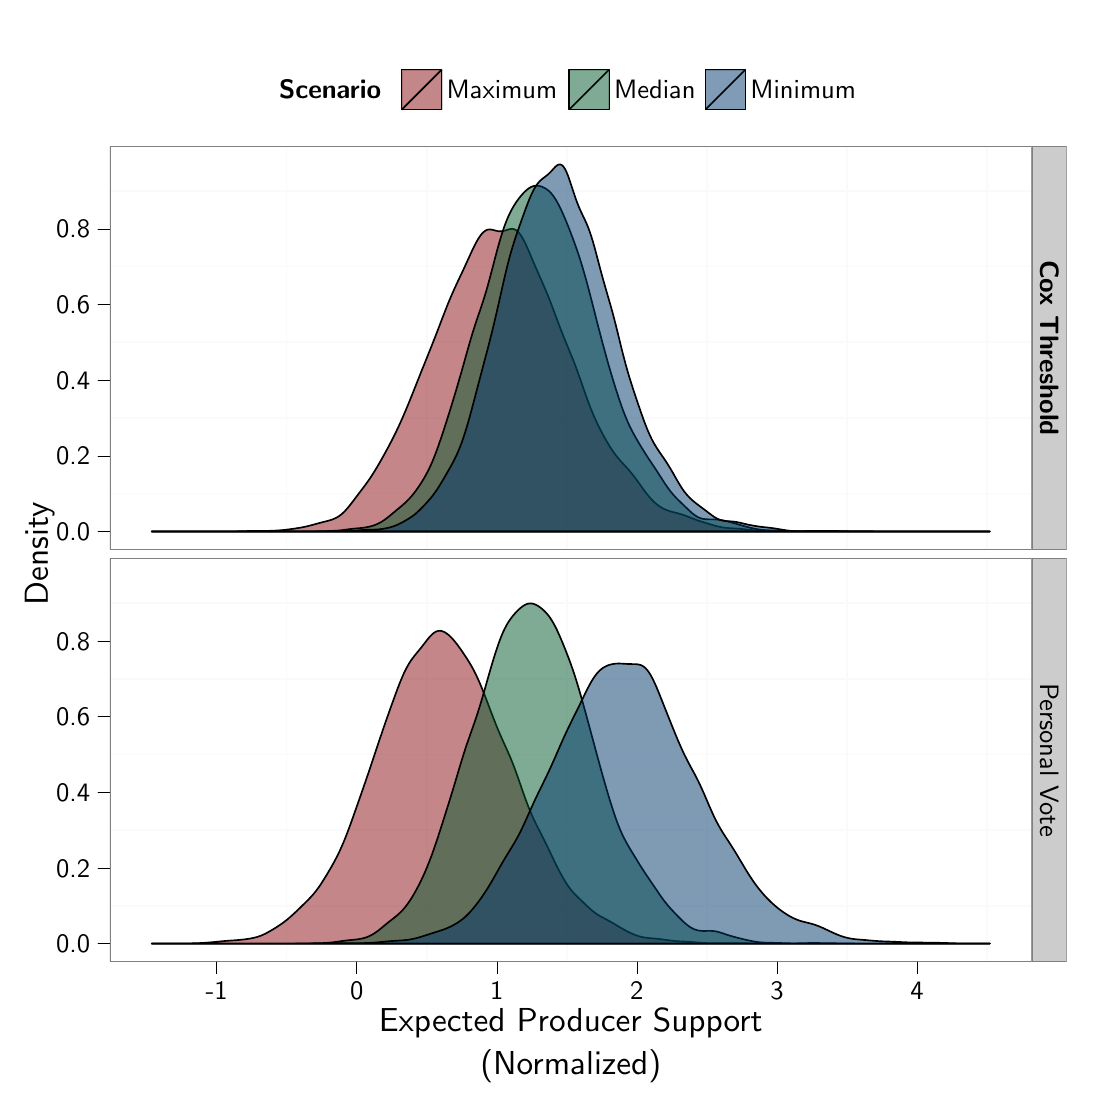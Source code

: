 % Created by tikzDevice version 0.6.2 on 2012-04-11 12:46:32
% !TEX encoding = UTF-8 Unicode
\documentclass[10pt]{article}
\usepackage{tikz}
\renewcommand{\familydefault}{\sfdefault}
\usepackage{sfmath}
\usepackage[active,tightpage,psfixbb]{preview}

\PreviewEnvironment{pgfpicture}

\setlength\PreviewBorder{0pt}
\begin{document}

\begin{tikzpicture}[x=1pt,y=1pt]
\definecolor[named]{drawColor}{rgb}{0.00,0.00,0.00}
\definecolor[named]{fillColor}{rgb}{1.00,1.00,1.00}
\fill[color=fillColor,fill opacity=0.00,] (0,0) rectangle (397.48,397.48);
\begin{scope}
\path[clip] (  0.00,  0.00) rectangle (397.48,397.48);
\end{scope}
\begin{scope}
\path[clip] (  0.00,  0.00) rectangle (397.48,397.48);
\end{scope}
\begin{scope}
\path[clip] (  0.00,  0.00) rectangle (397.48,397.48);
\end{scope}
\begin{scope}
\path[clip] (  0.00,  0.00) rectangle (397.48,397.48);
\end{scope}
\begin{scope}
\path[clip] (  0.00,  0.00) rectangle (397.48,397.48);
\end{scope}
\begin{scope}
\path[clip] (  0.00,  0.00) rectangle (397.48,397.48);
\end{scope}
\begin{scope}
\path[clip] (  0.00,  0.00) rectangle (397.48,397.48);
\end{scope}
\begin{scope}
\path[clip] (  0.00,  0.00) rectangle (397.48,397.48);
\end{scope}
\begin{scope}
\path[clip] (  0.00,  0.00) rectangle (397.48,397.48);
\end{scope}
\begin{scope}
\path[clip] (  0.00,  0.00) rectangle (397.48,397.48);
\end{scope}
\begin{scope}
\path[clip] (  0.00,  0.00) rectangle (397.48,397.48);
\end{scope}
\begin{scope}
\path[clip] ( 39.69,198.80) rectangle (372.81,344.71);
\end{scope}
\begin{scope}
\path[clip] (  0.00,  0.00) rectangle (397.48,397.48);
\end{scope}
\begin{scope}
\path[clip] ( 39.69, 49.87) rectangle (372.81,195.79);
\end{scope}
\begin{scope}
\path[clip] (  0.00,  0.00) rectangle (397.48,397.48);
\end{scope}
\begin{scope}
\path[clip] (372.81,198.80) rectangle (385.44,344.71);
\end{scope}
\begin{scope}
\path[clip] (  0.00,  0.00) rectangle (397.48,397.48);
\end{scope}
\begin{scope}
\path[clip] (372.81, 49.87) rectangle (385.44,195.79);
\end{scope}
\begin{scope}
\path[clip] (  0.00,  0.00) rectangle (397.48,397.48);
\end{scope}
\begin{scope}
\path[clip] (  0.00,  0.00) rectangle (397.48,397.48);
\end{scope}
\begin{scope}
\path[clip] (  0.00,  0.00) rectangle (397.48,397.48);
\end{scope}
\begin{scope}
\path[clip] (  0.00,  0.00) rectangle (397.48,397.48);
\end{scope}
\begin{scope}
\path[clip] (  0.00,  0.00) rectangle (397.48,397.48);
\end{scope}
\begin{scope}
\path[clip] (  0.00,  0.00) rectangle (397.48,397.48);
\end{scope}
\begin{scope}
\path[clip] (  0.00,  0.00) rectangle (397.48,397.48);
\end{scope}
\begin{scope}
\path[clip] (  0.00,  0.00) rectangle (397.48,397.48);
\end{scope}
\begin{scope}
\path[clip] (  0.00,  0.00) rectangle (397.48,397.48);
\end{scope}
\begin{scope}
\path[clip] (  0.00,  0.00) rectangle (397.48,397.48);
\end{scope}
\begin{scope}
\path[clip] (  0.00,  0.00) rectangle (397.48,397.48);
\end{scope}
\begin{scope}
\path[clip] (  0.00,  0.00) rectangle (397.48,397.48);

\draw[fill opacity=0.00,draw opacity=0.00,] (  0.00, -0.00) rectangle (397.48,397.48);
\end{scope}
\begin{scope}
\path[clip] (  0.00,  0.00) rectangle (397.48,397.48);
\end{scope}
\begin{scope}
\path[clip] (  0.00,  0.00) rectangle (397.48,397.48);
\definecolor[named]{drawColor}{rgb}{0.00,0.00,0.00}

\node[color=drawColor,anchor=base east,inner sep=0pt, outer sep=0pt, scale=  0.96] at ( 32.57,202.13) {0.0};

\node[color=drawColor,anchor=base east,inner sep=0pt, outer sep=0pt, scale=  0.96] at ( 32.57,229.47) {0.2};

\node[color=drawColor,anchor=base east,inner sep=0pt, outer sep=0pt, scale=  0.96] at ( 32.57,256.81) {0.4};

\node[color=drawColor,anchor=base east,inner sep=0pt, outer sep=0pt, scale=  0.96] at ( 32.57,284.15) {0.6};

\node[color=drawColor,anchor=base east,inner sep=0pt, outer sep=0pt, scale=  0.96] at ( 32.57,311.49) {0.8};
\end{scope}
\begin{scope}
\path[clip] (  0.00,  0.00) rectangle (397.48,397.48);
\definecolor[named]{drawColor}{rgb}{0.00,0.00,0.00}

\draw[color=drawColor,line width= 0.2pt,line cap=round,line join=round,fill opacity=0.00,] ( 35.42,205.43) -- ( 39.69,205.43);

\draw[color=drawColor,line width= 0.2pt,line cap=round,line join=round,fill opacity=0.00,] ( 35.42,232.77) -- ( 39.69,232.77);

\draw[color=drawColor,line width= 0.2pt,line cap=round,line join=round,fill opacity=0.00,] ( 35.42,260.11) -- ( 39.69,260.11);

\draw[color=drawColor,line width= 0.2pt,line cap=round,line join=round,fill opacity=0.00,] ( 35.42,287.45) -- ( 39.69,287.45);

\draw[color=drawColor,line width= 0.2pt,line cap=round,line join=round,fill opacity=0.00,] ( 35.42,314.79) -- ( 39.69,314.79);
\end{scope}
\begin{scope}
\path[clip] (  0.00,  0.00) rectangle (397.48,397.48);
\end{scope}
\begin{scope}
\path[clip] (  0.00,  0.00) rectangle (397.48,397.48);
\end{scope}
\begin{scope}
\path[clip] (  0.00,  0.00) rectangle (397.48,397.48);
\end{scope}
\begin{scope}
\path[clip] (  0.00,  0.00) rectangle (397.48,397.48);
\definecolor[named]{drawColor}{rgb}{0.00,0.00,0.00}

\node[color=drawColor,anchor=base east,inner sep=0pt, outer sep=0pt, scale=  0.96] at ( 32.57, 53.20) {0.0};

\node[color=drawColor,anchor=base east,inner sep=0pt, outer sep=0pt, scale=  0.96] at ( 32.57, 80.54) {0.2};

\node[color=drawColor,anchor=base east,inner sep=0pt, outer sep=0pt, scale=  0.96] at ( 32.57,107.88) {0.4};

\node[color=drawColor,anchor=base east,inner sep=0pt, outer sep=0pt, scale=  0.96] at ( 32.57,135.22) {0.6};

\node[color=drawColor,anchor=base east,inner sep=0pt, outer sep=0pt, scale=  0.96] at ( 32.57,162.56) {0.8};
\end{scope}
\begin{scope}
\path[clip] (  0.00,  0.00) rectangle (397.48,397.48);
\definecolor[named]{drawColor}{rgb}{0.00,0.00,0.00}

\draw[color=drawColor,line width= 0.2pt,line cap=round,line join=round,fill opacity=0.00,] ( 35.42, 56.51) -- ( 39.69, 56.51);

\draw[color=drawColor,line width= 0.2pt,line cap=round,line join=round,fill opacity=0.00,] ( 35.42, 83.85) -- ( 39.69, 83.85);

\draw[color=drawColor,line width= 0.2pt,line cap=round,line join=round,fill opacity=0.00,] ( 35.42,111.19) -- ( 39.69,111.19);

\draw[color=drawColor,line width= 0.2pt,line cap=round,line join=round,fill opacity=0.00,] ( 35.42,138.53) -- ( 39.69,138.53);

\draw[color=drawColor,line width= 0.2pt,line cap=round,line join=round,fill opacity=0.00,] ( 35.42,165.87) -- ( 39.69,165.87);
\end{scope}
\begin{scope}
\path[clip] (  0.00,  0.00) rectangle (397.48,397.48);
\end{scope}
\begin{scope}
\path[clip] (  0.00,  0.00) rectangle (397.48,397.48);
\end{scope}
\begin{scope}
\path[clip] (  0.00,  0.00) rectangle (397.48,397.48);
\end{scope}
\begin{scope}
\path[clip] ( 39.69,198.80) rectangle (372.81,344.71);
\definecolor[named]{fillColor}{rgb}{1.00,1.00,1.00}

\draw[fill=fillColor,draw opacity=0.00,] ( 39.69,198.80) rectangle (372.81,344.71);
\definecolor[named]{drawColor}{rgb}{0.98,0.98,0.98}

\draw[color=drawColor,line width= 0.6pt,line cap=round,line join=round,fill opacity=0.00,] ( 39.69,219.10) --
	(372.81,219.10);

\draw[color=drawColor,line width= 0.6pt,line cap=round,line join=round,fill opacity=0.00,] ( 39.69,246.44) --
	(372.81,246.44);

\draw[color=drawColor,line width= 0.6pt,line cap=round,line join=round,fill opacity=0.00,] ( 39.69,273.78) --
	(372.81,273.78);

\draw[color=drawColor,line width= 0.6pt,line cap=round,line join=round,fill opacity=0.00,] ( 39.69,301.12) --
	(372.81,301.12);

\draw[color=drawColor,line width= 0.6pt,line cap=round,line join=round,fill opacity=0.00,] ( 39.69,328.46) --
	(372.81,328.46);

\draw[color=drawColor,line width= 0.6pt,line cap=round,line join=round,fill opacity=0.00,] (103.57,198.80) --
	(103.57,344.71);

\draw[color=drawColor,line width= 0.6pt,line cap=round,line join=round,fill opacity=0.00,] (154.19,198.80) --
	(154.19,344.71);

\draw[color=drawColor,line width= 0.6pt,line cap=round,line join=round,fill opacity=0.00,] (204.82,198.80) --
	(204.82,344.71);

\draw[color=drawColor,line width= 0.6pt,line cap=round,line join=round,fill opacity=0.00,] (255.44,198.80) --
	(255.44,344.71);

\draw[color=drawColor,line width= 0.6pt,line cap=round,line join=round,fill opacity=0.00,] (306.07,198.80) --
	(306.07,344.71);

\draw[color=drawColor,line width= 0.6pt,line cap=round,line join=round,fill opacity=0.00,] (356.69,198.80) --
	(356.69,344.71);
\definecolor[named]{drawColor}{rgb}{0.00,0.00,0.00}
\definecolor[named]{fillColor}{rgb}{0.54,0.06,0.08}

\draw[color=drawColor,line width= 0.6pt,line cap=round,line join=round,fill=fillColor,fill opacity=0.50,] ( 54.83,205.43) --
	( 55.42,205.43) --
	( 56.01,205.43) --
	( 56.61,205.43) --
	( 57.20,205.43) --
	( 57.79,205.43) --
	( 58.38,205.43) --
	( 58.98,205.43) --
	( 59.57,205.43) --
	( 60.16,205.43) --
	( 60.75,205.43) --
	( 61.35,205.43) --
	( 61.94,205.43) --
	( 62.53,205.43) --
	( 63.13,205.43) --
	( 63.72,205.43) --
	( 64.31,205.43) --
	( 64.90,205.43) --
	( 65.50,205.43) --
	( 66.09,205.43) --
	( 66.68,205.43) --
	( 67.27,205.43) --
	( 67.87,205.43) --
	( 68.46,205.43) --
	( 69.05,205.43) --
	( 69.64,205.43) --
	( 70.24,205.43) --
	( 70.83,205.43) --
	( 71.42,205.43) --
	( 72.01,205.43) --
	( 72.61,205.43) --
	( 73.20,205.43) --
	( 73.79,205.43) --
	( 74.39,205.43) --
	( 74.98,205.43) --
	( 75.57,205.43) --
	( 76.16,205.43) --
	( 76.76,205.43) --
	( 77.35,205.43) --
	( 77.94,205.43) --
	( 78.53,205.43) --
	( 79.13,205.43) --
	( 79.72,205.43) --
	( 80.31,205.43) --
	( 80.90,205.44) --
	( 81.50,205.44) --
	( 82.09,205.44) --
	( 82.68,205.44) --
	( 83.27,205.45) --
	( 83.87,205.45) --
	( 84.46,205.46) --
	( 85.05,205.47) --
	( 85.65,205.48) --
	( 86.24,205.50) --
	( 86.83,205.51) --
	( 87.42,205.53) --
	( 88.02,205.54) --
	( 88.61,205.56) --
	( 89.20,205.57) --
	( 89.79,205.58) --
	( 90.39,205.59) --
	( 90.98,205.60) --
	( 91.57,205.61) --
	( 92.16,205.61) --
	( 92.76,205.61) --
	( 93.35,205.61) --
	( 93.94,205.61) --
	( 94.53,205.61) --
	( 95.13,205.61) --
	( 95.72,205.62) --
	( 96.31,205.63) --
	( 96.91,205.64) --
	( 97.50,205.66) --
	( 98.09,205.68) --
	( 98.68,205.70) --
	( 99.28,205.73) --
	( 99.87,205.76) --
	(100.46,205.80) --
	(101.05,205.84) --
	(101.65,205.89) --
	(102.24,205.94) --
	(102.83,206.00) --
	(103.42,206.07) --
	(104.02,206.14) --
	(104.61,206.22) --
	(105.20,206.30) --
	(105.79,206.38) --
	(106.39,206.46) --
	(106.98,206.55) --
	(107.57,206.65) --
	(108.17,206.74) --
	(108.76,206.85) --
	(109.35,206.96) --
	(109.94,207.08) --
	(110.54,207.21) --
	(111.13,207.34) --
	(111.72,207.49) --
	(112.31,207.64) --
	(112.91,207.80) --
	(113.50,207.96) --
	(114.09,208.13) --
	(114.68,208.29) --
	(115.28,208.45) --
	(115.87,208.61) --
	(116.46,208.76) --
	(117.05,208.91) --
	(117.65,209.06) --
	(118.24,209.21) --
	(118.83,209.37) --
	(119.43,209.55) --
	(120.02,209.74) --
	(120.61,209.97) --
	(121.20,210.23) --
	(121.80,210.54) --
	(122.39,210.90) --
	(122.98,211.32) --
	(123.57,211.80) --
	(124.17,212.35) --
	(124.76,212.95) --
	(125.35,213.61) --
	(125.94,214.31) --
	(126.54,215.04) --
	(127.13,215.80) --
	(127.72,216.58) --
	(128.31,217.36) --
	(128.91,218.15) --
	(129.50,218.93) --
	(130.09,219.71) --
	(130.69,220.49) --
	(131.28,221.28) --
	(131.87,222.07) --
	(132.46,222.88) --
	(133.06,223.72) --
	(133.65,224.58) --
	(134.24,225.47) --
	(134.83,226.39) --
	(135.43,227.34) --
	(136.02,228.32) --
	(136.61,229.32) --
	(137.20,230.34) --
	(137.80,231.38) --
	(138.39,232.44) --
	(138.98,233.50) --
	(139.57,234.58) --
	(140.17,235.68) --
	(140.76,236.79) --
	(141.35,237.92) --
	(141.95,239.08) --
	(142.54,240.26) --
	(143.13,241.47) --
	(143.72,242.71) --
	(144.32,243.98) --
	(144.91,245.29) --
	(145.50,246.63) --
	(146.09,248.00) --
	(146.69,249.40) --
	(147.28,250.82) --
	(147.87,252.27) --
	(148.46,253.73) --
	(149.06,255.21) --
	(149.65,256.69) --
	(150.24,258.19) --
	(150.83,259.68) --
	(151.43,261.17) --
	(152.02,262.66) --
	(152.61,264.14) --
	(153.21,265.62) --
	(153.80,267.10) --
	(154.39,268.57) --
	(154.98,270.05) --
	(155.58,271.53) --
	(156.17,273.02) --
	(156.76,274.52) --
	(157.35,276.03) --
	(157.95,277.56) --
	(158.54,279.10) --
	(159.13,280.65) --
	(159.72,282.20) --
	(160.32,283.74) --
	(160.91,285.27) --
	(161.50,286.77) --
	(162.09,288.24) --
	(162.69,289.67) --
	(163.28,291.05) --
	(163.87,292.40) --
	(164.47,293.71) --
	(165.06,294.98) --
	(165.65,296.24) --
	(166.24,297.50) --
	(166.84,298.75) --
	(167.43,300.02) --
	(168.02,301.30) --
	(168.61,302.59) --
	(169.21,303.90) --
	(169.80,305.19) --
	(170.39,306.48) --
	(170.98,307.73) --
	(171.58,308.93) --
	(172.17,310.06) --
	(172.76,311.09) --
	(173.36,312.01) --
	(173.95,312.81) --
	(174.54,313.45) --
	(175.13,313.95) --
	(175.73,314.30) --
	(176.32,314.50) --
	(176.91,314.57) --
	(177.50,314.53) --
	(178.10,314.41) --
	(178.69,314.25) --
	(179.28,314.09) --
	(179.87,313.96) --
	(180.47,313.89) --
	(181.06,313.89) --
	(181.65,313.97) --
	(182.24,314.10) --
	(182.84,314.28) --
	(183.43,314.47) --
	(184.02,314.64) --
	(184.62,314.75) --
	(185.21,314.77) --
	(185.80,314.65) --
	(186.39,314.37) --
	(186.99,313.91) --
	(187.58,313.29) --
	(188.17,312.50) --
	(188.76,311.55) --
	(189.36,310.46) --
	(189.95,309.26) --
	(190.54,307.97) --
	(191.13,306.61) --
	(191.73,305.22) --
	(192.32,303.81) --
	(192.91,302.40) --
	(193.50,301.02) --
	(194.10,299.66) --
	(194.69,298.31) --
	(195.28,296.98) --
	(195.88,295.64) --
	(196.47,294.28) --
	(197.06,292.90) --
	(197.65,291.48) --
	(198.25,290.02) --
	(198.84,288.51) --
	(199.43,286.97) --
	(200.02,285.39) --
	(200.62,283.80) --
	(201.21,282.21) --
	(201.80,280.63) --
	(202.39,279.07) --
	(202.99,277.54) --
	(203.58,276.04) --
	(204.17,274.57) --
	(204.76,273.13) --
	(205.36,271.69) --
	(205.95,270.26) --
	(206.54,268.81) --
	(207.14,267.33) --
	(207.73,265.80) --
	(208.32,264.23) --
	(208.91,262.60) --
	(209.51,260.94) --
	(210.10,259.24) --
	(210.69,257.53) --
	(211.28,255.82) --
	(211.88,254.14) --
	(212.47,252.50) --
	(213.06,250.91) --
	(213.65,249.40) --
	(214.25,247.96) --
	(214.84,246.60) --
	(215.43,245.29) --
	(216.02,244.05) --
	(216.62,242.85) --
	(217.21,241.69) --
	(217.80,240.57) --
	(218.40,239.48) --
	(218.99,238.43) --
	(219.58,237.41) --
	(220.17,236.43) --
	(220.77,235.49) --
	(221.36,234.60) --
	(221.95,233.75) --
	(222.54,232.96) --
	(223.14,232.21) --
	(223.73,231.50) --
	(224.32,230.82) --
	(224.91,230.17) --
	(225.51,229.53) --
	(226.10,228.89) --
	(226.69,228.25) --
	(227.28,227.58) --
	(227.88,226.88) --
	(228.47,226.15) --
	(229.06,225.39) --
	(229.66,224.60) --
	(230.25,223.79) --
	(230.84,222.97) --
	(231.43,222.14) --
	(232.03,221.31) --
	(232.62,220.49) --
	(233.21,219.69) --
	(233.80,218.92) --
	(234.40,218.19) --
	(234.99,217.50) --
	(235.58,216.86) --
	(236.17,216.27) --
	(236.77,215.72) --
	(237.36,215.23) --
	(237.95,214.78) --
	(238.54,214.37) --
	(239.14,214.01) --
	(239.73,213.69) --
	(240.32,213.41) --
	(240.92,213.16) --
	(241.51,212.94) --
	(242.10,212.75) --
	(242.69,212.58) --
	(243.29,212.42) --
	(243.88,212.27) --
	(244.47,212.12) --
	(245.06,211.96) --
	(245.66,211.80) --
	(246.25,211.62) --
	(246.84,211.43) --
	(247.43,211.22) --
	(248.03,211.00) --
	(248.62,210.77) --
	(249.21,210.54) --
	(249.80,210.30) --
	(250.40,210.07) --
	(250.99,209.84) --
	(251.58,209.62) --
	(252.18,209.42) --
	(252.77,209.22) --
	(253.36,209.03) --
	(253.95,208.84) --
	(254.55,208.66) --
	(255.14,208.48) --
	(255.73,208.30) --
	(256.32,208.12) --
	(256.92,207.95) --
	(257.51,207.77) --
	(258.10,207.60) --
	(258.69,207.44) --
	(259.29,207.29) --
	(259.88,207.15) --
	(260.47,207.03) --
	(261.06,206.92) --
	(261.66,206.83) --
	(262.25,206.76) --
	(262.84,206.70) --
	(263.44,206.65) --
	(264.03,206.61) --
	(264.62,206.58) --
	(265.21,206.54) --
	(265.81,206.51) --
	(266.40,206.47) --
	(266.99,206.43) --
	(267.58,206.38) --
	(268.18,206.32) --
	(268.77,206.26) --
	(269.36,206.19) --
	(269.95,206.12) --
	(270.55,206.06) --
	(271.14,206.00) --
	(271.73,205.94) --
	(272.32,205.88) --
	(272.92,205.84) --
	(273.51,205.80) --
	(274.10,205.77) --
	(274.70,205.74) --
	(275.29,205.72) --
	(275.88,205.71) --
	(276.47,205.70) --
	(277.07,205.69) --
	(277.66,205.68) --
	(278.25,205.68) --
	(278.84,205.68) --
	(279.44,205.67) --
	(280.03,205.67) --
	(280.62,205.66) --
	(281.21,205.65) --
	(281.81,205.64) --
	(282.40,205.63) --
	(282.99,205.61) --
	(283.58,205.60) --
	(284.18,205.59) --
	(284.77,205.57) --
	(285.36,205.56) --
	(285.96,205.55) --
	(286.55,205.54) --
	(287.14,205.53) --
	(287.73,205.52) --
	(288.33,205.52) --
	(288.92,205.52) --
	(289.51,205.52) --
	(290.10,205.53) --
	(290.70,205.54) --
	(291.29,205.55) --
	(291.88,205.55) --
	(292.47,205.56) --
	(293.07,205.57) --
	(293.66,205.57) --
	(294.25,205.57) --
	(294.84,205.57) --
	(295.44,205.57) --
	(296.03,205.56) --
	(296.62,205.55) --
	(297.22,205.54) --
	(297.81,205.53) --
	(298.40,205.52) --
	(298.99,205.51) --
	(299.59,205.49) --
	(300.18,205.48) --
	(300.77,205.47) --
	(301.36,205.46) --
	(301.96,205.46) --
	(302.55,205.45) --
	(303.14,205.44) --
	(303.73,205.44) --
	(304.33,205.44) --
	(304.92,205.44) --
	(305.51,205.44) --
	(306.10,205.43) --
	(306.70,205.43) --
	(307.29,205.43) --
	(307.88,205.43) --
	(308.48,205.43) --
	(309.07,205.43) --
	(309.66,205.43) --
	(310.25,205.43) --
	(310.85,205.43) --
	(311.44,205.43) --
	(312.03,205.43) --
	(312.62,205.43) --
	(313.22,205.43) --
	(313.81,205.43) --
	(314.40,205.43) --
	(314.99,205.43) --
	(315.59,205.43) --
	(316.18,205.43) --
	(316.77,205.43) --
	(317.36,205.43) --
	(317.96,205.43) --
	(318.55,205.43) --
	(319.14,205.43) --
	(319.74,205.43) --
	(320.33,205.43) --
	(320.92,205.43) --
	(321.51,205.43) --
	(322.11,205.43) --
	(322.70,205.43) --
	(323.29,205.43) --
	(323.88,205.43) --
	(324.48,205.43) --
	(325.07,205.43) --
	(325.66,205.43) --
	(326.25,205.43) --
	(326.85,205.43) --
	(327.44,205.43) --
	(328.03,205.43) --
	(328.62,205.43) --
	(329.22,205.43) --
	(329.81,205.43) --
	(330.40,205.43) --
	(331.00,205.43) --
	(331.59,205.43) --
	(332.18,205.43) --
	(332.77,205.43) --
	(333.37,205.43) --
	(333.96,205.43) --
	(334.55,205.43) --
	(335.14,205.43) --
	(335.74,205.43) --
	(336.33,205.43) --
	(336.92,205.43) --
	(337.51,205.43) --
	(338.11,205.43) --
	(338.70,205.43) --
	(339.29,205.43) --
	(339.88,205.43) --
	(340.48,205.43) --
	(341.07,205.43) --
	(341.66,205.43) --
	(342.26,205.43) --
	(342.85,205.43) --
	(343.44,205.43) --
	(344.03,205.43) --
	(344.63,205.43) --
	(345.22,205.43) --
	(345.81,205.43) --
	(346.40,205.43) --
	(347.00,205.43) --
	(347.59,205.43) --
	(348.18,205.43) --
	(348.77,205.43) --
	(349.37,205.43) --
	(349.96,205.43) --
	(350.55,205.43) --
	(351.14,205.43) --
	(351.74,205.43) --
	(352.33,205.43) --
	(352.92,205.43) --
	(353.52,205.43) --
	(354.11,205.43) --
	(354.70,205.43) --
	(355.29,205.43) --
	(355.89,205.43) --
	(356.48,205.43) --
	(357.07,205.43) --
	(357.66,205.43) --
	(357.66,205.43) --
	(357.07,205.43) --
	(356.48,205.43) --
	(355.89,205.43) --
	(355.29,205.43) --
	(354.70,205.43) --
	(354.11,205.43) --
	(353.52,205.43) --
	(352.92,205.43) --
	(352.33,205.43) --
	(351.74,205.43) --
	(351.14,205.43) --
	(350.55,205.43) --
	(349.96,205.43) --
	(349.37,205.43) --
	(348.77,205.43) --
	(348.18,205.43) --
	(347.59,205.43) --
	(347.00,205.43) --
	(346.40,205.43) --
	(345.81,205.43) --
	(345.22,205.43) --
	(344.63,205.43) --
	(344.03,205.43) --
	(343.44,205.43) --
	(342.85,205.43) --
	(342.26,205.43) --
	(341.66,205.43) --
	(341.07,205.43) --
	(340.48,205.43) --
	(339.88,205.43) --
	(339.29,205.43) --
	(338.70,205.43) --
	(338.11,205.43) --
	(337.51,205.43) --
	(336.92,205.43) --
	(336.33,205.43) --
	(335.74,205.43) --
	(335.14,205.43) --
	(334.55,205.43) --
	(333.96,205.43) --
	(333.37,205.43) --
	(332.77,205.43) --
	(332.18,205.43) --
	(331.59,205.43) --
	(331.00,205.43) --
	(330.40,205.43) --
	(329.81,205.43) --
	(329.22,205.43) --
	(328.62,205.43) --
	(328.03,205.43) --
	(327.44,205.43) --
	(326.85,205.43) --
	(326.25,205.43) --
	(325.66,205.43) --
	(325.07,205.43) --
	(324.48,205.43) --
	(323.88,205.43) --
	(323.29,205.43) --
	(322.70,205.43) --
	(322.11,205.43) --
	(321.51,205.43) --
	(320.92,205.43) --
	(320.33,205.43) --
	(319.74,205.43) --
	(319.14,205.43) --
	(318.55,205.43) --
	(317.96,205.43) --
	(317.36,205.43) --
	(316.77,205.43) --
	(316.18,205.43) --
	(315.59,205.43) --
	(314.99,205.43) --
	(314.40,205.43) --
	(313.81,205.43) --
	(313.22,205.43) --
	(312.62,205.43) --
	(312.03,205.43) --
	(311.44,205.43) --
	(310.85,205.43) --
	(310.25,205.43) --
	(309.66,205.43) --
	(309.07,205.43) --
	(308.48,205.43) --
	(307.88,205.43) --
	(307.29,205.43) --
	(306.70,205.43) --
	(306.10,205.43) --
	(305.51,205.43) --
	(304.92,205.43) --
	(304.33,205.43) --
	(303.73,205.43) --
	(303.14,205.43) --
	(302.55,205.43) --
	(301.96,205.43) --
	(301.36,205.43) --
	(300.77,205.43) --
	(300.18,205.43) --
	(299.59,205.43) --
	(298.99,205.43) --
	(298.40,205.43) --
	(297.81,205.43) --
	(297.22,205.43) --
	(296.62,205.43) --
	(296.03,205.43) --
	(295.44,205.43) --
	(294.84,205.43) --
	(294.25,205.43) --
	(293.66,205.43) --
	(293.07,205.43) --
	(292.47,205.43) --
	(291.88,205.43) --
	(291.29,205.43) --
	(290.70,205.43) --
	(290.10,205.43) --
	(289.51,205.43) --
	(288.92,205.43) --
	(288.33,205.43) --
	(287.73,205.43) --
	(287.14,205.43) --
	(286.55,205.43) --
	(285.96,205.43) --
	(285.36,205.43) --
	(284.77,205.43) --
	(284.18,205.43) --
	(283.58,205.43) --
	(282.99,205.43) --
	(282.40,205.43) --
	(281.81,205.43) --
	(281.21,205.43) --
	(280.62,205.43) --
	(280.03,205.43) --
	(279.44,205.43) --
	(278.84,205.43) --
	(278.25,205.43) --
	(277.66,205.43) --
	(277.07,205.43) --
	(276.47,205.43) --
	(275.88,205.43) --
	(275.29,205.43) --
	(274.70,205.43) --
	(274.10,205.43) --
	(273.51,205.43) --
	(272.92,205.43) --
	(272.32,205.43) --
	(271.73,205.43) --
	(271.14,205.43) --
	(270.55,205.43) --
	(269.95,205.43) --
	(269.36,205.43) --
	(268.77,205.43) --
	(268.18,205.43) --
	(267.58,205.43) --
	(266.99,205.43) --
	(266.40,205.43) --
	(265.81,205.43) --
	(265.21,205.43) --
	(264.62,205.43) --
	(264.03,205.43) --
	(263.44,205.43) --
	(262.84,205.43) --
	(262.25,205.43) --
	(261.66,205.43) --
	(261.06,205.43) --
	(260.47,205.43) --
	(259.88,205.43) --
	(259.29,205.43) --
	(258.69,205.43) --
	(258.10,205.43) --
	(257.51,205.43) --
	(256.92,205.43) --
	(256.32,205.43) --
	(255.73,205.43) --
	(255.14,205.43) --
	(254.55,205.43) --
	(253.95,205.43) --
	(253.36,205.43) --
	(252.77,205.43) --
	(252.18,205.43) --
	(251.58,205.43) --
	(250.99,205.43) --
	(250.40,205.43) --
	(249.80,205.43) --
	(249.21,205.43) --
	(248.62,205.43) --
	(248.03,205.43) --
	(247.43,205.43) --
	(246.84,205.43) --
	(246.25,205.43) --
	(245.66,205.43) --
	(245.06,205.43) --
	(244.47,205.43) --
	(243.88,205.43) --
	(243.29,205.43) --
	(242.69,205.43) --
	(242.10,205.43) --
	(241.51,205.43) --
	(240.92,205.43) --
	(240.32,205.43) --
	(239.73,205.43) --
	(239.14,205.43) --
	(238.54,205.43) --
	(237.95,205.43) --
	(237.36,205.43) --
	(236.77,205.43) --
	(236.17,205.43) --
	(235.58,205.43) --
	(234.99,205.43) --
	(234.40,205.43) --
	(233.80,205.43) --
	(233.21,205.43) --
	(232.62,205.43) --
	(232.03,205.43) --
	(231.43,205.43) --
	(230.84,205.43) --
	(230.25,205.43) --
	(229.66,205.43) --
	(229.06,205.43) --
	(228.47,205.43) --
	(227.88,205.43) --
	(227.28,205.43) --
	(226.69,205.43) --
	(226.10,205.43) --
	(225.51,205.43) --
	(224.91,205.43) --
	(224.32,205.43) --
	(223.73,205.43) --
	(223.14,205.43) --
	(222.54,205.43) --
	(221.95,205.43) --
	(221.36,205.43) --
	(220.77,205.43) --
	(220.17,205.43) --
	(219.58,205.43) --
	(218.99,205.43) --
	(218.40,205.43) --
	(217.80,205.43) --
	(217.21,205.43) --
	(216.62,205.43) --
	(216.02,205.43) --
	(215.43,205.43) --
	(214.84,205.43) --
	(214.25,205.43) --
	(213.65,205.43) --
	(213.06,205.43) --
	(212.47,205.43) --
	(211.88,205.43) --
	(211.28,205.43) --
	(210.69,205.43) --
	(210.10,205.43) --
	(209.51,205.43) --
	(208.91,205.43) --
	(208.32,205.43) --
	(207.73,205.43) --
	(207.14,205.43) --
	(206.54,205.43) --
	(205.95,205.43) --
	(205.36,205.43) --
	(204.76,205.43) --
	(204.17,205.43) --
	(203.58,205.43) --
	(202.99,205.43) --
	(202.39,205.43) --
	(201.80,205.43) --
	(201.21,205.43) --
	(200.62,205.43) --
	(200.02,205.43) --
	(199.43,205.43) --
	(198.84,205.43) --
	(198.25,205.43) --
	(197.65,205.43) --
	(197.06,205.43) --
	(196.47,205.43) --
	(195.88,205.43) --
	(195.28,205.43) --
	(194.69,205.43) --
	(194.10,205.43) --
	(193.50,205.43) --
	(192.91,205.43) --
	(192.32,205.43) --
	(191.73,205.43) --
	(191.13,205.43) --
	(190.54,205.43) --
	(189.95,205.43) --
	(189.36,205.43) --
	(188.76,205.43) --
	(188.17,205.43) --
	(187.58,205.43) --
	(186.99,205.43) --
	(186.39,205.43) --
	(185.80,205.43) --
	(185.21,205.43) --
	(184.62,205.43) --
	(184.02,205.43) --
	(183.43,205.43) --
	(182.84,205.43) --
	(182.24,205.43) --
	(181.65,205.43) --
	(181.06,205.43) --
	(180.47,205.43) --
	(179.87,205.43) --
	(179.28,205.43) --
	(178.69,205.43) --
	(178.10,205.43) --
	(177.50,205.43) --
	(176.91,205.43) --
	(176.32,205.43) --
	(175.73,205.43) --
	(175.13,205.43) --
	(174.54,205.43) --
	(173.95,205.43) --
	(173.36,205.43) --
	(172.76,205.43) --
	(172.17,205.43) --
	(171.58,205.43) --
	(170.98,205.43) --
	(170.39,205.43) --
	(169.80,205.43) --
	(169.21,205.43) --
	(168.61,205.43) --
	(168.02,205.43) --
	(167.43,205.43) --
	(166.84,205.43) --
	(166.24,205.43) --
	(165.65,205.43) --
	(165.06,205.43) --
	(164.47,205.43) --
	(163.87,205.43) --
	(163.28,205.43) --
	(162.69,205.43) --
	(162.09,205.43) --
	(161.50,205.43) --
	(160.91,205.43) --
	(160.32,205.43) --
	(159.72,205.43) --
	(159.13,205.43) --
	(158.54,205.43) --
	(157.95,205.43) --
	(157.35,205.43) --
	(156.76,205.43) --
	(156.17,205.43) --
	(155.58,205.43) --
	(154.98,205.43) --
	(154.39,205.43) --
	(153.80,205.43) --
	(153.21,205.43) --
	(152.61,205.43) --
	(152.02,205.43) --
	(151.43,205.43) --
	(150.83,205.43) --
	(150.24,205.43) --
	(149.65,205.43) --
	(149.06,205.43) --
	(148.46,205.43) --
	(147.87,205.43) --
	(147.28,205.43) --
	(146.69,205.43) --
	(146.09,205.43) --
	(145.50,205.43) --
	(144.91,205.43) --
	(144.32,205.43) --
	(143.72,205.43) --
	(143.13,205.43) --
	(142.54,205.43) --
	(141.95,205.43) --
	(141.35,205.43) --
	(140.76,205.43) --
	(140.17,205.43) --
	(139.57,205.43) --
	(138.98,205.43) --
	(138.39,205.43) --
	(137.80,205.43) --
	(137.20,205.43) --
	(136.61,205.43) --
	(136.02,205.43) --
	(135.43,205.43) --
	(134.83,205.43) --
	(134.24,205.43) --
	(133.65,205.43) --
	(133.06,205.43) --
	(132.46,205.43) --
	(131.87,205.43) --
	(131.28,205.43) --
	(130.69,205.43) --
	(130.09,205.43) --
	(129.50,205.43) --
	(128.91,205.43) --
	(128.31,205.43) --
	(127.72,205.43) --
	(127.13,205.43) --
	(126.54,205.43) --
	(125.94,205.43) --
	(125.35,205.43) --
	(124.76,205.43) --
	(124.17,205.43) --
	(123.57,205.43) --
	(122.98,205.43) --
	(122.39,205.43) --
	(121.80,205.43) --
	(121.20,205.43) --
	(120.61,205.43) --
	(120.02,205.43) --
	(119.43,205.43) --
	(118.83,205.43) --
	(118.24,205.43) --
	(117.65,205.43) --
	(117.05,205.43) --
	(116.46,205.43) --
	(115.87,205.43) --
	(115.28,205.43) --
	(114.68,205.43) --
	(114.09,205.43) --
	(113.50,205.43) --
	(112.91,205.43) --
	(112.31,205.43) --
	(111.72,205.43) --
	(111.13,205.43) --
	(110.54,205.43) --
	(109.94,205.43) --
	(109.35,205.43) --
	(108.76,205.43) --
	(108.17,205.43) --
	(107.57,205.43) --
	(106.98,205.43) --
	(106.39,205.43) --
	(105.79,205.43) --
	(105.20,205.43) --
	(104.61,205.43) --
	(104.02,205.43) --
	(103.42,205.43) --
	(102.83,205.43) --
	(102.24,205.43) --
	(101.65,205.43) --
	(101.05,205.43) --
	(100.46,205.43) --
	( 99.87,205.43) --
	( 99.28,205.43) --
	( 98.68,205.43) --
	( 98.09,205.43) --
	( 97.50,205.43) --
	( 96.91,205.43) --
	( 96.31,205.43) --
	( 95.72,205.43) --
	( 95.13,205.43) --
	( 94.53,205.43) --
	( 93.94,205.43) --
	( 93.35,205.43) --
	( 92.76,205.43) --
	( 92.16,205.43) --
	( 91.57,205.43) --
	( 90.98,205.43) --
	( 90.39,205.43) --
	( 89.79,205.43) --
	( 89.20,205.43) --
	( 88.61,205.43) --
	( 88.02,205.43) --
	( 87.42,205.43) --
	( 86.83,205.43) --
	( 86.24,205.43) --
	( 85.65,205.43) --
	( 85.05,205.43) --
	( 84.46,205.43) --
	( 83.87,205.43) --
	( 83.27,205.43) --
	( 82.68,205.43) --
	( 82.09,205.43) --
	( 81.50,205.43) --
	( 80.90,205.43) --
	( 80.31,205.43) --
	( 79.72,205.43) --
	( 79.13,205.43) --
	( 78.53,205.43) --
	( 77.94,205.43) --
	( 77.35,205.43) --
	( 76.76,205.43) --
	( 76.16,205.43) --
	( 75.57,205.43) --
	( 74.98,205.43) --
	( 74.39,205.43) --
	( 73.79,205.43) --
	( 73.20,205.43) --
	( 72.61,205.43) --
	( 72.01,205.43) --
	( 71.42,205.43) --
	( 70.83,205.43) --
	( 70.24,205.43) --
	( 69.64,205.43) --
	( 69.05,205.43) --
	( 68.46,205.43) --
	( 67.87,205.43) --
	( 67.27,205.43) --
	( 66.68,205.43) --
	( 66.09,205.43) --
	( 65.50,205.43) --
	( 64.90,205.43) --
	( 64.31,205.43) --
	( 63.72,205.43) --
	( 63.13,205.43) --
	( 62.53,205.43) --
	( 61.94,205.43) --
	( 61.35,205.43) --
	( 60.75,205.43) --
	( 60.16,205.43) --
	( 59.57,205.43) --
	( 58.98,205.43) --
	( 58.38,205.43) --
	( 57.79,205.43) --
	( 57.20,205.43) --
	( 56.61,205.43) --
	( 56.01,205.43) --
	( 55.42,205.43) --
	( 54.83,205.43) --
	cycle;
\definecolor[named]{fillColor}{rgb}{0.00,0.34,0.17}

\draw[color=drawColor,line width= 0.6pt,line cap=round,line join=round,fill=fillColor,fill opacity=0.50,] ( 54.83,205.43) --
	( 55.42,205.43) --
	( 56.01,205.43) --
	( 56.61,205.43) --
	( 57.20,205.43) --
	( 57.79,205.43) --
	( 58.38,205.43) --
	( 58.98,205.43) --
	( 59.57,205.43) --
	( 60.16,205.43) --
	( 60.75,205.43) --
	( 61.35,205.43) --
	( 61.94,205.43) --
	( 62.53,205.43) --
	( 63.13,205.43) --
	( 63.72,205.43) --
	( 64.31,205.43) --
	( 64.90,205.43) --
	( 65.50,205.43) --
	( 66.09,205.43) --
	( 66.68,205.43) --
	( 67.27,205.43) --
	( 67.87,205.43) --
	( 68.46,205.43) --
	( 69.05,205.43) --
	( 69.64,205.43) --
	( 70.24,205.43) --
	( 70.83,205.43) --
	( 71.42,205.43) --
	( 72.01,205.43) --
	( 72.61,205.43) --
	( 73.20,205.43) --
	( 73.79,205.43) --
	( 74.39,205.43) --
	( 74.98,205.43) --
	( 75.57,205.43) --
	( 76.16,205.43) --
	( 76.76,205.43) --
	( 77.35,205.43) --
	( 77.94,205.43) --
	( 78.53,205.43) --
	( 79.13,205.43) --
	( 79.72,205.43) --
	( 80.31,205.43) --
	( 80.90,205.43) --
	( 81.50,205.43) --
	( 82.09,205.43) --
	( 82.68,205.43) --
	( 83.27,205.43) --
	( 83.87,205.43) --
	( 84.46,205.43) --
	( 85.05,205.43) --
	( 85.65,205.43) --
	( 86.24,205.43) --
	( 86.83,205.43) --
	( 87.42,205.43) --
	( 88.02,205.43) --
	( 88.61,205.43) --
	( 89.20,205.43) --
	( 89.79,205.43) --
	( 90.39,205.43) --
	( 90.98,205.43) --
	( 91.57,205.43) --
	( 92.16,205.43) --
	( 92.76,205.43) --
	( 93.35,205.43) --
	( 93.94,205.43) --
	( 94.53,205.43) --
	( 95.13,205.43) --
	( 95.72,205.43) --
	( 96.31,205.43) --
	( 96.91,205.43) --
	( 97.50,205.43) --
	( 98.09,205.43) --
	( 98.68,205.43) --
	( 99.28,205.43) --
	( 99.87,205.43) --
	(100.46,205.43) --
	(101.05,205.43) --
	(101.65,205.43) --
	(102.24,205.43) --
	(102.83,205.43) --
	(103.42,205.43) --
	(104.02,205.43) --
	(104.61,205.43) --
	(105.20,205.43) --
	(105.79,205.43) --
	(106.39,205.43) --
	(106.98,205.43) --
	(107.57,205.43) --
	(108.17,205.43) --
	(108.76,205.43) --
	(109.35,205.43) --
	(109.94,205.44) --
	(110.54,205.44) --
	(111.13,205.44) --
	(111.72,205.44) --
	(112.31,205.45) --
	(112.91,205.46) --
	(113.50,205.46) --
	(114.09,205.47) --
	(114.68,205.49) --
	(115.28,205.50) --
	(115.87,205.51) --
	(116.46,205.53) --
	(117.05,205.54) --
	(117.65,205.56) --
	(118.24,205.57) --
	(118.83,205.59) --
	(119.43,205.61) --
	(120.02,205.63) --
	(120.61,205.66) --
	(121.20,205.69) --
	(121.80,205.73) --
	(122.39,205.78) --
	(122.98,205.84) --
	(123.57,205.90) --
	(124.17,205.98) --
	(124.76,206.06) --
	(125.35,206.14) --
	(125.94,206.22) --
	(126.54,206.29) --
	(127.13,206.36) --
	(127.72,206.43) --
	(128.31,206.49) --
	(128.91,206.54) --
	(129.50,206.60) --
	(130.09,206.65) --
	(130.69,206.71) --
	(131.28,206.78) --
	(131.87,206.87) --
	(132.46,206.97) --
	(133.06,207.08) --
	(133.65,207.22) --
	(134.24,207.37) --
	(134.83,207.55) --
	(135.43,207.76) --
	(136.02,207.99) --
	(136.61,208.26) --
	(137.20,208.56) --
	(137.80,208.89) --
	(138.39,209.26) --
	(138.98,209.67) --
	(139.57,210.10) --
	(140.17,210.56) --
	(140.76,211.03) --
	(141.35,211.52) --
	(141.95,212.01) --
	(142.54,212.51) --
	(143.13,213.00) --
	(143.72,213.49) --
	(144.32,213.98) --
	(144.91,214.48) --
	(145.50,214.98) --
	(146.09,215.50) --
	(146.69,216.05) --
	(147.28,216.63) --
	(147.87,217.24) --
	(148.46,217.90) --
	(149.06,218.60) --
	(149.65,219.34) --
	(150.24,220.13) --
	(150.83,220.95) --
	(151.43,221.81) --
	(152.02,222.71) --
	(152.61,223.66) --
	(153.21,224.64) --
	(153.80,225.68) --
	(154.39,226.78) --
	(154.98,227.95) --
	(155.58,229.21) --
	(156.17,230.55) --
	(156.76,231.98) --
	(157.35,233.50) --
	(157.95,235.10) --
	(158.54,236.76) --
	(159.13,238.48) --
	(159.72,240.24) --
	(160.32,242.04) --
	(160.91,243.86) --
	(161.50,245.70) --
	(162.09,247.57) --
	(162.69,249.47) --
	(163.28,251.39) --
	(163.87,253.34) --
	(164.47,255.31) --
	(165.06,257.30) --
	(165.65,259.32) --
	(166.24,261.37) --
	(166.84,263.43) --
	(167.43,265.52) --
	(168.02,267.63) --
	(168.61,269.75) --
	(169.21,271.85) --
	(169.80,273.91) --
	(170.39,275.92) --
	(170.98,277.87) --
	(171.58,279.74) --
	(172.17,281.55) --
	(172.76,283.31) --
	(173.36,285.04) --
	(173.95,286.79) --
	(174.54,288.58) --
	(175.13,290.46) --
	(175.73,292.43) --
	(176.32,294.51) --
	(176.91,296.67) --
	(177.50,298.91) --
	(178.10,301.18) --
	(178.69,303.45) --
	(179.28,305.70) --
	(179.87,307.90) --
	(180.47,310.00) --
	(181.06,312.00) --
	(181.65,313.88) --
	(182.24,315.62) --
	(182.84,317.23) --
	(183.43,318.68) --
	(184.02,320.00) --
	(184.62,321.20) --
	(185.21,322.30) --
	(185.80,323.30) --
	(186.39,324.22) --
	(186.99,325.07) --
	(187.58,325.87) --
	(188.17,326.60) --
	(188.76,327.29) --
	(189.36,327.92) --
	(189.95,328.50) --
	(190.54,329.02) --
	(191.13,329.46) --
	(191.73,329.82) --
	(192.32,330.09) --
	(192.91,330.27) --
	(193.50,330.37) --
	(194.10,330.37) --
	(194.69,330.30) --
	(195.28,330.17) --
	(195.88,329.97) --
	(196.47,329.71) --
	(197.06,329.40) --
	(197.65,329.01) --
	(198.25,328.55) --
	(198.84,328.00) --
	(199.43,327.33) --
	(200.02,326.56) --
	(200.62,325.68) --
	(201.21,324.69) --
	(201.80,323.60) --
	(202.39,322.43) --
	(202.99,321.18) --
	(203.58,319.86) --
	(204.17,318.48) --
	(204.76,317.05) --
	(205.36,315.58) --
	(205.95,314.07) --
	(206.54,312.52) --
	(207.14,310.94) --
	(207.73,309.31) --
	(208.32,307.63) --
	(208.91,305.89) --
	(209.51,304.09) --
	(210.10,302.20) --
	(210.69,300.24) --
	(211.28,298.19) --
	(211.88,296.07) --
	(212.47,293.87) --
	(213.06,291.63) --
	(213.65,289.34) --
	(214.25,287.02) --
	(214.84,284.70) --
	(215.43,282.38) --
	(216.02,280.07) --
	(216.62,277.77) --
	(217.21,275.51) --
	(217.80,273.27) --
	(218.40,271.07) --
	(218.99,268.91) --
	(219.58,266.79) --
	(220.17,264.72) --
	(220.77,262.70) --
	(221.36,260.71) --
	(221.95,258.78) --
	(222.54,256.88) --
	(223.14,255.04) --
	(223.73,253.24) --
	(224.32,251.51) --
	(224.91,249.84) --
	(225.51,248.26) --
	(226.10,246.76) --
	(226.69,245.36) --
	(227.28,244.04) --
	(227.88,242.80) --
	(228.47,241.63) --
	(229.06,240.52) --
	(229.66,239.46) --
	(230.25,238.43) --
	(230.84,237.42) --
	(231.43,236.43) --
	(232.03,235.45) --
	(232.62,234.50) --
	(233.21,233.56) --
	(233.80,232.64) --
	(234.40,231.74) --
	(234.99,230.85) --
	(235.58,229.96) --
	(236.17,229.07) --
	(236.77,228.18) --
	(237.36,227.27) --
	(237.95,226.35) --
	(238.54,225.42) --
	(239.14,224.50) --
	(239.73,223.57) --
	(240.32,222.67) --
	(240.92,221.80) --
	(241.51,220.96) --
	(242.10,220.16) --
	(242.69,219.42) --
	(243.29,218.71) --
	(243.88,218.06) --
	(244.47,217.43) --
	(245.06,216.84) --
	(245.66,216.26) --
	(246.25,215.69) --
	(246.84,215.12) --
	(247.43,214.55) --
	(248.03,213.98) --
	(248.62,213.41) --
	(249.21,212.86) --
	(249.80,212.32) --
	(250.40,211.82) --
	(250.99,211.37) --
	(251.58,210.97) --
	(252.18,210.63) --
	(252.77,210.36) --
	(253.36,210.15) --
	(253.95,210.00) --
	(254.55,209.91) --
	(255.14,209.85) --
	(255.73,209.82) --
	(256.32,209.81) --
	(256.92,209.81) --
	(257.51,209.80) --
	(258.10,209.79) --
	(258.69,209.76) --
	(259.29,209.72) --
	(259.88,209.65) --
	(260.47,209.56) --
	(261.06,209.46) --
	(261.66,209.34) --
	(262.25,209.21) --
	(262.84,209.07) --
	(263.44,208.92) --
	(264.03,208.76) --
	(264.62,208.60) --
	(265.21,208.43) --
	(265.81,208.25) --
	(266.40,208.08) --
	(266.99,207.90) --
	(267.58,207.73) --
	(268.18,207.56) --
	(268.77,207.39) --
	(269.36,207.23) --
	(269.95,207.08) --
	(270.55,206.93) --
	(271.14,206.79) --
	(271.73,206.65) --
	(272.32,206.53) --
	(272.92,206.41) --
	(273.51,206.29) --
	(274.10,206.20) --
	(274.70,206.11) --
	(275.29,206.03) --
	(275.88,205.97) --
	(276.47,205.92) --
	(277.07,205.88) --
	(277.66,205.85) --
	(278.25,205.82) --
	(278.84,205.80) --
	(279.44,205.78) --
	(280.03,205.76) --
	(280.62,205.74) --
	(281.21,205.71) --
	(281.81,205.68) --
	(282.40,205.66) --
	(282.99,205.63) --
	(283.58,205.60) --
	(284.18,205.57) --
	(284.77,205.55) --
	(285.36,205.53) --
	(285.96,205.51) --
	(286.55,205.51) --
	(287.14,205.50) --
	(287.73,205.50) --
	(288.33,205.51) --
	(288.92,205.52) --
	(289.51,205.53) --
	(290.10,205.54) --
	(290.70,205.55) --
	(291.29,205.57) --
	(291.88,205.58) --
	(292.47,205.59) --
	(293.07,205.59) --
	(293.66,205.60) --
	(294.25,205.60) --
	(294.84,205.61) --
	(295.44,205.61) --
	(296.03,205.61) --
	(296.62,205.61) --
	(297.22,205.61) --
	(297.81,205.61) --
	(298.40,205.61) --
	(298.99,205.61) --
	(299.59,205.61) --
	(300.18,205.60) --
	(300.77,205.60) --
	(301.36,205.59) --
	(301.96,205.59) --
	(302.55,205.58) --
	(303.14,205.57) --
	(303.73,205.55) --
	(304.33,205.54) --
	(304.92,205.53) --
	(305.51,205.51) --
	(306.10,205.50) --
	(306.70,205.48) --
	(307.29,205.47) --
	(307.88,205.46) --
	(308.48,205.45) --
	(309.07,205.45) --
	(309.66,205.44) --
	(310.25,205.44) --
	(310.85,205.44) --
	(311.44,205.44) --
	(312.03,205.43) --
	(312.62,205.43) --
	(313.22,205.43) --
	(313.81,205.43) --
	(314.40,205.43) --
	(314.99,205.43) --
	(315.59,205.43) --
	(316.18,205.43) --
	(316.77,205.43) --
	(317.36,205.43) --
	(317.96,205.43) --
	(318.55,205.43) --
	(319.14,205.43) --
	(319.74,205.43) --
	(320.33,205.43) --
	(320.92,205.43) --
	(321.51,205.43) --
	(322.11,205.43) --
	(322.70,205.43) --
	(323.29,205.43) --
	(323.88,205.43) --
	(324.48,205.43) --
	(325.07,205.43) --
	(325.66,205.43) --
	(326.25,205.43) --
	(326.85,205.43) --
	(327.44,205.43) --
	(328.03,205.43) --
	(328.62,205.43) --
	(329.22,205.43) --
	(329.81,205.43) --
	(330.40,205.43) --
	(331.00,205.43) --
	(331.59,205.43) --
	(332.18,205.43) --
	(332.77,205.43) --
	(333.37,205.43) --
	(333.96,205.43) --
	(334.55,205.43) --
	(335.14,205.43) --
	(335.74,205.43) --
	(336.33,205.43) --
	(336.92,205.43) --
	(337.51,205.43) --
	(338.11,205.43) --
	(338.70,205.43) --
	(339.29,205.43) --
	(339.88,205.43) --
	(340.48,205.43) --
	(341.07,205.43) --
	(341.66,205.43) --
	(342.26,205.43) --
	(342.85,205.43) --
	(343.44,205.43) --
	(344.03,205.43) --
	(344.63,205.43) --
	(345.22,205.43) --
	(345.81,205.43) --
	(346.40,205.43) --
	(347.00,205.43) --
	(347.59,205.43) --
	(348.18,205.43) --
	(348.77,205.43) --
	(349.37,205.43) --
	(349.96,205.43) --
	(350.55,205.43) --
	(351.14,205.43) --
	(351.74,205.43) --
	(352.33,205.43) --
	(352.92,205.43) --
	(353.52,205.43) --
	(354.11,205.43) --
	(354.70,205.43) --
	(355.29,205.43) --
	(355.89,205.43) --
	(356.48,205.43) --
	(357.07,205.43) --
	(357.66,205.43) --
	(357.66,205.43) --
	(357.07,205.43) --
	(356.48,205.43) --
	(355.89,205.43) --
	(355.29,205.43) --
	(354.70,205.43) --
	(354.11,205.43) --
	(353.52,205.43) --
	(352.92,205.43) --
	(352.33,205.43) --
	(351.74,205.43) --
	(351.14,205.43) --
	(350.55,205.43) --
	(349.96,205.43) --
	(349.37,205.43) --
	(348.77,205.43) --
	(348.18,205.43) --
	(347.59,205.43) --
	(347.00,205.43) --
	(346.40,205.43) --
	(345.81,205.43) --
	(345.22,205.43) --
	(344.63,205.43) --
	(344.03,205.43) --
	(343.44,205.43) --
	(342.85,205.43) --
	(342.26,205.43) --
	(341.66,205.43) --
	(341.07,205.43) --
	(340.48,205.43) --
	(339.88,205.43) --
	(339.29,205.43) --
	(338.70,205.43) --
	(338.11,205.43) --
	(337.51,205.43) --
	(336.92,205.43) --
	(336.33,205.43) --
	(335.74,205.43) --
	(335.14,205.43) --
	(334.55,205.43) --
	(333.96,205.43) --
	(333.37,205.43) --
	(332.77,205.43) --
	(332.18,205.43) --
	(331.59,205.43) --
	(331.00,205.43) --
	(330.40,205.43) --
	(329.81,205.43) --
	(329.22,205.43) --
	(328.62,205.43) --
	(328.03,205.43) --
	(327.44,205.43) --
	(326.85,205.43) --
	(326.25,205.43) --
	(325.66,205.43) --
	(325.07,205.43) --
	(324.48,205.43) --
	(323.88,205.43) --
	(323.29,205.43) --
	(322.70,205.43) --
	(322.11,205.43) --
	(321.51,205.43) --
	(320.92,205.43) --
	(320.33,205.43) --
	(319.74,205.43) --
	(319.14,205.43) --
	(318.55,205.43) --
	(317.96,205.43) --
	(317.36,205.43) --
	(316.77,205.43) --
	(316.18,205.43) --
	(315.59,205.43) --
	(314.99,205.43) --
	(314.40,205.43) --
	(313.81,205.43) --
	(313.22,205.43) --
	(312.62,205.43) --
	(312.03,205.43) --
	(311.44,205.43) --
	(310.85,205.43) --
	(310.25,205.43) --
	(309.66,205.43) --
	(309.07,205.43) --
	(308.48,205.43) --
	(307.88,205.43) --
	(307.29,205.43) --
	(306.70,205.43) --
	(306.10,205.43) --
	(305.51,205.43) --
	(304.92,205.43) --
	(304.33,205.43) --
	(303.73,205.43) --
	(303.14,205.43) --
	(302.55,205.43) --
	(301.96,205.43) --
	(301.36,205.43) --
	(300.77,205.43) --
	(300.18,205.43) --
	(299.59,205.43) --
	(298.99,205.43) --
	(298.40,205.43) --
	(297.81,205.43) --
	(297.22,205.43) --
	(296.62,205.43) --
	(296.03,205.43) --
	(295.44,205.43) --
	(294.84,205.43) --
	(294.25,205.43) --
	(293.66,205.43) --
	(293.07,205.43) --
	(292.47,205.43) --
	(291.88,205.43) --
	(291.29,205.43) --
	(290.70,205.43) --
	(290.10,205.43) --
	(289.51,205.43) --
	(288.92,205.43) --
	(288.33,205.43) --
	(287.73,205.43) --
	(287.14,205.43) --
	(286.55,205.43) --
	(285.96,205.43) --
	(285.36,205.43) --
	(284.77,205.43) --
	(284.18,205.43) --
	(283.58,205.43) --
	(282.99,205.43) --
	(282.40,205.43) --
	(281.81,205.43) --
	(281.21,205.43) --
	(280.62,205.43) --
	(280.03,205.43) --
	(279.44,205.43) --
	(278.84,205.43) --
	(278.25,205.43) --
	(277.66,205.43) --
	(277.07,205.43) --
	(276.47,205.43) --
	(275.88,205.43) --
	(275.29,205.43) --
	(274.70,205.43) --
	(274.10,205.43) --
	(273.51,205.43) --
	(272.92,205.43) --
	(272.32,205.43) --
	(271.73,205.43) --
	(271.14,205.43) --
	(270.55,205.43) --
	(269.95,205.43) --
	(269.36,205.43) --
	(268.77,205.43) --
	(268.18,205.43) --
	(267.58,205.43) --
	(266.99,205.43) --
	(266.40,205.43) --
	(265.81,205.43) --
	(265.21,205.43) --
	(264.62,205.43) --
	(264.03,205.43) --
	(263.44,205.43) --
	(262.84,205.43) --
	(262.25,205.43) --
	(261.66,205.43) --
	(261.06,205.43) --
	(260.47,205.43) --
	(259.88,205.43) --
	(259.29,205.43) --
	(258.69,205.43) --
	(258.10,205.43) --
	(257.51,205.43) --
	(256.92,205.43) --
	(256.32,205.43) --
	(255.73,205.43) --
	(255.14,205.43) --
	(254.55,205.43) --
	(253.95,205.43) --
	(253.36,205.43) --
	(252.77,205.43) --
	(252.18,205.43) --
	(251.58,205.43) --
	(250.99,205.43) --
	(250.40,205.43) --
	(249.80,205.43) --
	(249.21,205.43) --
	(248.62,205.43) --
	(248.03,205.43) --
	(247.43,205.43) --
	(246.84,205.43) --
	(246.25,205.43) --
	(245.66,205.43) --
	(245.06,205.43) --
	(244.47,205.43) --
	(243.88,205.43) --
	(243.29,205.43) --
	(242.69,205.43) --
	(242.10,205.43) --
	(241.51,205.43) --
	(240.92,205.43) --
	(240.32,205.43) --
	(239.73,205.43) --
	(239.14,205.43) --
	(238.54,205.43) --
	(237.95,205.43) --
	(237.36,205.43) --
	(236.77,205.43) --
	(236.17,205.43) --
	(235.58,205.43) --
	(234.99,205.43) --
	(234.40,205.43) --
	(233.80,205.43) --
	(233.21,205.43) --
	(232.62,205.43) --
	(232.03,205.43) --
	(231.43,205.43) --
	(230.84,205.43) --
	(230.25,205.43) --
	(229.66,205.43) --
	(229.06,205.43) --
	(228.47,205.43) --
	(227.88,205.43) --
	(227.28,205.43) --
	(226.69,205.43) --
	(226.10,205.43) --
	(225.51,205.43) --
	(224.91,205.43) --
	(224.32,205.43) --
	(223.73,205.43) --
	(223.14,205.43) --
	(222.54,205.43) --
	(221.95,205.43) --
	(221.36,205.43) --
	(220.77,205.43) --
	(220.17,205.43) --
	(219.58,205.43) --
	(218.99,205.43) --
	(218.40,205.43) --
	(217.80,205.43) --
	(217.21,205.43) --
	(216.62,205.43) --
	(216.02,205.43) --
	(215.43,205.43) --
	(214.84,205.43) --
	(214.25,205.43) --
	(213.65,205.43) --
	(213.06,205.43) --
	(212.47,205.43) --
	(211.88,205.43) --
	(211.28,205.43) --
	(210.69,205.43) --
	(210.10,205.43) --
	(209.51,205.43) --
	(208.91,205.43) --
	(208.32,205.43) --
	(207.73,205.43) --
	(207.14,205.43) --
	(206.54,205.43) --
	(205.95,205.43) --
	(205.36,205.43) --
	(204.76,205.43) --
	(204.17,205.43) --
	(203.58,205.43) --
	(202.99,205.43) --
	(202.39,205.43) --
	(201.80,205.43) --
	(201.21,205.43) --
	(200.62,205.43) --
	(200.02,205.43) --
	(199.43,205.43) --
	(198.84,205.43) --
	(198.25,205.43) --
	(197.65,205.43) --
	(197.06,205.43) --
	(196.47,205.43) --
	(195.88,205.43) --
	(195.28,205.43) --
	(194.69,205.43) --
	(194.10,205.43) --
	(193.50,205.43) --
	(192.91,205.43) --
	(192.32,205.43) --
	(191.73,205.43) --
	(191.13,205.43) --
	(190.54,205.43) --
	(189.95,205.43) --
	(189.36,205.43) --
	(188.76,205.43) --
	(188.17,205.43) --
	(187.58,205.43) --
	(186.99,205.43) --
	(186.39,205.43) --
	(185.80,205.43) --
	(185.21,205.43) --
	(184.62,205.43) --
	(184.02,205.43) --
	(183.43,205.43) --
	(182.84,205.43) --
	(182.24,205.43) --
	(181.65,205.43) --
	(181.06,205.43) --
	(180.47,205.43) --
	(179.87,205.43) --
	(179.28,205.43) --
	(178.69,205.43) --
	(178.10,205.43) --
	(177.50,205.43) --
	(176.91,205.43) --
	(176.32,205.43) --
	(175.73,205.43) --
	(175.13,205.43) --
	(174.54,205.43) --
	(173.95,205.43) --
	(173.36,205.43) --
	(172.76,205.43) --
	(172.17,205.43) --
	(171.58,205.43) --
	(170.98,205.43) --
	(170.39,205.43) --
	(169.80,205.43) --
	(169.21,205.43) --
	(168.61,205.43) --
	(168.02,205.43) --
	(167.43,205.43) --
	(166.84,205.43) --
	(166.24,205.43) --
	(165.65,205.43) --
	(165.06,205.43) --
	(164.47,205.43) --
	(163.87,205.43) --
	(163.28,205.43) --
	(162.69,205.43) --
	(162.09,205.43) --
	(161.50,205.43) --
	(160.91,205.43) --
	(160.32,205.43) --
	(159.72,205.43) --
	(159.13,205.43) --
	(158.54,205.43) --
	(157.95,205.43) --
	(157.35,205.43) --
	(156.76,205.43) --
	(156.17,205.43) --
	(155.58,205.43) --
	(154.98,205.43) --
	(154.39,205.43) --
	(153.80,205.43) --
	(153.21,205.43) --
	(152.61,205.43) --
	(152.02,205.43) --
	(151.43,205.43) --
	(150.83,205.43) --
	(150.24,205.43) --
	(149.65,205.43) --
	(149.06,205.43) --
	(148.46,205.43) --
	(147.87,205.43) --
	(147.28,205.43) --
	(146.69,205.43) --
	(146.09,205.43) --
	(145.50,205.43) --
	(144.91,205.43) --
	(144.32,205.43) --
	(143.72,205.43) --
	(143.13,205.43) --
	(142.54,205.43) --
	(141.95,205.43) --
	(141.35,205.43) --
	(140.76,205.43) --
	(140.17,205.43) --
	(139.57,205.43) --
	(138.98,205.43) --
	(138.39,205.43) --
	(137.80,205.43) --
	(137.20,205.43) --
	(136.61,205.43) --
	(136.02,205.43) --
	(135.43,205.43) --
	(134.83,205.43) --
	(134.24,205.43) --
	(133.65,205.43) --
	(133.06,205.43) --
	(132.46,205.43) --
	(131.87,205.43) --
	(131.28,205.43) --
	(130.69,205.43) --
	(130.09,205.43) --
	(129.50,205.43) --
	(128.91,205.43) --
	(128.31,205.43) --
	(127.72,205.43) --
	(127.13,205.43) --
	(126.54,205.43) --
	(125.94,205.43) --
	(125.35,205.43) --
	(124.76,205.43) --
	(124.17,205.43) --
	(123.57,205.43) --
	(122.98,205.43) --
	(122.39,205.43) --
	(121.80,205.43) --
	(121.20,205.43) --
	(120.61,205.43) --
	(120.02,205.43) --
	(119.43,205.43) --
	(118.83,205.43) --
	(118.24,205.43) --
	(117.65,205.43) --
	(117.05,205.43) --
	(116.46,205.43) --
	(115.87,205.43) --
	(115.28,205.43) --
	(114.68,205.43) --
	(114.09,205.43) --
	(113.50,205.43) --
	(112.91,205.43) --
	(112.31,205.43) --
	(111.72,205.43) --
	(111.13,205.43) --
	(110.54,205.43) --
	(109.94,205.43) --
	(109.35,205.43) --
	(108.76,205.43) --
	(108.17,205.43) --
	(107.57,205.43) --
	(106.98,205.43) --
	(106.39,205.43) --
	(105.79,205.43) --
	(105.20,205.43) --
	(104.61,205.43) --
	(104.02,205.43) --
	(103.42,205.43) --
	(102.83,205.43) --
	(102.24,205.43) --
	(101.65,205.43) --
	(101.05,205.43) --
	(100.46,205.43) --
	( 99.87,205.43) --
	( 99.28,205.43) --
	( 98.68,205.43) --
	( 98.09,205.43) --
	( 97.50,205.43) --
	( 96.91,205.43) --
	( 96.31,205.43) --
	( 95.72,205.43) --
	( 95.13,205.43) --
	( 94.53,205.43) --
	( 93.94,205.43) --
	( 93.35,205.43) --
	( 92.76,205.43) --
	( 92.16,205.43) --
	( 91.57,205.43) --
	( 90.98,205.43) --
	( 90.39,205.43) --
	( 89.79,205.43) --
	( 89.20,205.43) --
	( 88.61,205.43) --
	( 88.02,205.43) --
	( 87.42,205.43) --
	( 86.83,205.43) --
	( 86.24,205.43) --
	( 85.65,205.43) --
	( 85.05,205.43) --
	( 84.46,205.43) --
	( 83.87,205.43) --
	( 83.27,205.43) --
	( 82.68,205.43) --
	( 82.09,205.43) --
	( 81.50,205.43) --
	( 80.90,205.43) --
	( 80.31,205.43) --
	( 79.72,205.43) --
	( 79.13,205.43) --
	( 78.53,205.43) --
	( 77.94,205.43) --
	( 77.35,205.43) --
	( 76.76,205.43) --
	( 76.16,205.43) --
	( 75.57,205.43) --
	( 74.98,205.43) --
	( 74.39,205.43) --
	( 73.79,205.43) --
	( 73.20,205.43) --
	( 72.61,205.43) --
	( 72.01,205.43) --
	( 71.42,205.43) --
	( 70.83,205.43) --
	( 70.24,205.43) --
	( 69.64,205.43) --
	( 69.05,205.43) --
	( 68.46,205.43) --
	( 67.87,205.43) --
	( 67.27,205.43) --
	( 66.68,205.43) --
	( 66.09,205.43) --
	( 65.50,205.43) --
	( 64.90,205.43) --
	( 64.31,205.43) --
	( 63.72,205.43) --
	( 63.13,205.43) --
	( 62.53,205.43) --
	( 61.94,205.43) --
	( 61.35,205.43) --
	( 60.75,205.43) --
	( 60.16,205.43) --
	( 59.57,205.43) --
	( 58.98,205.43) --
	( 58.38,205.43) --
	( 57.79,205.43) --
	( 57.20,205.43) --
	( 56.61,205.43) --
	( 56.01,205.43) --
	( 55.42,205.43) --
	( 54.83,205.43) --
	cycle;
\definecolor[named]{fillColor}{rgb}{0.00,0.22,0.42}

\draw[color=drawColor,line width= 0.6pt,line cap=round,line join=round,fill=fillColor,fill opacity=0.50,] ( 54.83,205.43) --
	( 55.42,205.43) --
	( 56.01,205.43) --
	( 56.61,205.43) --
	( 57.20,205.43) --
	( 57.79,205.43) --
	( 58.38,205.43) --
	( 58.98,205.43) --
	( 59.57,205.43) --
	( 60.16,205.43) --
	( 60.75,205.43) --
	( 61.35,205.43) --
	( 61.94,205.43) --
	( 62.53,205.43) --
	( 63.13,205.43) --
	( 63.72,205.43) --
	( 64.31,205.43) --
	( 64.90,205.43) --
	( 65.50,205.43) --
	( 66.09,205.43) --
	( 66.68,205.43) --
	( 67.27,205.43) --
	( 67.87,205.43) --
	( 68.46,205.43) --
	( 69.05,205.43) --
	( 69.64,205.43) --
	( 70.24,205.43) --
	( 70.83,205.43) --
	( 71.42,205.43) --
	( 72.01,205.43) --
	( 72.61,205.43) --
	( 73.20,205.43) --
	( 73.79,205.43) --
	( 74.39,205.43) --
	( 74.98,205.43) --
	( 75.57,205.43) --
	( 76.16,205.43) --
	( 76.76,205.43) --
	( 77.35,205.43) --
	( 77.94,205.43) --
	( 78.53,205.43) --
	( 79.13,205.43) --
	( 79.72,205.43) --
	( 80.31,205.43) --
	( 80.90,205.43) --
	( 81.50,205.43) --
	( 82.09,205.43) --
	( 82.68,205.43) --
	( 83.27,205.43) --
	( 83.87,205.43) --
	( 84.46,205.43) --
	( 85.05,205.43) --
	( 85.65,205.43) --
	( 86.24,205.43) --
	( 86.83,205.43) --
	( 87.42,205.43) --
	( 88.02,205.43) --
	( 88.61,205.43) --
	( 89.20,205.43) --
	( 89.79,205.43) --
	( 90.39,205.43) --
	( 90.98,205.43) --
	( 91.57,205.43) --
	( 92.16,205.43) --
	( 92.76,205.43) --
	( 93.35,205.43) --
	( 93.94,205.43) --
	( 94.53,205.43) --
	( 95.13,205.43) --
	( 95.72,205.43) --
	( 96.31,205.43) --
	( 96.91,205.43) --
	( 97.50,205.43) --
	( 98.09,205.43) --
	( 98.68,205.43) --
	( 99.28,205.43) --
	( 99.87,205.43) --
	(100.46,205.43) --
	(101.05,205.43) --
	(101.65,205.43) --
	(102.24,205.43) --
	(102.83,205.43) --
	(103.42,205.43) --
	(104.02,205.43) --
	(104.61,205.43) --
	(105.20,205.43) --
	(105.79,205.43) --
	(106.39,205.43) --
	(106.98,205.43) --
	(107.57,205.43) --
	(108.17,205.43) --
	(108.76,205.43) --
	(109.35,205.43) --
	(109.94,205.43) --
	(110.54,205.43) --
	(111.13,205.43) --
	(111.72,205.43) --
	(112.31,205.43) --
	(112.91,205.43) --
	(113.50,205.43) --
	(114.09,205.43) --
	(114.68,205.43) --
	(115.28,205.43) --
	(115.87,205.43) --
	(116.46,205.43) --
	(117.05,205.43) --
	(117.65,205.43) --
	(118.24,205.43) --
	(118.83,205.43) --
	(119.43,205.43) --
	(120.02,205.43) --
	(120.61,205.43) --
	(121.20,205.43) --
	(121.80,205.44) --
	(122.39,205.44) --
	(122.98,205.44) --
	(123.57,205.45) --
	(124.17,205.45) --
	(124.76,205.47) --
	(125.35,205.48) --
	(125.94,205.51) --
	(126.54,205.54) --
	(127.13,205.58) --
	(127.72,205.63) --
	(128.31,205.69) --
	(128.91,205.75) --
	(129.50,205.81) --
	(130.09,205.87) --
	(130.69,205.93) --
	(131.28,205.98) --
	(131.87,206.02) --
	(132.46,206.05) --
	(133.06,206.07) --
	(133.65,206.08) --
	(134.24,206.08) --
	(134.83,206.09) --
	(135.43,206.11) --
	(136.02,206.14) --
	(136.61,206.18) --
	(137.20,206.23) --
	(137.80,206.30) --
	(138.39,206.39) --
	(138.98,206.49) --
	(139.57,206.61) --
	(140.17,206.74) --
	(140.76,206.88) --
	(141.35,207.04) --
	(141.95,207.22) --
	(142.54,207.43) --
	(143.13,207.66) --
	(143.72,207.91) --
	(144.32,208.19) --
	(144.91,208.49) --
	(145.50,208.80) --
	(146.09,209.13) --
	(146.69,209.47) --
	(147.28,209.82) --
	(147.87,210.19) --
	(148.46,210.57) --
	(149.06,210.99) --
	(149.65,211.43) --
	(150.24,211.91) --
	(150.83,212.43) --
	(151.43,212.98) --
	(152.02,213.57) --
	(152.61,214.17) --
	(153.21,214.79) --
	(153.80,215.42) --
	(154.39,216.07) --
	(154.98,216.74) --
	(155.58,217.43) --
	(156.17,218.16) --
	(156.76,218.93) --
	(157.35,219.74) --
	(157.95,220.61) --
	(158.54,221.53) --
	(159.13,222.49) --
	(159.72,223.48) --
	(160.32,224.48) --
	(160.91,225.50) --
	(161.50,226.53) --
	(162.09,227.56) --
	(162.69,228.61) --
	(163.28,229.68) --
	(163.87,230.79) --
	(164.47,231.97) --
	(165.06,233.21) --
	(165.65,234.56) --
	(166.24,236.01) --
	(166.84,237.58) --
	(167.43,239.27) --
	(168.02,241.08) --
	(168.61,243.00) --
	(169.21,245.02) --
	(169.80,247.12) --
	(170.39,249.30) --
	(170.98,251.52) --
	(171.58,253.78) --
	(172.17,256.06) --
	(172.76,258.33) --
	(173.36,260.59) --
	(173.95,262.83) --
	(174.54,265.06) --
	(175.13,267.29) --
	(175.73,269.53) --
	(176.32,271.79) --
	(176.91,274.09) --
	(177.50,276.43) --
	(178.10,278.84) --
	(178.69,281.30) --
	(179.28,283.83) --
	(179.87,286.41) --
	(180.47,289.03) --
	(181.06,291.67) --
	(181.65,294.31) --
	(182.24,296.90) --
	(182.84,299.42) --
	(183.43,301.83) --
	(184.02,304.11) --
	(184.62,306.26) --
	(185.21,308.27) --
	(185.80,310.17) --
	(186.39,311.98) --
	(186.99,313.71) --
	(187.58,315.41) --
	(188.17,317.09) --
	(188.76,318.75) --
	(189.36,320.40) --
	(189.95,322.03) --
	(190.54,323.62) --
	(191.13,325.13) --
	(191.73,326.55) --
	(192.32,327.85) --
	(192.91,329.01) --
	(193.50,330.04) --
	(194.10,330.91) --
	(194.69,331.64) --
	(195.28,332.26) --
	(195.88,332.77) --
	(196.47,333.23) --
	(197.06,333.67) --
	(197.65,334.13) --
	(198.25,334.64) --
	(198.84,335.22) --
	(199.43,335.86) --
	(200.02,336.52) --
	(200.62,337.15) --
	(201.21,337.66) --
	(201.80,338.00) --
	(202.39,338.08) --
	(202.99,337.86) --
	(203.58,337.30) --
	(204.17,336.40) --
	(204.76,335.18) --
	(205.36,333.69) --
	(205.95,331.99) --
	(206.54,330.18) --
	(207.14,328.35) --
	(207.73,326.57) --
	(208.32,324.89) --
	(208.91,323.35) --
	(209.51,321.94) --
	(210.10,320.64) --
	(210.69,319.40) --
	(211.28,318.16) --
	(211.88,316.86) --
	(212.47,315.44) --
	(213.06,313.86) --
	(213.65,312.10) --
	(214.25,310.17) --
	(214.84,308.08) --
	(215.43,305.88) --
	(216.02,303.62) --
	(216.62,301.36) --
	(217.21,299.13) --
	(217.80,296.95) --
	(218.40,294.84) --
	(218.99,292.77) --
	(219.58,290.74) --
	(220.17,288.69) --
	(220.77,286.61) --
	(221.36,284.46) --
	(221.95,282.23) --
	(222.54,279.91) --
	(223.14,277.52) --
	(223.73,275.09) --
	(224.32,272.67) --
	(224.91,270.28) --
	(225.51,267.97) --
	(226.10,265.75) --
	(226.69,263.64) --
	(227.28,261.63) --
	(227.88,259.70) --
	(228.47,257.84) --
	(229.06,256.02) --
	(229.66,254.24) --
	(230.25,252.47) --
	(230.84,250.72) --
	(231.43,248.99) --
	(232.03,247.29) --
	(232.62,245.65) --
	(233.21,244.07) --
	(233.80,242.57) --
	(234.40,241.17) --
	(234.99,239.86) --
	(235.58,238.65) --
	(236.17,237.54) --
	(236.77,236.52) --
	(237.36,235.56) --
	(237.95,234.66) --
	(238.54,233.79) --
	(239.14,232.93) --
	(239.73,232.07) --
	(240.32,231.20) --
	(240.92,230.30) --
	(241.51,229.36) --
	(242.10,228.39) --
	(242.69,227.39) --
	(243.29,226.37) --
	(243.88,225.32) --
	(244.47,224.28) --
	(245.06,223.26) --
	(245.66,222.27) --
	(246.25,221.32) --
	(246.84,220.44) --
	(247.43,219.64) --
	(248.03,218.90) --
	(248.62,218.23) --
	(249.21,217.61) --
	(249.80,217.04) --
	(250.40,216.52) --
	(250.99,216.02) --
	(251.58,215.55) --
	(252.18,215.09) --
	(252.77,214.65) --
	(253.36,214.21) --
	(253.95,213.77) --
	(254.55,213.32) --
	(255.14,212.87) --
	(255.73,212.41) --
	(256.32,211.96) --
	(256.92,211.51) --
	(257.51,211.08) --
	(258.10,210.68) --
	(258.69,210.32) --
	(259.29,210.00) --
	(259.88,209.74) --
	(260.47,209.53) --
	(261.06,209.38) --
	(261.66,209.27) --
	(262.25,209.20) --
	(262.84,209.16) --
	(263.44,209.12) --
	(264.03,209.09) --
	(264.62,209.05) --
	(265.21,208.98) --
	(265.81,208.90) --
	(266.40,208.80) --
	(266.99,208.67) --
	(267.58,208.54) --
	(268.18,208.40) --
	(268.77,208.26) --
	(269.36,208.12) --
	(269.95,207.98) --
	(270.55,207.86) --
	(271.14,207.74) --
	(271.73,207.63) --
	(272.32,207.52) --
	(272.92,207.42) --
	(273.51,207.32) --
	(274.10,207.23) --
	(274.70,207.15) --
	(275.29,207.07) --
	(275.88,207.01) --
	(276.47,206.94) --
	(277.07,206.88) --
	(277.66,206.82) --
	(278.25,206.75) --
	(278.84,206.68) --
	(279.44,206.60) --
	(280.03,206.51) --
	(280.62,206.42) --
	(281.21,206.32) --
	(281.81,206.22) --
	(282.40,206.12) --
	(282.99,206.02) --
	(283.58,205.93) --
	(284.18,205.84) --
	(284.77,205.76) --
	(285.36,205.69) --
	(285.96,205.63) --
	(286.55,205.58) --
	(287.14,205.54) --
	(287.73,205.51) --
	(288.33,205.49) --
	(288.92,205.48) --
	(289.51,205.48) --
	(290.10,205.48) --
	(290.70,205.49) --
	(291.29,205.50) --
	(291.88,205.52) --
	(292.47,205.54) --
	(293.07,205.56) --
	(293.66,205.58) --
	(294.25,205.59) --
	(294.84,205.61) --
	(295.44,205.61) --
	(296.03,205.61) --
	(296.62,205.61) --
	(297.22,205.59) --
	(297.81,205.58) --
	(298.40,205.56) --
	(298.99,205.54) --
	(299.59,205.52) --
	(300.18,205.51) --
	(300.77,205.50) --
	(301.36,205.49) --
	(301.96,205.49) --
	(302.55,205.49) --
	(303.14,205.50) --
	(303.73,205.50) --
	(304.33,205.51) --
	(304.92,205.52) --
	(305.51,205.53) --
	(306.10,205.54) --
	(306.70,205.54) --
	(307.29,205.54) --
	(307.88,205.54) --
	(308.48,205.54) --
	(309.07,205.54) --
	(309.66,205.54) --
	(310.25,205.54) --
	(310.85,205.54) --
	(311.44,205.54) --
	(312.03,205.54) --
	(312.62,205.53) --
	(313.22,205.53) --
	(313.81,205.52) --
	(314.40,205.51) --
	(314.99,205.50) --
	(315.59,205.48) --
	(316.18,205.47) --
	(316.77,205.46) --
	(317.36,205.46) --
	(317.96,205.45) --
	(318.55,205.44) --
	(319.14,205.44) --
	(319.74,205.44) --
	(320.33,205.44) --
	(320.92,205.43) --
	(321.51,205.43) --
	(322.11,205.43) --
	(322.70,205.43) --
	(323.29,205.43) --
	(323.88,205.43) --
	(324.48,205.43) --
	(325.07,205.43) --
	(325.66,205.43) --
	(326.25,205.43) --
	(326.85,205.43) --
	(327.44,205.43) --
	(328.03,205.43) --
	(328.62,205.43) --
	(329.22,205.43) --
	(329.81,205.43) --
	(330.40,205.43) --
	(331.00,205.43) --
	(331.59,205.43) --
	(332.18,205.43) --
	(332.77,205.43) --
	(333.37,205.43) --
	(333.96,205.43) --
	(334.55,205.43) --
	(335.14,205.43) --
	(335.74,205.43) --
	(336.33,205.43) --
	(336.92,205.43) --
	(337.51,205.43) --
	(338.11,205.43) --
	(338.70,205.43) --
	(339.29,205.43) --
	(339.88,205.43) --
	(340.48,205.43) --
	(341.07,205.43) --
	(341.66,205.43) --
	(342.26,205.43) --
	(342.85,205.43) --
	(343.44,205.43) --
	(344.03,205.43) --
	(344.63,205.43) --
	(345.22,205.43) --
	(345.81,205.43) --
	(346.40,205.43) --
	(347.00,205.43) --
	(347.59,205.43) --
	(348.18,205.43) --
	(348.77,205.43) --
	(349.37,205.43) --
	(349.96,205.43) --
	(350.55,205.43) --
	(351.14,205.43) --
	(351.74,205.43) --
	(352.33,205.43) --
	(352.92,205.43) --
	(353.52,205.43) --
	(354.11,205.43) --
	(354.70,205.43) --
	(355.29,205.43) --
	(355.89,205.43) --
	(356.48,205.43) --
	(357.07,205.43) --
	(357.66,205.43) --
	(357.66,205.43) --
	(357.07,205.43) --
	(356.48,205.43) --
	(355.89,205.43) --
	(355.29,205.43) --
	(354.70,205.43) --
	(354.11,205.43) --
	(353.52,205.43) --
	(352.92,205.43) --
	(352.33,205.43) --
	(351.74,205.43) --
	(351.14,205.43) --
	(350.55,205.43) --
	(349.96,205.43) --
	(349.37,205.43) --
	(348.77,205.43) --
	(348.18,205.43) --
	(347.59,205.43) --
	(347.00,205.43) --
	(346.40,205.43) --
	(345.81,205.43) --
	(345.22,205.43) --
	(344.63,205.43) --
	(344.03,205.43) --
	(343.44,205.43) --
	(342.85,205.43) --
	(342.26,205.43) --
	(341.66,205.43) --
	(341.07,205.43) --
	(340.48,205.43) --
	(339.88,205.43) --
	(339.29,205.43) --
	(338.70,205.43) --
	(338.11,205.43) --
	(337.51,205.43) --
	(336.92,205.43) --
	(336.33,205.43) --
	(335.74,205.43) --
	(335.14,205.43) --
	(334.55,205.43) --
	(333.96,205.43) --
	(333.37,205.43) --
	(332.77,205.43) --
	(332.18,205.43) --
	(331.59,205.43) --
	(331.00,205.43) --
	(330.40,205.43) --
	(329.81,205.43) --
	(329.22,205.43) --
	(328.62,205.43) --
	(328.03,205.43) --
	(327.44,205.43) --
	(326.85,205.43) --
	(326.25,205.43) --
	(325.66,205.43) --
	(325.07,205.43) --
	(324.48,205.43) --
	(323.88,205.43) --
	(323.29,205.43) --
	(322.70,205.43) --
	(322.11,205.43) --
	(321.51,205.43) --
	(320.92,205.43) --
	(320.33,205.43) --
	(319.74,205.43) --
	(319.14,205.43) --
	(318.55,205.43) --
	(317.96,205.43) --
	(317.36,205.43) --
	(316.77,205.43) --
	(316.18,205.43) --
	(315.59,205.43) --
	(314.99,205.43) --
	(314.40,205.43) --
	(313.81,205.43) --
	(313.22,205.43) --
	(312.62,205.43) --
	(312.03,205.43) --
	(311.44,205.43) --
	(310.85,205.43) --
	(310.25,205.43) --
	(309.66,205.43) --
	(309.07,205.43) --
	(308.48,205.43) --
	(307.88,205.43) --
	(307.29,205.43) --
	(306.70,205.43) --
	(306.10,205.43) --
	(305.51,205.43) --
	(304.92,205.43) --
	(304.33,205.43) --
	(303.73,205.43) --
	(303.14,205.43) --
	(302.55,205.43) --
	(301.96,205.43) --
	(301.36,205.43) --
	(300.77,205.43) --
	(300.18,205.43) --
	(299.59,205.43) --
	(298.99,205.43) --
	(298.40,205.43) --
	(297.81,205.43) --
	(297.22,205.43) --
	(296.62,205.43) --
	(296.03,205.43) --
	(295.44,205.43) --
	(294.84,205.43) --
	(294.25,205.43) --
	(293.66,205.43) --
	(293.07,205.43) --
	(292.47,205.43) --
	(291.88,205.43) --
	(291.29,205.43) --
	(290.70,205.43) --
	(290.10,205.43) --
	(289.51,205.43) --
	(288.92,205.43) --
	(288.33,205.43) --
	(287.73,205.43) --
	(287.14,205.43) --
	(286.55,205.43) --
	(285.96,205.43) --
	(285.36,205.43) --
	(284.77,205.43) --
	(284.18,205.43) --
	(283.58,205.43) --
	(282.99,205.43) --
	(282.40,205.43) --
	(281.81,205.43) --
	(281.21,205.43) --
	(280.62,205.43) --
	(280.03,205.43) --
	(279.44,205.43) --
	(278.84,205.43) --
	(278.25,205.43) --
	(277.66,205.43) --
	(277.07,205.43) --
	(276.47,205.43) --
	(275.88,205.43) --
	(275.29,205.43) --
	(274.70,205.43) --
	(274.10,205.43) --
	(273.51,205.43) --
	(272.92,205.43) --
	(272.32,205.43) --
	(271.73,205.43) --
	(271.14,205.43) --
	(270.55,205.43) --
	(269.95,205.43) --
	(269.36,205.43) --
	(268.77,205.43) --
	(268.18,205.43) --
	(267.58,205.43) --
	(266.99,205.43) --
	(266.40,205.43) --
	(265.81,205.43) --
	(265.21,205.43) --
	(264.62,205.43) --
	(264.03,205.43) --
	(263.44,205.43) --
	(262.84,205.43) --
	(262.25,205.43) --
	(261.66,205.43) --
	(261.06,205.43) --
	(260.47,205.43) --
	(259.88,205.43) --
	(259.29,205.43) --
	(258.69,205.43) --
	(258.10,205.43) --
	(257.51,205.43) --
	(256.92,205.43) --
	(256.32,205.43) --
	(255.73,205.43) --
	(255.14,205.43) --
	(254.55,205.43) --
	(253.95,205.43) --
	(253.36,205.43) --
	(252.77,205.43) --
	(252.18,205.43) --
	(251.58,205.43) --
	(250.99,205.43) --
	(250.40,205.43) --
	(249.80,205.43) --
	(249.21,205.43) --
	(248.62,205.43) --
	(248.03,205.43) --
	(247.43,205.43) --
	(246.84,205.43) --
	(246.25,205.43) --
	(245.66,205.43) --
	(245.06,205.43) --
	(244.47,205.43) --
	(243.88,205.43) --
	(243.29,205.43) --
	(242.69,205.43) --
	(242.10,205.43) --
	(241.51,205.43) --
	(240.92,205.43) --
	(240.32,205.43) --
	(239.73,205.43) --
	(239.14,205.43) --
	(238.54,205.43) --
	(237.95,205.43) --
	(237.36,205.43) --
	(236.77,205.43) --
	(236.17,205.43) --
	(235.58,205.43) --
	(234.99,205.43) --
	(234.40,205.43) --
	(233.80,205.43) --
	(233.21,205.43) --
	(232.62,205.43) --
	(232.03,205.43) --
	(231.43,205.43) --
	(230.84,205.43) --
	(230.25,205.43) --
	(229.66,205.43) --
	(229.06,205.43) --
	(228.47,205.43) --
	(227.88,205.43) --
	(227.28,205.43) --
	(226.69,205.43) --
	(226.10,205.43) --
	(225.51,205.43) --
	(224.91,205.43) --
	(224.32,205.43) --
	(223.73,205.43) --
	(223.14,205.43) --
	(222.54,205.43) --
	(221.95,205.43) --
	(221.36,205.43) --
	(220.77,205.43) --
	(220.17,205.43) --
	(219.58,205.43) --
	(218.99,205.43) --
	(218.40,205.43) --
	(217.80,205.43) --
	(217.21,205.43) --
	(216.62,205.43) --
	(216.02,205.43) --
	(215.43,205.43) --
	(214.84,205.43) --
	(214.25,205.43) --
	(213.65,205.43) --
	(213.06,205.43) --
	(212.47,205.43) --
	(211.88,205.43) --
	(211.28,205.43) --
	(210.69,205.43) --
	(210.10,205.43) --
	(209.51,205.43) --
	(208.91,205.43) --
	(208.32,205.43) --
	(207.73,205.43) --
	(207.14,205.43) --
	(206.54,205.43) --
	(205.95,205.43) --
	(205.36,205.43) --
	(204.76,205.43) --
	(204.17,205.43) --
	(203.58,205.43) --
	(202.99,205.43) --
	(202.39,205.43) --
	(201.80,205.43) --
	(201.21,205.43) --
	(200.62,205.43) --
	(200.02,205.43) --
	(199.43,205.43) --
	(198.84,205.43) --
	(198.25,205.43) --
	(197.65,205.43) --
	(197.06,205.43) --
	(196.47,205.43) --
	(195.88,205.43) --
	(195.28,205.43) --
	(194.69,205.43) --
	(194.10,205.43) --
	(193.50,205.43) --
	(192.91,205.43) --
	(192.32,205.43) --
	(191.73,205.43) --
	(191.13,205.43) --
	(190.54,205.43) --
	(189.95,205.43) --
	(189.36,205.43) --
	(188.76,205.43) --
	(188.17,205.43) --
	(187.58,205.43) --
	(186.99,205.43) --
	(186.39,205.43) --
	(185.80,205.43) --
	(185.21,205.43) --
	(184.62,205.43) --
	(184.02,205.43) --
	(183.43,205.43) --
	(182.84,205.43) --
	(182.24,205.43) --
	(181.65,205.43) --
	(181.06,205.43) --
	(180.47,205.43) --
	(179.87,205.43) --
	(179.28,205.43) --
	(178.69,205.43) --
	(178.10,205.43) --
	(177.50,205.43) --
	(176.91,205.43) --
	(176.32,205.43) --
	(175.73,205.43) --
	(175.13,205.43) --
	(174.54,205.43) --
	(173.95,205.43) --
	(173.36,205.43) --
	(172.76,205.43) --
	(172.17,205.43) --
	(171.58,205.43) --
	(170.98,205.43) --
	(170.39,205.43) --
	(169.80,205.43) --
	(169.21,205.43) --
	(168.61,205.43) --
	(168.02,205.43) --
	(167.43,205.43) --
	(166.84,205.43) --
	(166.24,205.43) --
	(165.65,205.43) --
	(165.06,205.43) --
	(164.47,205.43) --
	(163.87,205.43) --
	(163.28,205.43) --
	(162.69,205.43) --
	(162.09,205.43) --
	(161.50,205.43) --
	(160.91,205.43) --
	(160.32,205.43) --
	(159.72,205.43) --
	(159.13,205.43) --
	(158.54,205.43) --
	(157.95,205.43) --
	(157.35,205.43) --
	(156.76,205.43) --
	(156.17,205.43) --
	(155.58,205.43) --
	(154.98,205.43) --
	(154.39,205.43) --
	(153.80,205.43) --
	(153.21,205.43) --
	(152.61,205.43) --
	(152.02,205.43) --
	(151.43,205.43) --
	(150.83,205.43) --
	(150.24,205.43) --
	(149.65,205.43) --
	(149.06,205.43) --
	(148.46,205.43) --
	(147.87,205.43) --
	(147.28,205.43) --
	(146.69,205.43) --
	(146.09,205.43) --
	(145.50,205.43) --
	(144.91,205.43) --
	(144.32,205.43) --
	(143.72,205.43) --
	(143.13,205.43) --
	(142.54,205.43) --
	(141.95,205.43) --
	(141.35,205.43) --
	(140.76,205.43) --
	(140.17,205.43) --
	(139.57,205.43) --
	(138.98,205.43) --
	(138.39,205.43) --
	(137.80,205.43) --
	(137.20,205.43) --
	(136.61,205.43) --
	(136.02,205.43) --
	(135.43,205.43) --
	(134.83,205.43) --
	(134.24,205.43) --
	(133.65,205.43) --
	(133.06,205.43) --
	(132.46,205.43) --
	(131.87,205.43) --
	(131.28,205.43) --
	(130.69,205.43) --
	(130.09,205.43) --
	(129.50,205.43) --
	(128.91,205.43) --
	(128.31,205.43) --
	(127.72,205.43) --
	(127.13,205.43) --
	(126.54,205.43) --
	(125.94,205.43) --
	(125.35,205.43) --
	(124.76,205.43) --
	(124.17,205.43) --
	(123.57,205.43) --
	(122.98,205.43) --
	(122.39,205.43) --
	(121.80,205.43) --
	(121.20,205.43) --
	(120.61,205.43) --
	(120.02,205.43) --
	(119.43,205.43) --
	(118.83,205.43) --
	(118.24,205.43) --
	(117.65,205.43) --
	(117.05,205.43) --
	(116.46,205.43) --
	(115.87,205.43) --
	(115.28,205.43) --
	(114.68,205.43) --
	(114.09,205.43) --
	(113.50,205.43) --
	(112.91,205.43) --
	(112.31,205.43) --
	(111.72,205.43) --
	(111.13,205.43) --
	(110.54,205.43) --
	(109.94,205.43) --
	(109.35,205.43) --
	(108.76,205.43) --
	(108.17,205.43) --
	(107.57,205.43) --
	(106.98,205.43) --
	(106.39,205.43) --
	(105.79,205.43) --
	(105.20,205.43) --
	(104.61,205.43) --
	(104.02,205.43) --
	(103.42,205.43) --
	(102.83,205.43) --
	(102.24,205.43) --
	(101.65,205.43) --
	(101.05,205.43) --
	(100.46,205.43) --
	( 99.87,205.43) --
	( 99.28,205.43) --
	( 98.68,205.43) --
	( 98.09,205.43) --
	( 97.50,205.43) --
	( 96.91,205.43) --
	( 96.31,205.43) --
	( 95.72,205.43) --
	( 95.13,205.43) --
	( 94.53,205.43) --
	( 93.94,205.43) --
	( 93.35,205.43) --
	( 92.76,205.43) --
	( 92.16,205.43) --
	( 91.57,205.43) --
	( 90.98,205.43) --
	( 90.39,205.43) --
	( 89.79,205.43) --
	( 89.20,205.43) --
	( 88.61,205.43) --
	( 88.02,205.43) --
	( 87.42,205.43) --
	( 86.83,205.43) --
	( 86.24,205.43) --
	( 85.65,205.43) --
	( 85.05,205.43) --
	( 84.46,205.43) --
	( 83.87,205.43) --
	( 83.27,205.43) --
	( 82.68,205.43) --
	( 82.09,205.43) --
	( 81.50,205.43) --
	( 80.90,205.43) --
	( 80.31,205.43) --
	( 79.72,205.43) --
	( 79.13,205.43) --
	( 78.53,205.43) --
	( 77.94,205.43) --
	( 77.35,205.43) --
	( 76.76,205.43) --
	( 76.16,205.43) --
	( 75.57,205.43) --
	( 74.98,205.43) --
	( 74.39,205.43) --
	( 73.79,205.43) --
	( 73.20,205.43) --
	( 72.61,205.43) --
	( 72.01,205.43) --
	( 71.42,205.43) --
	( 70.83,205.43) --
	( 70.24,205.43) --
	( 69.64,205.43) --
	( 69.05,205.43) --
	( 68.46,205.43) --
	( 67.87,205.43) --
	( 67.27,205.43) --
	( 66.68,205.43) --
	( 66.09,205.43) --
	( 65.50,205.43) --
	( 64.90,205.43) --
	( 64.31,205.43) --
	( 63.72,205.43) --
	( 63.13,205.43) --
	( 62.53,205.43) --
	( 61.94,205.43) --
	( 61.35,205.43) --
	( 60.75,205.43) --
	( 60.16,205.43) --
	( 59.57,205.43) --
	( 58.98,205.43) --
	( 58.38,205.43) --
	( 57.79,205.43) --
	( 57.20,205.43) --
	( 56.61,205.43) --
	( 56.01,205.43) --
	( 55.42,205.43) --
	( 54.83,205.43) --
	cycle;
\definecolor[named]{drawColor}{rgb}{0.50,0.50,0.50}

\draw[color=drawColor,line width= 0.6pt,line cap=round,line join=round,fill opacity=0.00,] ( 39.69,198.80) rectangle (372.81,344.71);
\end{scope}
\begin{scope}
\path[clip] (  0.00,  0.00) rectangle (397.48,397.48);
\end{scope}
\begin{scope}
\path[clip] ( 39.69, 49.87) rectangle (372.81,195.79);
\definecolor[named]{fillColor}{rgb}{1.00,1.00,1.00}

\draw[fill=fillColor,draw opacity=0.00,] ( 39.69, 49.87) rectangle (372.81,195.79);
\definecolor[named]{drawColor}{rgb}{0.98,0.98,0.98}

\draw[color=drawColor,line width= 0.6pt,line cap=round,line join=round,fill opacity=0.00,] ( 39.69, 70.18) --
	(372.81, 70.18);

\draw[color=drawColor,line width= 0.6pt,line cap=round,line join=round,fill opacity=0.00,] ( 39.69, 97.52) --
	(372.81, 97.52);

\draw[color=drawColor,line width= 0.6pt,line cap=round,line join=round,fill opacity=0.00,] ( 39.69,124.86) --
	(372.81,124.86);

\draw[color=drawColor,line width= 0.6pt,line cap=round,line join=round,fill opacity=0.00,] ( 39.69,152.20) --
	(372.81,152.20);

\draw[color=drawColor,line width= 0.6pt,line cap=round,line join=round,fill opacity=0.00,] ( 39.69,179.54) --
	(372.81,179.54);

\draw[color=drawColor,line width= 0.6pt,line cap=round,line join=round,fill opacity=0.00,] (103.57, 49.87) --
	(103.57,195.79);

\draw[color=drawColor,line width= 0.6pt,line cap=round,line join=round,fill opacity=0.00,] (154.19, 49.87) --
	(154.19,195.79);

\draw[color=drawColor,line width= 0.6pt,line cap=round,line join=round,fill opacity=0.00,] (204.82, 49.87) --
	(204.82,195.79);

\draw[color=drawColor,line width= 0.6pt,line cap=round,line join=round,fill opacity=0.00,] (255.44, 49.87) --
	(255.44,195.79);

\draw[color=drawColor,line width= 0.6pt,line cap=round,line join=round,fill opacity=0.00,] (306.07, 49.87) --
	(306.07,195.79);

\draw[color=drawColor,line width= 0.6pt,line cap=round,line join=round,fill opacity=0.00,] (356.69, 49.87) --
	(356.69,195.79);
\definecolor[named]{drawColor}{rgb}{0.00,0.00,0.00}
\definecolor[named]{fillColor}{rgb}{0.54,0.06,0.08}

\draw[color=drawColor,line width= 0.6pt,line cap=round,line join=round,fill=fillColor,fill opacity=0.50,] ( 54.83, 56.59) --
	( 55.42, 56.59) --
	( 56.01, 56.58) --
	( 56.61, 56.58) --
	( 57.20, 56.58) --
	( 57.79, 56.57) --
	( 58.38, 56.57) --
	( 58.98, 56.57) --
	( 59.57, 56.57) --
	( 60.16, 56.57) --
	( 60.75, 56.57) --
	( 61.35, 56.57) --
	( 61.94, 56.58) --
	( 62.53, 56.58) --
	( 63.13, 56.58) --
	( 63.72, 56.59) --
	( 64.31, 56.59) --
	( 64.90, 56.59) --
	( 65.50, 56.59) --
	( 66.09, 56.59) --
	( 66.68, 56.59) --
	( 67.27, 56.59) --
	( 67.87, 56.59) --
	( 68.46, 56.59) --
	( 69.05, 56.60) --
	( 69.64, 56.61) --
	( 70.24, 56.62) --
	( 70.83, 56.64) --
	( 71.42, 56.66) --
	( 72.01, 56.69) --
	( 72.61, 56.72) --
	( 73.20, 56.75) --
	( 73.79, 56.79) --
	( 74.39, 56.83) --
	( 74.98, 56.87) --
	( 75.57, 56.92) --
	( 76.16, 56.97) --
	( 76.76, 57.02) --
	( 77.35, 57.07) --
	( 77.94, 57.13) --
	( 78.53, 57.19) --
	( 79.13, 57.25) --
	( 79.72, 57.31) --
	( 80.31, 57.36) --
	( 80.90, 57.42) --
	( 81.50, 57.47) --
	( 82.09, 57.52) --
	( 82.68, 57.56) --
	( 83.27, 57.60) --
	( 83.87, 57.64) --
	( 84.46, 57.68) --
	( 85.05, 57.72) --
	( 85.65, 57.77) --
	( 86.24, 57.82) --
	( 86.83, 57.87) --
	( 87.42, 57.93) --
	( 88.02, 58.00) --
	( 88.61, 58.07) --
	( 89.20, 58.16) --
	( 89.79, 58.24) --
	( 90.39, 58.34) --
	( 90.98, 58.45) --
	( 91.57, 58.57) --
	( 92.16, 58.71) --
	( 92.76, 58.87) --
	( 93.35, 59.05) --
	( 93.94, 59.25) --
	( 94.53, 59.48) --
	( 95.13, 59.74) --
	( 95.72, 60.02) --
	( 96.31, 60.32) --
	( 96.91, 60.64) --
	( 97.50, 60.98) --
	( 98.09, 61.32) --
	( 98.68, 61.68) --
	( 99.28, 62.04) --
	( 99.87, 62.41) --
	(100.46, 62.79) --
	(101.05, 63.18) --
	(101.65, 63.59) --
	(102.24, 64.01) --
	(102.83, 64.46) --
	(103.42, 64.92) --
	(104.02, 65.40) --
	(104.61, 65.90) --
	(105.20, 66.42) --
	(105.79, 66.96) --
	(106.39, 67.50) --
	(106.98, 68.06) --
	(107.57, 68.63) --
	(108.17, 69.20) --
	(108.76, 69.77) --
	(109.35, 70.35) --
	(109.94, 70.93) --
	(110.54, 71.51) --
	(111.13, 72.11) --
	(111.72, 72.71) --
	(112.31, 73.34) --
	(112.91, 74.00) --
	(113.50, 74.69) --
	(114.09, 75.42) --
	(114.68, 76.20) --
	(115.28, 77.02) --
	(115.87, 77.89) --
	(116.46, 78.80) --
	(117.05, 79.74) --
	(117.65, 80.70) --
	(118.24, 81.68) --
	(118.83, 82.68) --
	(119.43, 83.69) --
	(120.02, 84.73) --
	(120.61, 85.79) --
	(121.20, 86.89) --
	(121.80, 88.03) --
	(122.39, 89.23) --
	(122.98, 90.49) --
	(123.57, 91.82) --
	(124.17, 93.21) --
	(124.76, 94.67) --
	(125.35, 96.18) --
	(125.94, 97.75) --
	(126.54, 99.35) --
	(127.13,100.99) --
	(127.72,102.65) --
	(128.31,104.33) --
	(128.91,106.02) --
	(129.50,107.71) --
	(130.09,109.40) --
	(130.69,111.10) --
	(131.28,112.81) --
	(131.87,114.52) --
	(132.46,116.25) --
	(133.06,117.98) --
	(133.65,119.73) --
	(134.24,121.50) --
	(134.83,123.27) --
	(135.43,125.05) --
	(136.02,126.83) --
	(136.61,128.61) --
	(137.20,130.37) --
	(137.80,132.12) --
	(138.39,133.86) --
	(138.98,135.57) --
	(139.57,137.28) --
	(140.17,138.96) --
	(140.76,140.64) --
	(141.35,142.30) --
	(141.95,143.95) --
	(142.54,145.58) --
	(143.13,147.20) --
	(143.72,148.78) --
	(144.32,150.32) --
	(144.91,151.79) --
	(145.50,153.19) --
	(146.09,154.50) --
	(146.69,155.71) --
	(147.28,156.82) --
	(147.87,157.82) --
	(148.46,158.74) --
	(149.06,159.58) --
	(149.65,160.35) --
	(150.24,161.09) --
	(150.83,161.81) --
	(151.43,162.53) --
	(152.02,163.26) --
	(152.61,164.01) --
	(153.21,164.78) --
	(153.80,165.55) --
	(154.39,166.30) --
	(154.98,167.03) --
	(155.58,167.69) --
	(156.17,168.28) --
	(156.76,168.77) --
	(157.35,169.15) --
	(157.95,169.40) --
	(158.54,169.52) --
	(159.13,169.53) --
	(159.72,169.42) --
	(160.32,169.21) --
	(160.91,168.90) --
	(161.50,168.51) --
	(162.09,168.04) --
	(162.69,167.50) --
	(163.28,166.90) --
	(163.87,166.24) --
	(164.47,165.53) --
	(165.06,164.77) --
	(165.65,163.98) --
	(166.24,163.16) --
	(166.84,162.32) --
	(167.43,161.46) --
	(168.02,160.57) --
	(168.61,159.67) --
	(169.21,158.73) --
	(169.80,157.76) --
	(170.39,156.74) --
	(170.98,155.66) --
	(171.58,154.52) --
	(172.17,153.30) --
	(172.76,152.02) --
	(173.36,150.67) --
	(173.95,149.26) --
	(174.54,147.79) --
	(175.13,146.29) --
	(175.73,144.75) --
	(176.32,143.19) --
	(176.91,141.62) --
	(177.50,140.06) --
	(178.10,138.51) --
	(178.69,136.99) --
	(179.28,135.50) --
	(179.87,134.05) --
	(180.47,132.65) --
	(181.06,131.28) --
	(181.65,129.95) --
	(182.24,128.64) --
	(182.84,127.33) --
	(183.43,126.02) --
	(184.02,124.67) --
	(184.62,123.27) --
	(185.21,121.81) --
	(185.80,120.28) --
	(186.39,118.68) --
	(186.99,117.03) --
	(187.58,115.33) --
	(188.17,113.62) --
	(188.76,111.90) --
	(189.36,110.21) --
	(189.95,108.57) --
	(190.54,106.98) --
	(191.13,105.46) --
	(191.73,104.02) --
	(192.32,102.66) --
	(192.91,101.37) --
	(193.50,100.13) --
	(194.10, 98.93) --
	(194.69, 97.76) --
	(195.28, 96.60) --
	(195.88, 95.43) --
	(196.47, 94.25) --
	(197.06, 93.06) --
	(197.65, 91.85) --
	(198.25, 90.62) --
	(198.84, 89.39) --
	(199.43, 88.15) --
	(200.02, 86.91) --
	(200.62, 85.69) --
	(201.21, 84.49) --
	(201.80, 83.32) --
	(202.39, 82.18) --
	(202.99, 81.09) --
	(203.58, 80.04) --
	(204.17, 79.05) --
	(204.76, 78.11) --
	(205.36, 77.24) --
	(205.95, 76.43) --
	(206.54, 75.68) --
	(207.14, 74.99) --
	(207.73, 74.35) --
	(208.32, 73.74) --
	(208.91, 73.16) --
	(209.51, 72.60) --
	(210.10, 72.03) --
	(210.69, 71.47) --
	(211.28, 70.91) --
	(211.88, 70.34) --
	(212.47, 69.78) --
	(213.06, 69.23) --
	(213.65, 68.71) --
	(214.25, 68.21) --
	(214.84, 67.75) --
	(215.43, 67.33) --
	(216.02, 66.94) --
	(216.62, 66.58) --
	(217.21, 66.24) --
	(217.80, 65.93) --
	(218.40, 65.61) --
	(218.99, 65.30) --
	(219.58, 64.99) --
	(220.17, 64.66) --
	(220.77, 64.32) --
	(221.36, 63.98) --
	(221.95, 63.63) --
	(222.54, 63.27) --
	(223.14, 62.92) --
	(223.73, 62.57) --
	(224.32, 62.22) --
	(224.91, 61.88) --
	(225.51, 61.55) --
	(226.10, 61.22) --
	(226.69, 60.91) --
	(227.28, 60.61) --
	(227.88, 60.33) --
	(228.47, 60.06) --
	(229.06, 59.81) --
	(229.66, 59.58) --
	(230.25, 59.37) --
	(230.84, 59.18) --
	(231.43, 59.02) --
	(232.03, 58.88) --
	(232.62, 58.76) --
	(233.21, 58.67) --
	(233.80, 58.59) --
	(234.40, 58.52) --
	(234.99, 58.47) --
	(235.58, 58.42) --
	(236.17, 58.37) --
	(236.77, 58.32) --
	(237.36, 58.26) --
	(237.95, 58.20) --
	(238.54, 58.13) --
	(239.14, 58.05) --
	(239.73, 57.97) --
	(240.32, 57.89) --
	(240.92, 57.80) --
	(241.51, 57.72) --
	(242.10, 57.65) --
	(242.69, 57.58) --
	(243.29, 57.51) --
	(243.88, 57.46) --
	(244.47, 57.41) --
	(245.06, 57.37) --
	(245.66, 57.33) --
	(246.25, 57.30) --
	(246.84, 57.27) --
	(247.43, 57.24) --
	(248.03, 57.21) --
	(248.62, 57.18) --
	(249.21, 57.14) --
	(249.80, 57.09) --
	(250.40, 57.05) --
	(250.99, 57.00) --
	(251.58, 56.95) --
	(252.18, 56.90) --
	(252.77, 56.86) --
	(253.36, 56.81) --
	(253.95, 56.77) --
	(254.55, 56.73) --
	(255.14, 56.70) --
	(255.73, 56.67) --
	(256.32, 56.65) --
	(256.92, 56.64) --
	(257.51, 56.63) --
	(258.10, 56.63) --
	(258.69, 56.63) --
	(259.29, 56.63) --
	(259.88, 56.63) --
	(260.47, 56.64) --
	(261.06, 56.65) --
	(261.66, 56.65) --
	(262.25, 56.65) --
	(262.84, 56.66) --
	(263.44, 56.66) --
	(264.03, 56.66) --
	(264.62, 56.65) --
	(265.21, 56.65) --
	(265.81, 56.64) --
	(266.40, 56.64) --
	(266.99, 56.63) --
	(267.58, 56.63) --
	(268.18, 56.63) --
	(268.77, 56.62) --
	(269.36, 56.62) --
	(269.95, 56.61) --
	(270.55, 56.60) --
	(271.14, 56.60) --
	(271.73, 56.59) --
	(272.32, 56.58) --
	(272.92, 56.57) --
	(273.51, 56.56) --
	(274.10, 56.55) --
	(274.70, 56.54) --
	(275.29, 56.54) --
	(275.88, 56.53) --
	(276.47, 56.52) --
	(277.07, 56.52) --
	(277.66, 56.52) --
	(278.25, 56.51) --
	(278.84, 56.51) --
	(279.44, 56.51) --
	(280.03, 56.51) --
	(280.62, 56.51) --
	(281.21, 56.51) --
	(281.81, 56.51) --
	(282.40, 56.51) --
	(282.99, 56.51) --
	(283.58, 56.51) --
	(284.18, 56.51) --
	(284.77, 56.51) --
	(285.36, 56.51) --
	(285.96, 56.51) --
	(286.55, 56.51) --
	(287.14, 56.51) --
	(287.73, 56.51) --
	(288.33, 56.51) --
	(288.92, 56.51) --
	(289.51, 56.51) --
	(290.10, 56.51) --
	(290.70, 56.51) --
	(291.29, 56.51) --
	(291.88, 56.51) --
	(292.47, 56.51) --
	(293.07, 56.51) --
	(293.66, 56.51) --
	(294.25, 56.51) --
	(294.84, 56.51) --
	(295.44, 56.51) --
	(296.03, 56.51) --
	(296.62, 56.51) --
	(297.22, 56.51) --
	(297.81, 56.51) --
	(298.40, 56.51) --
	(298.99, 56.51) --
	(299.59, 56.51) --
	(300.18, 56.51) --
	(300.77, 56.51) --
	(301.36, 56.51) --
	(301.96, 56.51) --
	(302.55, 56.51) --
	(303.14, 56.51) --
	(303.73, 56.51) --
	(304.33, 56.51) --
	(304.92, 56.51) --
	(305.51, 56.51) --
	(306.10, 56.51) --
	(306.70, 56.51) --
	(307.29, 56.51) --
	(307.88, 56.51) --
	(308.48, 56.51) --
	(309.07, 56.51) --
	(309.66, 56.51) --
	(310.25, 56.51) --
	(310.85, 56.51) --
	(311.44, 56.51) --
	(312.03, 56.51) --
	(312.62, 56.51) --
	(313.22, 56.51) --
	(313.81, 56.51) --
	(314.40, 56.51) --
	(314.99, 56.51) --
	(315.59, 56.51) --
	(316.18, 56.51) --
	(316.77, 56.51) --
	(317.36, 56.51) --
	(317.96, 56.51) --
	(318.55, 56.51) --
	(319.14, 56.51) --
	(319.74, 56.51) --
	(320.33, 56.51) --
	(320.92, 56.51) --
	(321.51, 56.51) --
	(322.11, 56.51) --
	(322.70, 56.51) --
	(323.29, 56.51) --
	(323.88, 56.51) --
	(324.48, 56.51) --
	(325.07, 56.51) --
	(325.66, 56.51) --
	(326.25, 56.51) --
	(326.85, 56.51) --
	(327.44, 56.51) --
	(328.03, 56.51) --
	(328.62, 56.51) --
	(329.22, 56.51) --
	(329.81, 56.51) --
	(330.40, 56.51) --
	(331.00, 56.51) --
	(331.59, 56.51) --
	(332.18, 56.51) --
	(332.77, 56.51) --
	(333.37, 56.51) --
	(333.96, 56.51) --
	(334.55, 56.51) --
	(335.14, 56.51) --
	(335.74, 56.51) --
	(336.33, 56.51) --
	(336.92, 56.51) --
	(337.51, 56.51) --
	(338.11, 56.51) --
	(338.70, 56.51) --
	(339.29, 56.51) --
	(339.88, 56.51) --
	(340.48, 56.51) --
	(341.07, 56.51) --
	(341.66, 56.51) --
	(342.26, 56.51) --
	(342.85, 56.51) --
	(343.44, 56.51) --
	(344.03, 56.51) --
	(344.63, 56.51) --
	(345.22, 56.51) --
	(345.81, 56.51) --
	(346.40, 56.51) --
	(347.00, 56.51) --
	(347.59, 56.51) --
	(348.18, 56.51) --
	(348.77, 56.51) --
	(349.37, 56.51) --
	(349.96, 56.51) --
	(350.55, 56.51) --
	(351.14, 56.51) --
	(351.74, 56.51) --
	(352.33, 56.51) --
	(352.92, 56.51) --
	(353.52, 56.51) --
	(354.11, 56.51) --
	(354.70, 56.51) --
	(355.29, 56.51) --
	(355.89, 56.51) --
	(356.48, 56.51) --
	(357.07, 56.51) --
	(357.66, 56.51) --
	(357.66, 56.51) --
	(357.07, 56.51) --
	(356.48, 56.51) --
	(355.89, 56.51) --
	(355.29, 56.51) --
	(354.70, 56.51) --
	(354.11, 56.51) --
	(353.52, 56.51) --
	(352.92, 56.51) --
	(352.33, 56.51) --
	(351.74, 56.51) --
	(351.14, 56.51) --
	(350.55, 56.51) --
	(349.96, 56.51) --
	(349.37, 56.51) --
	(348.77, 56.51) --
	(348.18, 56.51) --
	(347.59, 56.51) --
	(347.00, 56.51) --
	(346.40, 56.51) --
	(345.81, 56.51) --
	(345.22, 56.51) --
	(344.63, 56.51) --
	(344.03, 56.51) --
	(343.44, 56.51) --
	(342.85, 56.51) --
	(342.26, 56.51) --
	(341.66, 56.51) --
	(341.07, 56.51) --
	(340.48, 56.51) --
	(339.88, 56.51) --
	(339.29, 56.51) --
	(338.70, 56.51) --
	(338.11, 56.51) --
	(337.51, 56.51) --
	(336.92, 56.51) --
	(336.33, 56.51) --
	(335.74, 56.51) --
	(335.14, 56.51) --
	(334.55, 56.51) --
	(333.96, 56.51) --
	(333.37, 56.51) --
	(332.77, 56.51) --
	(332.18, 56.51) --
	(331.59, 56.51) --
	(331.00, 56.51) --
	(330.40, 56.51) --
	(329.81, 56.51) --
	(329.22, 56.51) --
	(328.62, 56.51) --
	(328.03, 56.51) --
	(327.44, 56.51) --
	(326.85, 56.51) --
	(326.25, 56.51) --
	(325.66, 56.51) --
	(325.07, 56.51) --
	(324.48, 56.51) --
	(323.88, 56.51) --
	(323.29, 56.51) --
	(322.70, 56.51) --
	(322.11, 56.51) --
	(321.51, 56.51) --
	(320.92, 56.51) --
	(320.33, 56.51) --
	(319.74, 56.51) --
	(319.14, 56.51) --
	(318.55, 56.51) --
	(317.96, 56.51) --
	(317.36, 56.51) --
	(316.77, 56.51) --
	(316.18, 56.51) --
	(315.59, 56.51) --
	(314.99, 56.51) --
	(314.40, 56.51) --
	(313.81, 56.51) --
	(313.22, 56.51) --
	(312.62, 56.51) --
	(312.03, 56.51) --
	(311.44, 56.51) --
	(310.85, 56.51) --
	(310.25, 56.51) --
	(309.66, 56.51) --
	(309.07, 56.51) --
	(308.48, 56.51) --
	(307.88, 56.51) --
	(307.29, 56.51) --
	(306.70, 56.51) --
	(306.10, 56.51) --
	(305.51, 56.51) --
	(304.92, 56.51) --
	(304.33, 56.51) --
	(303.73, 56.51) --
	(303.14, 56.51) --
	(302.55, 56.51) --
	(301.96, 56.51) --
	(301.36, 56.51) --
	(300.77, 56.51) --
	(300.18, 56.51) --
	(299.59, 56.51) --
	(298.99, 56.51) --
	(298.40, 56.51) --
	(297.81, 56.51) --
	(297.22, 56.51) --
	(296.62, 56.51) --
	(296.03, 56.51) --
	(295.44, 56.51) --
	(294.84, 56.51) --
	(294.25, 56.51) --
	(293.66, 56.51) --
	(293.07, 56.51) --
	(292.47, 56.51) --
	(291.88, 56.51) --
	(291.29, 56.51) --
	(290.70, 56.51) --
	(290.10, 56.51) --
	(289.51, 56.51) --
	(288.92, 56.51) --
	(288.33, 56.51) --
	(287.73, 56.51) --
	(287.14, 56.51) --
	(286.55, 56.51) --
	(285.96, 56.51) --
	(285.36, 56.51) --
	(284.77, 56.51) --
	(284.18, 56.51) --
	(283.58, 56.51) --
	(282.99, 56.51) --
	(282.40, 56.51) --
	(281.81, 56.51) --
	(281.21, 56.51) --
	(280.62, 56.51) --
	(280.03, 56.51) --
	(279.44, 56.51) --
	(278.84, 56.51) --
	(278.25, 56.51) --
	(277.66, 56.51) --
	(277.07, 56.51) --
	(276.47, 56.51) --
	(275.88, 56.51) --
	(275.29, 56.51) --
	(274.70, 56.51) --
	(274.10, 56.51) --
	(273.51, 56.51) --
	(272.92, 56.51) --
	(272.32, 56.51) --
	(271.73, 56.51) --
	(271.14, 56.51) --
	(270.55, 56.51) --
	(269.95, 56.51) --
	(269.36, 56.51) --
	(268.77, 56.51) --
	(268.18, 56.51) --
	(267.58, 56.51) --
	(266.99, 56.51) --
	(266.40, 56.51) --
	(265.81, 56.51) --
	(265.21, 56.51) --
	(264.62, 56.51) --
	(264.03, 56.51) --
	(263.44, 56.51) --
	(262.84, 56.51) --
	(262.25, 56.51) --
	(261.66, 56.51) --
	(261.06, 56.51) --
	(260.47, 56.51) --
	(259.88, 56.51) --
	(259.29, 56.51) --
	(258.69, 56.51) --
	(258.10, 56.51) --
	(257.51, 56.51) --
	(256.92, 56.51) --
	(256.32, 56.51) --
	(255.73, 56.51) --
	(255.14, 56.51) --
	(254.55, 56.51) --
	(253.95, 56.51) --
	(253.36, 56.51) --
	(252.77, 56.51) --
	(252.18, 56.51) --
	(251.58, 56.51) --
	(250.99, 56.51) --
	(250.40, 56.51) --
	(249.80, 56.51) --
	(249.21, 56.51) --
	(248.62, 56.51) --
	(248.03, 56.51) --
	(247.43, 56.51) --
	(246.84, 56.51) --
	(246.25, 56.51) --
	(245.66, 56.51) --
	(245.06, 56.51) --
	(244.47, 56.51) --
	(243.88, 56.51) --
	(243.29, 56.51) --
	(242.69, 56.51) --
	(242.10, 56.51) --
	(241.51, 56.51) --
	(240.92, 56.51) --
	(240.32, 56.51) --
	(239.73, 56.51) --
	(239.14, 56.51) --
	(238.54, 56.51) --
	(237.95, 56.51) --
	(237.36, 56.51) --
	(236.77, 56.51) --
	(236.17, 56.51) --
	(235.58, 56.51) --
	(234.99, 56.51) --
	(234.40, 56.51) --
	(233.80, 56.51) --
	(233.21, 56.51) --
	(232.62, 56.51) --
	(232.03, 56.51) --
	(231.43, 56.51) --
	(230.84, 56.51) --
	(230.25, 56.51) --
	(229.66, 56.51) --
	(229.06, 56.51) --
	(228.47, 56.51) --
	(227.88, 56.51) --
	(227.28, 56.51) --
	(226.69, 56.51) --
	(226.10, 56.51) --
	(225.51, 56.51) --
	(224.91, 56.51) --
	(224.32, 56.51) --
	(223.73, 56.51) --
	(223.14, 56.51) --
	(222.54, 56.51) --
	(221.95, 56.51) --
	(221.36, 56.51) --
	(220.77, 56.51) --
	(220.17, 56.51) --
	(219.58, 56.51) --
	(218.99, 56.51) --
	(218.40, 56.51) --
	(217.80, 56.51) --
	(217.21, 56.51) --
	(216.62, 56.51) --
	(216.02, 56.51) --
	(215.43, 56.51) --
	(214.84, 56.51) --
	(214.25, 56.51) --
	(213.65, 56.51) --
	(213.06, 56.51) --
	(212.47, 56.51) --
	(211.88, 56.51) --
	(211.28, 56.51) --
	(210.69, 56.51) --
	(210.10, 56.51) --
	(209.51, 56.51) --
	(208.91, 56.51) --
	(208.32, 56.51) --
	(207.73, 56.51) --
	(207.14, 56.51) --
	(206.54, 56.51) --
	(205.95, 56.51) --
	(205.36, 56.51) --
	(204.76, 56.51) --
	(204.17, 56.51) --
	(203.58, 56.51) --
	(202.99, 56.51) --
	(202.39, 56.51) --
	(201.80, 56.51) --
	(201.21, 56.51) --
	(200.62, 56.51) --
	(200.02, 56.51) --
	(199.43, 56.51) --
	(198.84, 56.51) --
	(198.25, 56.51) --
	(197.65, 56.51) --
	(197.06, 56.51) --
	(196.47, 56.51) --
	(195.88, 56.51) --
	(195.28, 56.51) --
	(194.69, 56.51) --
	(194.10, 56.51) --
	(193.50, 56.51) --
	(192.91, 56.51) --
	(192.32, 56.51) --
	(191.73, 56.51) --
	(191.13, 56.51) --
	(190.54, 56.51) --
	(189.95, 56.51) --
	(189.36, 56.51) --
	(188.76, 56.51) --
	(188.17, 56.51) --
	(187.58, 56.51) --
	(186.99, 56.51) --
	(186.39, 56.51) --
	(185.80, 56.51) --
	(185.21, 56.51) --
	(184.62, 56.51) --
	(184.02, 56.51) --
	(183.43, 56.51) --
	(182.84, 56.51) --
	(182.24, 56.51) --
	(181.65, 56.51) --
	(181.06, 56.51) --
	(180.47, 56.51) --
	(179.87, 56.51) --
	(179.28, 56.51) --
	(178.69, 56.51) --
	(178.10, 56.51) --
	(177.50, 56.51) --
	(176.91, 56.51) --
	(176.32, 56.51) --
	(175.73, 56.51) --
	(175.13, 56.51) --
	(174.54, 56.51) --
	(173.95, 56.51) --
	(173.36, 56.51) --
	(172.76, 56.51) --
	(172.17, 56.51) --
	(171.58, 56.51) --
	(170.98, 56.51) --
	(170.39, 56.51) --
	(169.80, 56.51) --
	(169.21, 56.51) --
	(168.61, 56.51) --
	(168.02, 56.51) --
	(167.43, 56.51) --
	(166.84, 56.51) --
	(166.24, 56.51) --
	(165.65, 56.51) --
	(165.06, 56.51) --
	(164.47, 56.51) --
	(163.87, 56.51) --
	(163.28, 56.51) --
	(162.69, 56.51) --
	(162.09, 56.51) --
	(161.50, 56.51) --
	(160.91, 56.51) --
	(160.32, 56.51) --
	(159.72, 56.51) --
	(159.13, 56.51) --
	(158.54, 56.51) --
	(157.95, 56.51) --
	(157.35, 56.51) --
	(156.76, 56.51) --
	(156.17, 56.51) --
	(155.58, 56.51) --
	(154.98, 56.51) --
	(154.39, 56.51) --
	(153.80, 56.51) --
	(153.21, 56.51) --
	(152.61, 56.51) --
	(152.02, 56.51) --
	(151.43, 56.51) --
	(150.83, 56.51) --
	(150.24, 56.51) --
	(149.65, 56.51) --
	(149.06, 56.51) --
	(148.46, 56.51) --
	(147.87, 56.51) --
	(147.28, 56.51) --
	(146.69, 56.51) --
	(146.09, 56.51) --
	(145.50, 56.51) --
	(144.91, 56.51) --
	(144.32, 56.51) --
	(143.72, 56.51) --
	(143.13, 56.51) --
	(142.54, 56.51) --
	(141.95, 56.51) --
	(141.35, 56.51) --
	(140.76, 56.51) --
	(140.17, 56.51) --
	(139.57, 56.51) --
	(138.98, 56.51) --
	(138.39, 56.51) --
	(137.80, 56.51) --
	(137.20, 56.51) --
	(136.61, 56.51) --
	(136.02, 56.51) --
	(135.43, 56.51) --
	(134.83, 56.51) --
	(134.24, 56.51) --
	(133.65, 56.51) --
	(133.06, 56.51) --
	(132.46, 56.51) --
	(131.87, 56.51) --
	(131.28, 56.51) --
	(130.69, 56.51) --
	(130.09, 56.51) --
	(129.50, 56.51) --
	(128.91, 56.51) --
	(128.31, 56.51) --
	(127.72, 56.51) --
	(127.13, 56.51) --
	(126.54, 56.51) --
	(125.94, 56.51) --
	(125.35, 56.51) --
	(124.76, 56.51) --
	(124.17, 56.51) --
	(123.57, 56.51) --
	(122.98, 56.51) --
	(122.39, 56.51) --
	(121.80, 56.51) --
	(121.20, 56.51) --
	(120.61, 56.51) --
	(120.02, 56.51) --
	(119.43, 56.51) --
	(118.83, 56.51) --
	(118.24, 56.51) --
	(117.65, 56.51) --
	(117.05, 56.51) --
	(116.46, 56.51) --
	(115.87, 56.51) --
	(115.28, 56.51) --
	(114.68, 56.51) --
	(114.09, 56.51) --
	(113.50, 56.51) --
	(112.91, 56.51) --
	(112.31, 56.51) --
	(111.72, 56.51) --
	(111.13, 56.51) --
	(110.54, 56.51) --
	(109.94, 56.51) --
	(109.35, 56.51) --
	(108.76, 56.51) --
	(108.17, 56.51) --
	(107.57, 56.51) --
	(106.98, 56.51) --
	(106.39, 56.51) --
	(105.79, 56.51) --
	(105.20, 56.51) --
	(104.61, 56.51) --
	(104.02, 56.51) --
	(103.42, 56.51) --
	(102.83, 56.51) --
	(102.24, 56.51) --
	(101.65, 56.51) --
	(101.05, 56.51) --
	(100.46, 56.51) --
	( 99.87, 56.51) --
	( 99.28, 56.51) --
	( 98.68, 56.51) --
	( 98.09, 56.51) --
	( 97.50, 56.51) --
	( 96.91, 56.51) --
	( 96.31, 56.51) --
	( 95.72, 56.51) --
	( 95.13, 56.51) --
	( 94.53, 56.51) --
	( 93.94, 56.51) --
	( 93.35, 56.51) --
	( 92.76, 56.51) --
	( 92.16, 56.51) --
	( 91.57, 56.51) --
	( 90.98, 56.51) --
	( 90.39, 56.51) --
	( 89.79, 56.51) --
	( 89.20, 56.51) --
	( 88.61, 56.51) --
	( 88.02, 56.51) --
	( 87.42, 56.51) --
	( 86.83, 56.51) --
	( 86.24, 56.51) --
	( 85.65, 56.51) --
	( 85.05, 56.51) --
	( 84.46, 56.51) --
	( 83.87, 56.51) --
	( 83.27, 56.51) --
	( 82.68, 56.51) --
	( 82.09, 56.51) --
	( 81.50, 56.51) --
	( 80.90, 56.51) --
	( 80.31, 56.51) --
	( 79.72, 56.51) --
	( 79.13, 56.51) --
	( 78.53, 56.51) --
	( 77.94, 56.51) --
	( 77.35, 56.51) --
	( 76.76, 56.51) --
	( 76.16, 56.51) --
	( 75.57, 56.51) --
	( 74.98, 56.51) --
	( 74.39, 56.51) --
	( 73.79, 56.51) --
	( 73.20, 56.51) --
	( 72.61, 56.51) --
	( 72.01, 56.51) --
	( 71.42, 56.51) --
	( 70.83, 56.51) --
	( 70.24, 56.51) --
	( 69.64, 56.51) --
	( 69.05, 56.51) --
	( 68.46, 56.51) --
	( 67.87, 56.51) --
	( 67.27, 56.51) --
	( 66.68, 56.51) --
	( 66.09, 56.51) --
	( 65.50, 56.51) --
	( 64.90, 56.51) --
	( 64.31, 56.51) --
	( 63.72, 56.51) --
	( 63.13, 56.51) --
	( 62.53, 56.51) --
	( 61.94, 56.51) --
	( 61.35, 56.51) --
	( 60.75, 56.51) --
	( 60.16, 56.51) --
	( 59.57, 56.51) --
	( 58.98, 56.51) --
	( 58.38, 56.51) --
	( 57.79, 56.51) --
	( 57.20, 56.51) --
	( 56.61, 56.51) --
	( 56.01, 56.51) --
	( 55.42, 56.51) --
	( 54.83, 56.51) --
	cycle;
\definecolor[named]{fillColor}{rgb}{0.00,0.34,0.17}

\draw[color=drawColor,line width= 0.6pt,line cap=round,line join=round,fill=fillColor,fill opacity=0.50,] ( 54.83, 56.51) --
	( 55.42, 56.51) --
	( 56.01, 56.51) --
	( 56.61, 56.51) --
	( 57.20, 56.51) --
	( 57.79, 56.51) --
	( 58.38, 56.51) --
	( 58.98, 56.51) --
	( 59.57, 56.51) --
	( 60.16, 56.51) --
	( 60.75, 56.51) --
	( 61.35, 56.51) --
	( 61.94, 56.51) --
	( 62.53, 56.51) --
	( 63.13, 56.51) --
	( 63.72, 56.51) --
	( 64.31, 56.51) --
	( 64.90, 56.51) --
	( 65.50, 56.51) --
	( 66.09, 56.51) --
	( 66.68, 56.51) --
	( 67.27, 56.51) --
	( 67.87, 56.51) --
	( 68.46, 56.51) --
	( 69.05, 56.51) --
	( 69.64, 56.51) --
	( 70.24, 56.51) --
	( 70.83, 56.51) --
	( 71.42, 56.51) --
	( 72.01, 56.51) --
	( 72.61, 56.51) --
	( 73.20, 56.51) --
	( 73.79, 56.51) --
	( 74.39, 56.51) --
	( 74.98, 56.51) --
	( 75.57, 56.51) --
	( 76.16, 56.51) --
	( 76.76, 56.51) --
	( 77.35, 56.51) --
	( 77.94, 56.51) --
	( 78.53, 56.51) --
	( 79.13, 56.51) --
	( 79.72, 56.51) --
	( 80.31, 56.51) --
	( 80.90, 56.51) --
	( 81.50, 56.51) --
	( 82.09, 56.51) --
	( 82.68, 56.51) --
	( 83.27, 56.51) --
	( 83.87, 56.51) --
	( 84.46, 56.51) --
	( 85.05, 56.51) --
	( 85.65, 56.51) --
	( 86.24, 56.51) --
	( 86.83, 56.51) --
	( 87.42, 56.51) --
	( 88.02, 56.51) --
	( 88.61, 56.51) --
	( 89.20, 56.51) --
	( 89.79, 56.51) --
	( 90.39, 56.51) --
	( 90.98, 56.51) --
	( 91.57, 56.51) --
	( 92.16, 56.51) --
	( 92.76, 56.51) --
	( 93.35, 56.51) --
	( 93.94, 56.51) --
	( 94.53, 56.51) --
	( 95.13, 56.51) --
	( 95.72, 56.51) --
	( 96.31, 56.51) --
	( 96.91, 56.51) --
	( 97.50, 56.51) --
	( 98.09, 56.51) --
	( 98.68, 56.51) --
	( 99.28, 56.51) --
	( 99.87, 56.51) --
	(100.46, 56.51) --
	(101.05, 56.51) --
	(101.65, 56.51) --
	(102.24, 56.51) --
	(102.83, 56.51) --
	(103.42, 56.51) --
	(104.02, 56.51) --
	(104.61, 56.51) --
	(105.20, 56.51) --
	(105.79, 56.51) --
	(106.39, 56.51) --
	(106.98, 56.52) --
	(107.57, 56.52) --
	(108.17, 56.53) --
	(108.76, 56.53) --
	(109.35, 56.54) --
	(109.94, 56.55) --
	(110.54, 56.56) --
	(111.13, 56.57) --
	(111.72, 56.58) --
	(112.31, 56.59) --
	(112.91, 56.60) --
	(113.50, 56.62) --
	(114.09, 56.63) --
	(114.68, 56.64) --
	(115.28, 56.65) --
	(115.87, 56.66) --
	(116.46, 56.68) --
	(117.05, 56.71) --
	(117.65, 56.74) --
	(118.24, 56.78) --
	(118.83, 56.83) --
	(119.43, 56.88) --
	(120.02, 56.95) --
	(120.61, 57.02) --
	(121.20, 57.09) --
	(121.80, 57.18) --
	(122.39, 57.26) --
	(122.98, 57.34) --
	(123.57, 57.43) --
	(124.17, 57.51) --
	(124.76, 57.58) --
	(125.35, 57.65) --
	(125.94, 57.72) --
	(126.54, 57.78) --
	(127.13, 57.83) --
	(127.72, 57.89) --
	(128.31, 57.95) --
	(128.91, 58.02) --
	(129.50, 58.09) --
	(130.09, 58.19) --
	(130.69, 58.31) --
	(131.28, 58.45) --
	(131.87, 58.61) --
	(132.46, 58.81) --
	(133.06, 59.04) --
	(133.65, 59.31) --
	(134.24, 59.61) --
	(134.83, 59.95) --
	(135.43, 60.32) --
	(136.02, 60.73) --
	(136.61, 61.17) --
	(137.20, 61.63) --
	(137.80, 62.11) --
	(138.39, 62.60) --
	(138.98, 63.10) --
	(139.57, 63.59) --
	(140.17, 64.07) --
	(140.76, 64.54) --
	(141.35, 65.01) --
	(141.95, 65.47) --
	(142.54, 65.93) --
	(143.13, 66.41) --
	(143.72, 66.91) --
	(144.32, 67.44) --
	(144.91, 68.02) --
	(145.50, 68.64) --
	(146.09, 69.32) --
	(146.69, 70.05) --
	(147.28, 70.84) --
	(147.87, 71.68) --
	(148.46, 72.58) --
	(149.06, 73.54) --
	(149.65, 74.54) --
	(150.24, 75.59) --
	(150.83, 76.69) --
	(151.43, 77.83) --
	(152.02, 79.02) --
	(152.61, 80.26) --
	(153.21, 81.55) --
	(153.80, 82.90) --
	(154.39, 84.31) --
	(154.98, 85.79) --
	(155.58, 87.33) --
	(156.17, 88.93) --
	(156.76, 90.60) --
	(157.35, 92.32) --
	(157.95, 94.08) --
	(158.54, 95.89) --
	(159.13, 97.72) --
	(159.72, 99.57) --
	(160.32,101.43) --
	(160.91,103.31) --
	(161.50,105.19) --
	(162.09,107.08) --
	(162.69,108.99) --
	(163.28,110.91) --
	(163.87,112.86) --
	(164.47,114.83) --
	(165.06,116.82) --
	(165.65,118.81) --
	(166.24,120.79) --
	(166.84,122.74) --
	(167.43,124.65) --
	(168.02,126.50) --
	(168.61,128.29) --
	(169.21,130.01) --
	(169.80,131.70) --
	(170.39,133.37) --
	(170.98,135.05) --
	(171.58,136.76) --
	(172.17,138.52) --
	(172.76,140.35) --
	(173.36,142.25) --
	(173.95,144.22) --
	(174.54,146.24) --
	(175.13,148.30) --
	(175.73,150.38) --
	(176.32,152.47) --
	(176.91,154.53) --
	(177.50,156.57) --
	(178.10,158.56) --
	(178.69,160.49) --
	(179.28,162.35) --
	(179.87,164.12) --
	(180.47,165.79) --
	(181.06,167.33) --
	(181.65,168.75) --
	(182.24,170.04) --
	(182.84,171.21) --
	(183.43,172.25) --
	(184.02,173.18) --
	(184.62,174.02) --
	(185.21,174.79) --
	(185.80,175.50) --
	(186.39,176.17) --
	(186.99,176.78) --
	(187.58,177.35) --
	(188.17,177.87) --
	(188.76,178.32) --
	(189.36,178.72) --
	(189.95,179.03) --
	(190.54,179.27) --
	(191.13,179.40) --
	(191.73,179.44) --
	(192.32,179.38) --
	(192.91,179.23) --
	(193.50,179.00) --
	(194.10,178.70) --
	(194.69,178.34) --
	(195.28,177.91) --
	(195.88,177.44) --
	(196.47,176.92) --
	(197.06,176.33) --
	(197.65,175.69) --
	(198.25,174.97) --
	(198.84,174.16) --
	(199.43,173.24) --
	(200.02,172.23) --
	(200.62,171.12) --
	(201.21,169.92) --
	(201.80,168.65) --
	(202.39,167.31) --
	(202.99,165.92) --
	(203.58,164.49) --
	(204.17,163.02) --
	(204.76,161.52) --
	(205.36,159.98) --
	(205.95,158.39) --
	(206.54,156.75) --
	(207.14,155.03) --
	(207.73,153.23) --
	(208.32,151.36) --
	(208.91,149.41) --
	(209.51,147.40) --
	(210.10,145.33) --
	(210.69,143.22) --
	(211.28,141.07) --
	(211.88,138.91) --
	(212.47,136.73) --
	(213.06,134.54) --
	(213.65,132.34) --
	(214.25,130.15) --
	(214.84,127.95) --
	(215.43,125.75) --
	(216.02,123.57) --
	(216.62,121.40) --
	(217.21,119.25) --
	(217.80,117.12) --
	(218.40,115.03) --
	(218.99,112.98) --
	(219.58,110.96) --
	(220.17,108.99) --
	(220.77,107.07) --
	(221.36,105.20) --
	(221.95,103.40) --
	(222.54,101.69) --
	(223.14,100.07) --
	(223.73, 98.55) --
	(224.32, 97.14) --
	(224.91, 95.83) --
	(225.51, 94.62) --
	(226.10, 93.49) --
	(226.69, 92.42) --
	(227.28, 91.39) --
	(227.88, 90.40) --
	(228.47, 89.42) --
	(229.06, 88.45) --
	(229.66, 87.48) --
	(230.25, 86.51) --
	(230.84, 85.54) --
	(231.43, 84.59) --
	(232.03, 83.66) --
	(232.62, 82.74) --
	(233.21, 81.84) --
	(233.80, 80.96) --
	(234.40, 80.08) --
	(234.99, 79.21) --
	(235.58, 78.34) --
	(236.17, 77.47) --
	(236.77, 76.60) --
	(237.36, 75.72) --
	(237.95, 74.85) --
	(238.54, 73.98) --
	(239.14, 73.14) --
	(239.73, 72.33) --
	(240.32, 71.55) --
	(240.92, 70.80) --
	(241.51, 70.09) --
	(242.10, 69.41) --
	(242.69, 68.76) --
	(243.29, 68.12) --
	(243.88, 67.50) --
	(244.47, 66.89) --
	(245.06, 66.28) --
	(245.66, 65.68) --
	(246.25, 65.09) --
	(246.84, 64.52) --
	(247.43, 63.98) --
	(248.03, 63.48) --
	(248.62, 63.01) --
	(249.21, 62.59) --
	(249.80, 62.22) --
	(250.40, 61.91) --
	(250.99, 61.65) --
	(251.58, 61.44) --
	(252.18, 61.28) --
	(252.77, 61.18) --
	(253.36, 61.11) --
	(253.95, 61.08) --
	(254.55, 61.08) --
	(255.14, 61.09) --
	(255.73, 61.10) --
	(256.32, 61.11) --
	(256.92, 61.10) --
	(257.51, 61.07) --
	(258.10, 61.01) --
	(258.69, 60.92) --
	(259.29, 60.79) --
	(259.88, 60.64) --
	(260.47, 60.46) --
	(261.06, 60.27) --
	(261.66, 60.07) --
	(262.25, 59.87) --
	(262.84, 59.67) --
	(263.44, 59.48) --
	(264.03, 59.30) --
	(264.62, 59.13) --
	(265.21, 58.96) --
	(265.81, 58.80) --
	(266.40, 58.64) --
	(266.99, 58.49) --
	(267.58, 58.35) --
	(268.18, 58.20) --
	(268.77, 58.06) --
	(269.36, 57.92) --
	(269.95, 57.79) --
	(270.55, 57.65) --
	(271.14, 57.53) --
	(271.73, 57.41) --
	(272.32, 57.30) --
	(272.92, 57.20) --
	(273.51, 57.11) --
	(274.10, 57.03) --
	(274.70, 56.97) --
	(275.29, 56.92) --
	(275.88, 56.89) --
	(276.47, 56.86) --
	(277.07, 56.84) --
	(277.66, 56.82) --
	(278.25, 56.81) --
	(278.84, 56.80) --
	(279.44, 56.79) --
	(280.03, 56.78) --
	(280.62, 56.76) --
	(281.21, 56.74) --
	(281.81, 56.72) --
	(282.40, 56.70) --
	(282.99, 56.68) --
	(283.58, 56.66) --
	(284.18, 56.64) --
	(284.77, 56.62) --
	(285.36, 56.61) --
	(285.96, 56.60) --
	(286.55, 56.60) --
	(287.14, 56.60) --
	(287.73, 56.60) --
	(288.33, 56.61) --
	(288.92, 56.62) --
	(289.51, 56.64) --
	(290.10, 56.65) --
	(290.70, 56.67) --
	(291.29, 56.68) --
	(291.88, 56.70) --
	(292.47, 56.71) --
	(293.07, 56.72) --
	(293.66, 56.72) --
	(294.25, 56.72) --
	(294.84, 56.72) --
	(295.44, 56.71) --
	(296.03, 56.70) --
	(296.62, 56.69) --
	(297.22, 56.68) --
	(297.81, 56.66) --
	(298.40, 56.65) --
	(298.99, 56.64) --
	(299.59, 56.63) --
	(300.18, 56.63) --
	(300.77, 56.62) --
	(301.36, 56.61) --
	(301.96, 56.61) --
	(302.55, 56.60) --
	(303.14, 56.59) --
	(303.73, 56.58) --
	(304.33, 56.57) --
	(304.92, 56.56) --
	(305.51, 56.55) --
	(306.10, 56.54) --
	(306.70, 56.54) --
	(307.29, 56.53) --
	(307.88, 56.52) --
	(308.48, 56.52) --
	(309.07, 56.51) --
	(309.66, 56.51) --
	(310.25, 56.51) --
	(310.85, 56.51) --
	(311.44, 56.51) --
	(312.03, 56.51) --
	(312.62, 56.51) --
	(313.22, 56.51) --
	(313.81, 56.51) --
	(314.40, 56.51) --
	(314.99, 56.51) --
	(315.59, 56.51) --
	(316.18, 56.51) --
	(316.77, 56.51) --
	(317.36, 56.51) --
	(317.96, 56.51) --
	(318.55, 56.51) --
	(319.14, 56.51) --
	(319.74, 56.51) --
	(320.33, 56.51) --
	(320.92, 56.51) --
	(321.51, 56.51) --
	(322.11, 56.51) --
	(322.70, 56.51) --
	(323.29, 56.51) --
	(323.88, 56.51) --
	(324.48, 56.51) --
	(325.07, 56.51) --
	(325.66, 56.51) --
	(326.25, 56.51) --
	(326.85, 56.51) --
	(327.44, 56.51) --
	(328.03, 56.51) --
	(328.62, 56.51) --
	(329.22, 56.51) --
	(329.81, 56.51) --
	(330.40, 56.51) --
	(331.00, 56.51) --
	(331.59, 56.51) --
	(332.18, 56.51) --
	(332.77, 56.51) --
	(333.37, 56.51) --
	(333.96, 56.51) --
	(334.55, 56.51) --
	(335.14, 56.51) --
	(335.74, 56.51) --
	(336.33, 56.51) --
	(336.92, 56.51) --
	(337.51, 56.51) --
	(338.11, 56.51) --
	(338.70, 56.51) --
	(339.29, 56.51) --
	(339.88, 56.51) --
	(340.48, 56.51) --
	(341.07, 56.51) --
	(341.66, 56.51) --
	(342.26, 56.51) --
	(342.85, 56.51) --
	(343.44, 56.51) --
	(344.03, 56.51) --
	(344.63, 56.51) --
	(345.22, 56.51) --
	(345.81, 56.51) --
	(346.40, 56.51) --
	(347.00, 56.51) --
	(347.59, 56.51) --
	(348.18, 56.51) --
	(348.77, 56.51) --
	(349.37, 56.51) --
	(349.96, 56.51) --
	(350.55, 56.51) --
	(351.14, 56.51) --
	(351.74, 56.51) --
	(352.33, 56.51) --
	(352.92, 56.51) --
	(353.52, 56.51) --
	(354.11, 56.51) --
	(354.70, 56.51) --
	(355.29, 56.51) --
	(355.89, 56.51) --
	(356.48, 56.51) --
	(357.07, 56.51) --
	(357.66, 56.51) --
	(357.66, 56.51) --
	(357.07, 56.51) --
	(356.48, 56.51) --
	(355.89, 56.51) --
	(355.29, 56.51) --
	(354.70, 56.51) --
	(354.11, 56.51) --
	(353.52, 56.51) --
	(352.92, 56.51) --
	(352.33, 56.51) --
	(351.74, 56.51) --
	(351.14, 56.51) --
	(350.55, 56.51) --
	(349.96, 56.51) --
	(349.37, 56.51) --
	(348.77, 56.51) --
	(348.18, 56.51) --
	(347.59, 56.51) --
	(347.00, 56.51) --
	(346.40, 56.51) --
	(345.81, 56.51) --
	(345.22, 56.51) --
	(344.63, 56.51) --
	(344.03, 56.51) --
	(343.44, 56.51) --
	(342.85, 56.51) --
	(342.26, 56.51) --
	(341.66, 56.51) --
	(341.07, 56.51) --
	(340.48, 56.51) --
	(339.88, 56.51) --
	(339.29, 56.51) --
	(338.70, 56.51) --
	(338.11, 56.51) --
	(337.51, 56.51) --
	(336.92, 56.51) --
	(336.33, 56.51) --
	(335.74, 56.51) --
	(335.14, 56.51) --
	(334.55, 56.51) --
	(333.96, 56.51) --
	(333.37, 56.51) --
	(332.77, 56.51) --
	(332.18, 56.51) --
	(331.59, 56.51) --
	(331.00, 56.51) --
	(330.40, 56.51) --
	(329.81, 56.51) --
	(329.22, 56.51) --
	(328.62, 56.51) --
	(328.03, 56.51) --
	(327.44, 56.51) --
	(326.85, 56.51) --
	(326.25, 56.51) --
	(325.66, 56.51) --
	(325.07, 56.51) --
	(324.48, 56.51) --
	(323.88, 56.51) --
	(323.29, 56.51) --
	(322.70, 56.51) --
	(322.11, 56.51) --
	(321.51, 56.51) --
	(320.92, 56.51) --
	(320.33, 56.51) --
	(319.74, 56.51) --
	(319.14, 56.51) --
	(318.55, 56.51) --
	(317.96, 56.51) --
	(317.36, 56.51) --
	(316.77, 56.51) --
	(316.18, 56.51) --
	(315.59, 56.51) --
	(314.99, 56.51) --
	(314.40, 56.51) --
	(313.81, 56.51) --
	(313.22, 56.51) --
	(312.62, 56.51) --
	(312.03, 56.51) --
	(311.44, 56.51) --
	(310.85, 56.51) --
	(310.25, 56.51) --
	(309.66, 56.51) --
	(309.07, 56.51) --
	(308.48, 56.51) --
	(307.88, 56.51) --
	(307.29, 56.51) --
	(306.70, 56.51) --
	(306.10, 56.51) --
	(305.51, 56.51) --
	(304.92, 56.51) --
	(304.33, 56.51) --
	(303.73, 56.51) --
	(303.14, 56.51) --
	(302.55, 56.51) --
	(301.96, 56.51) --
	(301.36, 56.51) --
	(300.77, 56.51) --
	(300.18, 56.51) --
	(299.59, 56.51) --
	(298.99, 56.51) --
	(298.40, 56.51) --
	(297.81, 56.51) --
	(297.22, 56.51) --
	(296.62, 56.51) --
	(296.03, 56.51) --
	(295.44, 56.51) --
	(294.84, 56.51) --
	(294.25, 56.51) --
	(293.66, 56.51) --
	(293.07, 56.51) --
	(292.47, 56.51) --
	(291.88, 56.51) --
	(291.29, 56.51) --
	(290.70, 56.51) --
	(290.10, 56.51) --
	(289.51, 56.51) --
	(288.92, 56.51) --
	(288.33, 56.51) --
	(287.73, 56.51) --
	(287.14, 56.51) --
	(286.55, 56.51) --
	(285.96, 56.51) --
	(285.36, 56.51) --
	(284.77, 56.51) --
	(284.18, 56.51) --
	(283.58, 56.51) --
	(282.99, 56.51) --
	(282.40, 56.51) --
	(281.81, 56.51) --
	(281.21, 56.51) --
	(280.62, 56.51) --
	(280.03, 56.51) --
	(279.44, 56.51) --
	(278.84, 56.51) --
	(278.25, 56.51) --
	(277.66, 56.51) --
	(277.07, 56.51) --
	(276.47, 56.51) --
	(275.88, 56.51) --
	(275.29, 56.51) --
	(274.70, 56.51) --
	(274.10, 56.51) --
	(273.51, 56.51) --
	(272.92, 56.51) --
	(272.32, 56.51) --
	(271.73, 56.51) --
	(271.14, 56.51) --
	(270.55, 56.51) --
	(269.95, 56.51) --
	(269.36, 56.51) --
	(268.77, 56.51) --
	(268.18, 56.51) --
	(267.58, 56.51) --
	(266.99, 56.51) --
	(266.40, 56.51) --
	(265.81, 56.51) --
	(265.21, 56.51) --
	(264.62, 56.51) --
	(264.03, 56.51) --
	(263.44, 56.51) --
	(262.84, 56.51) --
	(262.25, 56.51) --
	(261.66, 56.51) --
	(261.06, 56.51) --
	(260.47, 56.51) --
	(259.88, 56.51) --
	(259.29, 56.51) --
	(258.69, 56.51) --
	(258.10, 56.51) --
	(257.51, 56.51) --
	(256.92, 56.51) --
	(256.32, 56.51) --
	(255.73, 56.51) --
	(255.14, 56.51) --
	(254.55, 56.51) --
	(253.95, 56.51) --
	(253.36, 56.51) --
	(252.77, 56.51) --
	(252.18, 56.51) --
	(251.58, 56.51) --
	(250.99, 56.51) --
	(250.40, 56.51) --
	(249.80, 56.51) --
	(249.21, 56.51) --
	(248.62, 56.51) --
	(248.03, 56.51) --
	(247.43, 56.51) --
	(246.84, 56.51) --
	(246.25, 56.51) --
	(245.66, 56.51) --
	(245.06, 56.51) --
	(244.47, 56.51) --
	(243.88, 56.51) --
	(243.29, 56.51) --
	(242.69, 56.51) --
	(242.10, 56.51) --
	(241.51, 56.51) --
	(240.92, 56.51) --
	(240.32, 56.51) --
	(239.73, 56.51) --
	(239.14, 56.51) --
	(238.54, 56.51) --
	(237.95, 56.51) --
	(237.36, 56.51) --
	(236.77, 56.51) --
	(236.17, 56.51) --
	(235.58, 56.51) --
	(234.99, 56.51) --
	(234.40, 56.51) --
	(233.80, 56.51) --
	(233.21, 56.51) --
	(232.62, 56.51) --
	(232.03, 56.51) --
	(231.43, 56.51) --
	(230.84, 56.51) --
	(230.25, 56.51) --
	(229.66, 56.51) --
	(229.06, 56.51) --
	(228.47, 56.51) --
	(227.88, 56.51) --
	(227.28, 56.51) --
	(226.69, 56.51) --
	(226.10, 56.51) --
	(225.51, 56.51) --
	(224.91, 56.51) --
	(224.32, 56.51) --
	(223.73, 56.51) --
	(223.14, 56.51) --
	(222.54, 56.51) --
	(221.95, 56.51) --
	(221.36, 56.51) --
	(220.77, 56.51) --
	(220.17, 56.51) --
	(219.58, 56.51) --
	(218.99, 56.51) --
	(218.40, 56.51) --
	(217.80, 56.51) --
	(217.21, 56.51) --
	(216.62, 56.51) --
	(216.02, 56.51) --
	(215.43, 56.51) --
	(214.84, 56.51) --
	(214.25, 56.51) --
	(213.65, 56.51) --
	(213.06, 56.51) --
	(212.47, 56.51) --
	(211.88, 56.51) --
	(211.28, 56.51) --
	(210.69, 56.51) --
	(210.10, 56.51) --
	(209.51, 56.51) --
	(208.91, 56.51) --
	(208.32, 56.51) --
	(207.73, 56.51) --
	(207.14, 56.51) --
	(206.54, 56.51) --
	(205.95, 56.51) --
	(205.36, 56.51) --
	(204.76, 56.51) --
	(204.17, 56.51) --
	(203.58, 56.51) --
	(202.99, 56.51) --
	(202.39, 56.51) --
	(201.80, 56.51) --
	(201.21, 56.51) --
	(200.62, 56.51) --
	(200.02, 56.51) --
	(199.43, 56.51) --
	(198.84, 56.51) --
	(198.25, 56.51) --
	(197.65, 56.51) --
	(197.06, 56.51) --
	(196.47, 56.51) --
	(195.88, 56.51) --
	(195.28, 56.51) --
	(194.69, 56.51) --
	(194.10, 56.51) --
	(193.50, 56.51) --
	(192.91, 56.51) --
	(192.32, 56.51) --
	(191.73, 56.51) --
	(191.13, 56.51) --
	(190.54, 56.51) --
	(189.95, 56.51) --
	(189.36, 56.51) --
	(188.76, 56.51) --
	(188.17, 56.51) --
	(187.58, 56.51) --
	(186.99, 56.51) --
	(186.39, 56.51) --
	(185.80, 56.51) --
	(185.21, 56.51) --
	(184.62, 56.51) --
	(184.02, 56.51) --
	(183.43, 56.51) --
	(182.84, 56.51) --
	(182.24, 56.51) --
	(181.65, 56.51) --
	(181.06, 56.51) --
	(180.47, 56.51) --
	(179.87, 56.51) --
	(179.28, 56.51) --
	(178.69, 56.51) --
	(178.10, 56.51) --
	(177.50, 56.51) --
	(176.91, 56.51) --
	(176.32, 56.51) --
	(175.73, 56.51) --
	(175.13, 56.51) --
	(174.54, 56.51) --
	(173.95, 56.51) --
	(173.36, 56.51) --
	(172.76, 56.51) --
	(172.17, 56.51) --
	(171.58, 56.51) --
	(170.98, 56.51) --
	(170.39, 56.51) --
	(169.80, 56.51) --
	(169.21, 56.51) --
	(168.61, 56.51) --
	(168.02, 56.51) --
	(167.43, 56.51) --
	(166.84, 56.51) --
	(166.24, 56.51) --
	(165.65, 56.51) --
	(165.06, 56.51) --
	(164.47, 56.51) --
	(163.87, 56.51) --
	(163.28, 56.51) --
	(162.69, 56.51) --
	(162.09, 56.51) --
	(161.50, 56.51) --
	(160.91, 56.51) --
	(160.32, 56.51) --
	(159.72, 56.51) --
	(159.13, 56.51) --
	(158.54, 56.51) --
	(157.95, 56.51) --
	(157.35, 56.51) --
	(156.76, 56.51) --
	(156.17, 56.51) --
	(155.58, 56.51) --
	(154.98, 56.51) --
	(154.39, 56.51) --
	(153.80, 56.51) --
	(153.21, 56.51) --
	(152.61, 56.51) --
	(152.02, 56.51) --
	(151.43, 56.51) --
	(150.83, 56.51) --
	(150.24, 56.51) --
	(149.65, 56.51) --
	(149.06, 56.51) --
	(148.46, 56.51) --
	(147.87, 56.51) --
	(147.28, 56.51) --
	(146.69, 56.51) --
	(146.09, 56.51) --
	(145.50, 56.51) --
	(144.91, 56.51) --
	(144.32, 56.51) --
	(143.72, 56.51) --
	(143.13, 56.51) --
	(142.54, 56.51) --
	(141.95, 56.51) --
	(141.35, 56.51) --
	(140.76, 56.51) --
	(140.17, 56.51) --
	(139.57, 56.51) --
	(138.98, 56.51) --
	(138.39, 56.51) --
	(137.80, 56.51) --
	(137.20, 56.51) --
	(136.61, 56.51) --
	(136.02, 56.51) --
	(135.43, 56.51) --
	(134.83, 56.51) --
	(134.24, 56.51) --
	(133.65, 56.51) --
	(133.06, 56.51) --
	(132.46, 56.51) --
	(131.87, 56.51) --
	(131.28, 56.51) --
	(130.69, 56.51) --
	(130.09, 56.51) --
	(129.50, 56.51) --
	(128.91, 56.51) --
	(128.31, 56.51) --
	(127.72, 56.51) --
	(127.13, 56.51) --
	(126.54, 56.51) --
	(125.94, 56.51) --
	(125.35, 56.51) --
	(124.76, 56.51) --
	(124.17, 56.51) --
	(123.57, 56.51) --
	(122.98, 56.51) --
	(122.39, 56.51) --
	(121.80, 56.51) --
	(121.20, 56.51) --
	(120.61, 56.51) --
	(120.02, 56.51) --
	(119.43, 56.51) --
	(118.83, 56.51) --
	(118.24, 56.51) --
	(117.65, 56.51) --
	(117.05, 56.51) --
	(116.46, 56.51) --
	(115.87, 56.51) --
	(115.28, 56.51) --
	(114.68, 56.51) --
	(114.09, 56.51) --
	(113.50, 56.51) --
	(112.91, 56.51) --
	(112.31, 56.51) --
	(111.72, 56.51) --
	(111.13, 56.51) --
	(110.54, 56.51) --
	(109.94, 56.51) --
	(109.35, 56.51) --
	(108.76, 56.51) --
	(108.17, 56.51) --
	(107.57, 56.51) --
	(106.98, 56.51) --
	(106.39, 56.51) --
	(105.79, 56.51) --
	(105.20, 56.51) --
	(104.61, 56.51) --
	(104.02, 56.51) --
	(103.42, 56.51) --
	(102.83, 56.51) --
	(102.24, 56.51) --
	(101.65, 56.51) --
	(101.05, 56.51) --
	(100.46, 56.51) --
	( 99.87, 56.51) --
	( 99.28, 56.51) --
	( 98.68, 56.51) --
	( 98.09, 56.51) --
	( 97.50, 56.51) --
	( 96.91, 56.51) --
	( 96.31, 56.51) --
	( 95.72, 56.51) --
	( 95.13, 56.51) --
	( 94.53, 56.51) --
	( 93.94, 56.51) --
	( 93.35, 56.51) --
	( 92.76, 56.51) --
	( 92.16, 56.51) --
	( 91.57, 56.51) --
	( 90.98, 56.51) --
	( 90.39, 56.51) --
	( 89.79, 56.51) --
	( 89.20, 56.51) --
	( 88.61, 56.51) --
	( 88.02, 56.51) --
	( 87.42, 56.51) --
	( 86.83, 56.51) --
	( 86.24, 56.51) --
	( 85.65, 56.51) --
	( 85.05, 56.51) --
	( 84.46, 56.51) --
	( 83.87, 56.51) --
	( 83.27, 56.51) --
	( 82.68, 56.51) --
	( 82.09, 56.51) --
	( 81.50, 56.51) --
	( 80.90, 56.51) --
	( 80.31, 56.51) --
	( 79.72, 56.51) --
	( 79.13, 56.51) --
	( 78.53, 56.51) --
	( 77.94, 56.51) --
	( 77.35, 56.51) --
	( 76.76, 56.51) --
	( 76.16, 56.51) --
	( 75.57, 56.51) --
	( 74.98, 56.51) --
	( 74.39, 56.51) --
	( 73.79, 56.51) --
	( 73.20, 56.51) --
	( 72.61, 56.51) --
	( 72.01, 56.51) --
	( 71.42, 56.51) --
	( 70.83, 56.51) --
	( 70.24, 56.51) --
	( 69.64, 56.51) --
	( 69.05, 56.51) --
	( 68.46, 56.51) --
	( 67.87, 56.51) --
	( 67.27, 56.51) --
	( 66.68, 56.51) --
	( 66.09, 56.51) --
	( 65.50, 56.51) --
	( 64.90, 56.51) --
	( 64.31, 56.51) --
	( 63.72, 56.51) --
	( 63.13, 56.51) --
	( 62.53, 56.51) --
	( 61.94, 56.51) --
	( 61.35, 56.51) --
	( 60.75, 56.51) --
	( 60.16, 56.51) --
	( 59.57, 56.51) --
	( 58.98, 56.51) --
	( 58.38, 56.51) --
	( 57.79, 56.51) --
	( 57.20, 56.51) --
	( 56.61, 56.51) --
	( 56.01, 56.51) --
	( 55.42, 56.51) --
	( 54.83, 56.51) --
	cycle;
\definecolor[named]{fillColor}{rgb}{0.00,0.22,0.42}

\draw[color=drawColor,line width= 0.6pt,line cap=round,line join=round,fill=fillColor,fill opacity=0.50,] ( 54.83, 56.51) --
	( 55.42, 56.51) --
	( 56.01, 56.51) --
	( 56.61, 56.51) --
	( 57.20, 56.51) --
	( 57.79, 56.51) --
	( 58.38, 56.51) --
	( 58.98, 56.51) --
	( 59.57, 56.51) --
	( 60.16, 56.51) --
	( 60.75, 56.51) --
	( 61.35, 56.51) --
	( 61.94, 56.51) --
	( 62.53, 56.51) --
	( 63.13, 56.51) --
	( 63.72, 56.51) --
	( 64.31, 56.51) --
	( 64.90, 56.51) --
	( 65.50, 56.51) --
	( 66.09, 56.51) --
	( 66.68, 56.51) --
	( 67.27, 56.51) --
	( 67.87, 56.51) --
	( 68.46, 56.51) --
	( 69.05, 56.51) --
	( 69.64, 56.51) --
	( 70.24, 56.51) --
	( 70.83, 56.51) --
	( 71.42, 56.51) --
	( 72.01, 56.51) --
	( 72.61, 56.51) --
	( 73.20, 56.51) --
	( 73.79, 56.51) --
	( 74.39, 56.51) --
	( 74.98, 56.51) --
	( 75.57, 56.51) --
	( 76.16, 56.51) --
	( 76.76, 56.51) --
	( 77.35, 56.51) --
	( 77.94, 56.51) --
	( 78.53, 56.51) --
	( 79.13, 56.51) --
	( 79.72, 56.51) --
	( 80.31, 56.51) --
	( 80.90, 56.51) --
	( 81.50, 56.51) --
	( 82.09, 56.51) --
	( 82.68, 56.51) --
	( 83.27, 56.51) --
	( 83.87, 56.51) --
	( 84.46, 56.51) --
	( 85.05, 56.51) --
	( 85.65, 56.51) --
	( 86.24, 56.51) --
	( 86.83, 56.51) --
	( 87.42, 56.51) --
	( 88.02, 56.51) --
	( 88.61, 56.51) --
	( 89.20, 56.51) --
	( 89.79, 56.51) --
	( 90.39, 56.51) --
	( 90.98, 56.51) --
	( 91.57, 56.51) --
	( 92.16, 56.51) --
	( 92.76, 56.51) --
	( 93.35, 56.51) --
	( 93.94, 56.51) --
	( 94.53, 56.51) --
	( 95.13, 56.51) --
	( 95.72, 56.51) --
	( 96.31, 56.51) --
	( 96.91, 56.51) --
	( 97.50, 56.51) --
	( 98.09, 56.51) --
	( 98.68, 56.51) --
	( 99.28, 56.51) --
	( 99.87, 56.51) --
	(100.46, 56.51) --
	(101.05, 56.51) --
	(101.65, 56.51) --
	(102.24, 56.51) --
	(102.83, 56.51) --
	(103.42, 56.51) --
	(104.02, 56.51) --
	(104.61, 56.51) --
	(105.20, 56.51) --
	(105.79, 56.51) --
	(106.39, 56.51) --
	(106.98, 56.51) --
	(107.57, 56.51) --
	(108.17, 56.51) --
	(108.76, 56.51) --
	(109.35, 56.51) --
	(109.94, 56.51) --
	(110.54, 56.51) --
	(111.13, 56.51) --
	(111.72, 56.51) --
	(112.31, 56.52) --
	(112.91, 56.52) --
	(113.50, 56.53) --
	(114.09, 56.53) --
	(114.68, 56.54) --
	(115.28, 56.54) --
	(115.87, 56.55) --
	(116.46, 56.56) --
	(117.05, 56.56) --
	(117.65, 56.57) --
	(118.24, 56.58) --
	(118.83, 56.59) --
	(119.43, 56.59) --
	(120.02, 56.60) --
	(120.61, 56.60) --
	(121.20, 56.61) --
	(121.80, 56.61) --
	(122.39, 56.62) --
	(122.98, 56.62) --
	(123.57, 56.63) --
	(124.17, 56.64) --
	(124.76, 56.64) --
	(125.35, 56.65) --
	(125.94, 56.66) --
	(126.54, 56.66) --
	(127.13, 56.67) --
	(127.72, 56.67) --
	(128.31, 56.67) --
	(128.91, 56.67) --
	(129.50, 56.67) --
	(130.09, 56.67) --
	(130.69, 56.68) --
	(131.28, 56.69) --
	(131.87, 56.70) --
	(132.46, 56.71) --
	(133.06, 56.73) --
	(133.65, 56.76) --
	(134.24, 56.80) --
	(134.83, 56.84) --
	(135.43, 56.89) --
	(136.02, 56.94) --
	(136.61, 56.99) --
	(137.20, 57.05) --
	(137.80, 57.11) --
	(138.39, 57.16) --
	(138.98, 57.22) --
	(139.57, 57.28) --
	(140.17, 57.33) --
	(140.76, 57.38) --
	(141.35, 57.42) --
	(141.95, 57.46) --
	(142.54, 57.50) --
	(143.13, 57.54) --
	(143.72, 57.57) --
	(144.32, 57.61) --
	(144.91, 57.65) --
	(145.50, 57.69) --
	(146.09, 57.74) --
	(146.69, 57.80) --
	(147.28, 57.87) --
	(147.87, 57.96) --
	(148.46, 58.05) --
	(149.06, 58.17) --
	(149.65, 58.29) --
	(150.24, 58.44) --
	(150.83, 58.59) --
	(151.43, 58.76) --
	(152.02, 58.93) --
	(152.61, 59.12) --
	(153.21, 59.31) --
	(153.80, 59.50) --
	(154.39, 59.69) --
	(154.98, 59.89) --
	(155.58, 60.08) --
	(156.17, 60.26) --
	(156.76, 60.45) --
	(157.35, 60.63) --
	(157.95, 60.82) --
	(158.54, 61.00) --
	(159.13, 61.20) --
	(159.72, 61.40) --
	(160.32, 61.61) --
	(160.91, 61.83) --
	(161.50, 62.07) --
	(162.09, 62.33) --
	(162.69, 62.61) --
	(163.28, 62.90) --
	(163.87, 63.22) --
	(164.47, 63.55) --
	(165.06, 63.90) --
	(165.65, 64.28) --
	(166.24, 64.69) --
	(166.84, 65.13) --
	(167.43, 65.60) --
	(168.02, 66.11) --
	(168.61, 66.66) --
	(169.21, 67.24) --
	(169.80, 67.87) --
	(170.39, 68.53) --
	(170.98, 69.22) --
	(171.58, 69.95) --
	(172.17, 70.70) --
	(172.76, 71.48) --
	(173.36, 72.28) --
	(173.95, 73.11) --
	(174.54, 73.96) --
	(175.13, 74.85) --
	(175.73, 75.76) --
	(176.32, 76.70) --
	(176.91, 77.67) --
	(177.50, 78.66) --
	(178.10, 79.68) --
	(178.69, 80.72) --
	(179.28, 81.78) --
	(179.87, 82.83) --
	(180.47, 83.89) --
	(181.06, 84.93) --
	(181.65, 85.96) --
	(182.24, 86.96) --
	(182.84, 87.95) --
	(183.43, 88.93) --
	(184.02, 89.89) --
	(184.62, 90.85) --
	(185.21, 91.83) --
	(185.80, 92.82) --
	(186.39, 93.85) --
	(186.99, 94.91) --
	(187.58, 96.03) --
	(188.17, 97.21) --
	(188.76, 98.42) --
	(189.36, 99.69) --
	(189.95,100.98) --
	(190.54,102.30) --
	(191.13,103.62) --
	(191.73,104.95) --
	(192.32,106.26) --
	(192.91,107.56) --
	(193.50,108.84) --
	(194.10,110.08) --
	(194.69,111.31) --
	(195.28,112.52) --
	(195.88,113.73) --
	(196.47,114.93) --
	(197.06,116.14) --
	(197.65,117.37) --
	(198.25,118.63) --
	(198.84,119.90) --
	(199.43,121.21) --
	(200.02,122.53) --
	(200.62,123.88) --
	(201.21,125.24) --
	(201.80,126.60) --
	(202.39,127.96) --
	(202.99,129.30) --
	(203.58,130.63) --
	(204.17,131.93) --
	(204.76,133.20) --
	(205.36,134.45) --
	(205.95,135.67) --
	(206.54,136.88) --
	(207.14,138.08) --
	(207.73,139.27) --
	(208.32,140.46) --
	(208.91,141.67) --
	(209.51,142.88) --
	(210.10,144.10) --
	(210.69,145.33) --
	(211.28,146.55) --
	(211.88,147.76) --
	(212.47,148.93) --
	(213.06,150.06) --
	(213.65,151.11) --
	(214.25,152.09) --
	(214.84,152.98) --
	(215.43,153.78) --
	(216.02,154.49) --
	(216.62,155.10) --
	(217.21,155.63) --
	(217.80,156.07) --
	(218.40,156.45) --
	(218.99,156.76) --
	(219.58,157.02) --
	(220.17,157.22) --
	(220.77,157.39) --
	(221.36,157.51) --
	(221.95,157.61) --
	(222.54,157.67) --
	(223.14,157.70) --
	(223.73,157.71) --
	(224.32,157.69) --
	(224.91,157.66) --
	(225.51,157.63) --
	(226.10,157.59) --
	(226.69,157.56) --
	(227.28,157.53) --
	(227.88,157.52) --
	(228.47,157.51) --
	(229.06,157.50) --
	(229.66,157.48) --
	(230.25,157.44) --
	(230.84,157.35) --
	(231.43,157.19) --
	(232.03,156.95) --
	(232.62,156.58) --
	(233.21,156.08) --
	(233.80,155.44) --
	(234.40,154.65) --
	(234.99,153.73) --
	(235.58,152.67) --
	(236.17,151.49) --
	(236.77,150.21) --
	(237.36,148.85) --
	(237.95,147.43) --
	(238.54,145.96) --
	(239.14,144.47) --
	(239.73,142.97) --
	(240.32,141.47) --
	(240.92,139.98) --
	(241.51,138.49) --
	(242.10,137.00) --
	(242.69,135.53) --
	(243.29,134.06) --
	(243.88,132.61) --
	(244.47,131.17) --
	(245.06,129.77) --
	(245.66,128.39) --
	(246.25,127.06) --
	(246.84,125.77) --
	(247.43,124.53) --
	(248.03,123.34) --
	(248.62,122.19) --
	(249.21,121.07) --
	(249.80,119.97) --
	(250.40,118.88) --
	(250.99,117.78) --
	(251.58,116.65) --
	(252.18,115.48) --
	(252.77,114.26) --
	(253.36,113.00) --
	(253.95,111.68) --
	(254.55,110.33) --
	(255.14,108.95) --
	(255.73,107.57) --
	(256.32,106.18) --
	(256.92,104.83) --
	(257.51,103.51) --
	(258.10,102.24) --
	(258.69,101.04) --
	(259.29, 99.90) --
	(259.88, 98.83) --
	(260.47, 97.80) --
	(261.06, 96.82) --
	(261.66, 95.88) --
	(262.25, 94.96) --
	(262.84, 94.05) --
	(263.44, 93.15) --
	(264.03, 92.23) --
	(264.62, 91.31) --
	(265.21, 90.37) --
	(265.81, 89.40) --
	(266.40, 88.43) --
	(266.99, 87.44) --
	(267.58, 86.44) --
	(268.18, 85.44) --
	(268.77, 84.44) --
	(269.36, 83.46) --
	(269.95, 82.48) --
	(270.55, 81.53) --
	(271.14, 80.61) --
	(271.73, 79.72) --
	(272.32, 78.86) --
	(272.92, 78.03) --
	(273.51, 77.23) --
	(274.10, 76.46) --
	(274.70, 75.72) --
	(275.29, 75.01) --
	(275.88, 74.33) --
	(276.47, 73.67) --
	(277.07, 73.03) --
	(277.66, 72.42) --
	(278.25, 71.84) --
	(278.84, 71.28) --
	(279.44, 70.74) --
	(280.03, 70.22) --
	(280.62, 69.71) --
	(281.21, 69.23) --
	(281.81, 68.77) --
	(282.40, 68.33) --
	(282.99, 67.90) --
	(283.58, 67.50) --
	(284.18, 67.11) --
	(284.77, 66.75) --
	(285.36, 66.40) --
	(285.96, 66.08) --
	(286.55, 65.78) --
	(287.14, 65.50) --
	(287.73, 65.25) --
	(288.33, 65.02) --
	(288.92, 64.81) --
	(289.51, 64.63) --
	(290.10, 64.46) --
	(290.70, 64.31) --
	(291.29, 64.16) --
	(291.88, 64.02) --
	(292.47, 63.87) --
	(293.07, 63.72) --
	(293.66, 63.55) --
	(294.25, 63.37) --
	(294.84, 63.17) --
	(295.44, 62.95) --
	(296.03, 62.72) --
	(296.62, 62.47) --
	(297.22, 62.21) --
	(297.81, 61.94) --
	(298.40, 61.66) --
	(298.99, 61.38) --
	(299.59, 61.10) --
	(300.18, 60.82) --
	(300.77, 60.55) --
	(301.36, 60.28) --
	(301.96, 60.02) --
	(302.55, 59.77) --
	(303.14, 59.53) --
	(303.73, 59.31) --
	(304.33, 59.11) --
	(304.92, 58.92) --
	(305.51, 58.75) --
	(306.10, 58.60) --
	(306.70, 58.47) --
	(307.29, 58.35) --
	(307.88, 58.26) --
	(308.48, 58.17) --
	(309.07, 58.10) --
	(309.66, 58.04) --
	(310.25, 57.99) --
	(310.85, 57.94) --
	(311.44, 57.89) --
	(312.03, 57.84) --
	(312.62, 57.80) --
	(313.22, 57.75) --
	(313.81, 57.69) --
	(314.40, 57.64) --
	(314.99, 57.59) --
	(315.59, 57.54) --
	(316.18, 57.49) --
	(316.77, 57.45) --
	(317.36, 57.41) --
	(317.96, 57.37) --
	(318.55, 57.35) --
	(319.14, 57.32) --
	(319.74, 57.30) --
	(320.33, 57.28) --
	(320.92, 57.26) --
	(321.51, 57.24) --
	(322.11, 57.22) --
	(322.70, 57.20) --
	(323.29, 57.17) --
	(323.88, 57.14) --
	(324.48, 57.12) --
	(325.07, 57.09) --
	(325.66, 57.06) --
	(326.25, 57.03) --
	(326.85, 57.00) --
	(327.44, 56.98) --
	(328.03, 56.96) --
	(328.62, 56.94) --
	(329.22, 56.92) --
	(329.81, 56.91) --
	(330.40, 56.90) --
	(331.00, 56.89) --
	(331.59, 56.89) --
	(332.18, 56.88) --
	(332.77, 56.88) --
	(333.37, 56.88) --
	(333.96, 56.87) --
	(334.55, 56.87) --
	(335.14, 56.86) --
	(335.74, 56.86) --
	(336.33, 56.85) --
	(336.92, 56.84) --
	(337.51, 56.84) --
	(338.11, 56.83) --
	(338.70, 56.81) --
	(339.29, 56.80) --
	(339.88, 56.78) --
	(340.48, 56.77) --
	(341.07, 56.75) --
	(341.66, 56.73) --
	(342.26, 56.71) --
	(342.85, 56.69) --
	(343.44, 56.67) --
	(344.03, 56.65) --
	(344.63, 56.63) --
	(345.22, 56.61) --
	(345.81, 56.60) --
	(346.40, 56.58) --
	(347.00, 56.57) --
	(347.59, 56.56) --
	(348.18, 56.55) --
	(348.77, 56.54) --
	(349.37, 56.54) --
	(349.96, 56.53) --
	(350.55, 56.53) --
	(351.14, 56.53) --
	(351.74, 56.54) --
	(352.33, 56.54) --
	(352.92, 56.54) --
	(353.52, 56.55) --
	(354.11, 56.56) --
	(354.70, 56.56) --
	(355.29, 56.57) --
	(355.89, 56.57) --
	(356.48, 56.58) --
	(357.07, 56.58) --
	(357.66, 56.58) --
	(357.66, 56.51) --
	(357.07, 56.51) --
	(356.48, 56.51) --
	(355.89, 56.51) --
	(355.29, 56.51) --
	(354.70, 56.51) --
	(354.11, 56.51) --
	(353.52, 56.51) --
	(352.92, 56.51) --
	(352.33, 56.51) --
	(351.74, 56.51) --
	(351.14, 56.51) --
	(350.55, 56.51) --
	(349.96, 56.51) --
	(349.37, 56.51) --
	(348.77, 56.51) --
	(348.18, 56.51) --
	(347.59, 56.51) --
	(347.00, 56.51) --
	(346.40, 56.51) --
	(345.81, 56.51) --
	(345.22, 56.51) --
	(344.63, 56.51) --
	(344.03, 56.51) --
	(343.44, 56.51) --
	(342.85, 56.51) --
	(342.26, 56.51) --
	(341.66, 56.51) --
	(341.07, 56.51) --
	(340.48, 56.51) --
	(339.88, 56.51) --
	(339.29, 56.51) --
	(338.70, 56.51) --
	(338.11, 56.51) --
	(337.51, 56.51) --
	(336.92, 56.51) --
	(336.33, 56.51) --
	(335.74, 56.51) --
	(335.14, 56.51) --
	(334.55, 56.51) --
	(333.96, 56.51) --
	(333.37, 56.51) --
	(332.77, 56.51) --
	(332.18, 56.51) --
	(331.59, 56.51) --
	(331.00, 56.51) --
	(330.40, 56.51) --
	(329.81, 56.51) --
	(329.22, 56.51) --
	(328.62, 56.51) --
	(328.03, 56.51) --
	(327.44, 56.51) --
	(326.85, 56.51) --
	(326.25, 56.51) --
	(325.66, 56.51) --
	(325.07, 56.51) --
	(324.48, 56.51) --
	(323.88, 56.51) --
	(323.29, 56.51) --
	(322.70, 56.51) --
	(322.11, 56.51) --
	(321.51, 56.51) --
	(320.92, 56.51) --
	(320.33, 56.51) --
	(319.74, 56.51) --
	(319.14, 56.51) --
	(318.55, 56.51) --
	(317.96, 56.51) --
	(317.36, 56.51) --
	(316.77, 56.51) --
	(316.18, 56.51) --
	(315.59, 56.51) --
	(314.99, 56.51) --
	(314.40, 56.51) --
	(313.81, 56.51) --
	(313.22, 56.51) --
	(312.62, 56.51) --
	(312.03, 56.51) --
	(311.44, 56.51) --
	(310.85, 56.51) --
	(310.25, 56.51) --
	(309.66, 56.51) --
	(309.07, 56.51) --
	(308.48, 56.51) --
	(307.88, 56.51) --
	(307.29, 56.51) --
	(306.70, 56.51) --
	(306.10, 56.51) --
	(305.51, 56.51) --
	(304.92, 56.51) --
	(304.33, 56.51) --
	(303.73, 56.51) --
	(303.14, 56.51) --
	(302.55, 56.51) --
	(301.96, 56.51) --
	(301.36, 56.51) --
	(300.77, 56.51) --
	(300.18, 56.51) --
	(299.59, 56.51) --
	(298.99, 56.51) --
	(298.40, 56.51) --
	(297.81, 56.51) --
	(297.22, 56.51) --
	(296.62, 56.51) --
	(296.03, 56.51) --
	(295.44, 56.51) --
	(294.84, 56.51) --
	(294.25, 56.51) --
	(293.66, 56.51) --
	(293.07, 56.51) --
	(292.47, 56.51) --
	(291.88, 56.51) --
	(291.29, 56.51) --
	(290.70, 56.51) --
	(290.10, 56.51) --
	(289.51, 56.51) --
	(288.92, 56.51) --
	(288.33, 56.51) --
	(287.73, 56.51) --
	(287.14, 56.51) --
	(286.55, 56.51) --
	(285.96, 56.51) --
	(285.36, 56.51) --
	(284.77, 56.51) --
	(284.18, 56.51) --
	(283.58, 56.51) --
	(282.99, 56.51) --
	(282.40, 56.51) --
	(281.81, 56.51) --
	(281.21, 56.51) --
	(280.62, 56.51) --
	(280.03, 56.51) --
	(279.44, 56.51) --
	(278.84, 56.51) --
	(278.25, 56.51) --
	(277.66, 56.51) --
	(277.07, 56.51) --
	(276.47, 56.51) --
	(275.88, 56.51) --
	(275.29, 56.51) --
	(274.70, 56.51) --
	(274.10, 56.51) --
	(273.51, 56.51) --
	(272.92, 56.51) --
	(272.32, 56.51) --
	(271.73, 56.51) --
	(271.14, 56.51) --
	(270.55, 56.51) --
	(269.95, 56.51) --
	(269.36, 56.51) --
	(268.77, 56.51) --
	(268.18, 56.51) --
	(267.58, 56.51) --
	(266.99, 56.51) --
	(266.40, 56.51) --
	(265.81, 56.51) --
	(265.21, 56.51) --
	(264.62, 56.51) --
	(264.03, 56.51) --
	(263.44, 56.51) --
	(262.84, 56.51) --
	(262.25, 56.51) --
	(261.66, 56.51) --
	(261.06, 56.51) --
	(260.47, 56.51) --
	(259.88, 56.51) --
	(259.29, 56.51) --
	(258.69, 56.51) --
	(258.10, 56.51) --
	(257.51, 56.51) --
	(256.92, 56.51) --
	(256.32, 56.51) --
	(255.73, 56.51) --
	(255.14, 56.51) --
	(254.55, 56.51) --
	(253.95, 56.51) --
	(253.36, 56.51) --
	(252.77, 56.51) --
	(252.18, 56.51) --
	(251.58, 56.51) --
	(250.99, 56.51) --
	(250.40, 56.51) --
	(249.80, 56.51) --
	(249.21, 56.51) --
	(248.62, 56.51) --
	(248.03, 56.51) --
	(247.43, 56.51) --
	(246.84, 56.51) --
	(246.25, 56.51) --
	(245.66, 56.51) --
	(245.06, 56.51) --
	(244.47, 56.51) --
	(243.88, 56.51) --
	(243.29, 56.51) --
	(242.69, 56.51) --
	(242.10, 56.51) --
	(241.51, 56.51) --
	(240.92, 56.51) --
	(240.32, 56.51) --
	(239.73, 56.51) --
	(239.14, 56.51) --
	(238.54, 56.51) --
	(237.95, 56.51) --
	(237.36, 56.51) --
	(236.77, 56.51) --
	(236.17, 56.51) --
	(235.58, 56.51) --
	(234.99, 56.51) --
	(234.40, 56.51) --
	(233.80, 56.51) --
	(233.21, 56.51) --
	(232.62, 56.51) --
	(232.03, 56.51) --
	(231.43, 56.51) --
	(230.84, 56.51) --
	(230.25, 56.51) --
	(229.66, 56.51) --
	(229.06, 56.51) --
	(228.47, 56.51) --
	(227.88, 56.51) --
	(227.28, 56.51) --
	(226.69, 56.51) --
	(226.10, 56.51) --
	(225.51, 56.51) --
	(224.91, 56.51) --
	(224.32, 56.51) --
	(223.73, 56.51) --
	(223.14, 56.51) --
	(222.54, 56.51) --
	(221.95, 56.51) --
	(221.36, 56.51) --
	(220.77, 56.51) --
	(220.17, 56.51) --
	(219.58, 56.51) --
	(218.99, 56.51) --
	(218.40, 56.51) --
	(217.80, 56.51) --
	(217.21, 56.51) --
	(216.62, 56.51) --
	(216.02, 56.51) --
	(215.43, 56.51) --
	(214.84, 56.51) --
	(214.25, 56.51) --
	(213.65, 56.51) --
	(213.06, 56.51) --
	(212.47, 56.51) --
	(211.88, 56.51) --
	(211.28, 56.51) --
	(210.69, 56.51) --
	(210.10, 56.51) --
	(209.51, 56.51) --
	(208.91, 56.51) --
	(208.32, 56.51) --
	(207.73, 56.51) --
	(207.14, 56.51) --
	(206.54, 56.51) --
	(205.95, 56.51) --
	(205.36, 56.51) --
	(204.76, 56.51) --
	(204.17, 56.51) --
	(203.58, 56.51) --
	(202.99, 56.51) --
	(202.39, 56.51) --
	(201.80, 56.51) --
	(201.21, 56.51) --
	(200.62, 56.51) --
	(200.02, 56.51) --
	(199.43, 56.51) --
	(198.84, 56.51) --
	(198.25, 56.51) --
	(197.65, 56.51) --
	(197.06, 56.51) --
	(196.47, 56.51) --
	(195.88, 56.51) --
	(195.28, 56.51) --
	(194.69, 56.51) --
	(194.10, 56.51) --
	(193.50, 56.51) --
	(192.91, 56.51) --
	(192.32, 56.51) --
	(191.73, 56.51) --
	(191.13, 56.51) --
	(190.54, 56.51) --
	(189.95, 56.51) --
	(189.36, 56.51) --
	(188.76, 56.51) --
	(188.17, 56.51) --
	(187.58, 56.51) --
	(186.99, 56.51) --
	(186.39, 56.51) --
	(185.80, 56.51) --
	(185.21, 56.51) --
	(184.62, 56.51) --
	(184.02, 56.51) --
	(183.43, 56.51) --
	(182.84, 56.51) --
	(182.24, 56.51) --
	(181.65, 56.51) --
	(181.06, 56.51) --
	(180.47, 56.51) --
	(179.87, 56.51) --
	(179.28, 56.51) --
	(178.69, 56.51) --
	(178.10, 56.51) --
	(177.50, 56.51) --
	(176.91, 56.51) --
	(176.32, 56.51) --
	(175.73, 56.51) --
	(175.13, 56.51) --
	(174.54, 56.51) --
	(173.95, 56.51) --
	(173.36, 56.51) --
	(172.76, 56.51) --
	(172.17, 56.51) --
	(171.58, 56.51) --
	(170.98, 56.51) --
	(170.39, 56.51) --
	(169.80, 56.51) --
	(169.21, 56.51) --
	(168.61, 56.51) --
	(168.02, 56.51) --
	(167.43, 56.51) --
	(166.84, 56.51) --
	(166.24, 56.51) --
	(165.65, 56.51) --
	(165.06, 56.51) --
	(164.47, 56.51) --
	(163.87, 56.51) --
	(163.28, 56.51) --
	(162.69, 56.51) --
	(162.09, 56.51) --
	(161.50, 56.51) --
	(160.91, 56.51) --
	(160.32, 56.51) --
	(159.72, 56.51) --
	(159.13, 56.51) --
	(158.54, 56.51) --
	(157.95, 56.51) --
	(157.35, 56.51) --
	(156.76, 56.51) --
	(156.17, 56.51) --
	(155.58, 56.51) --
	(154.98, 56.51) --
	(154.39, 56.51) --
	(153.80, 56.51) --
	(153.21, 56.51) --
	(152.61, 56.51) --
	(152.02, 56.51) --
	(151.43, 56.51) --
	(150.83, 56.51) --
	(150.24, 56.51) --
	(149.65, 56.51) --
	(149.06, 56.51) --
	(148.46, 56.51) --
	(147.87, 56.51) --
	(147.28, 56.51) --
	(146.69, 56.51) --
	(146.09, 56.51) --
	(145.50, 56.51) --
	(144.91, 56.51) --
	(144.32, 56.51) --
	(143.72, 56.51) --
	(143.13, 56.51) --
	(142.54, 56.51) --
	(141.95, 56.51) --
	(141.35, 56.51) --
	(140.76, 56.51) --
	(140.17, 56.51) --
	(139.57, 56.51) --
	(138.98, 56.51) --
	(138.39, 56.51) --
	(137.80, 56.51) --
	(137.20, 56.51) --
	(136.61, 56.51) --
	(136.02, 56.51) --
	(135.43, 56.51) --
	(134.83, 56.51) --
	(134.24, 56.51) --
	(133.65, 56.51) --
	(133.06, 56.51) --
	(132.46, 56.51) --
	(131.87, 56.51) --
	(131.28, 56.51) --
	(130.69, 56.51) --
	(130.09, 56.51) --
	(129.50, 56.51) --
	(128.91, 56.51) --
	(128.31, 56.51) --
	(127.72, 56.51) --
	(127.13, 56.51) --
	(126.54, 56.51) --
	(125.94, 56.51) --
	(125.35, 56.51) --
	(124.76, 56.51) --
	(124.17, 56.51) --
	(123.57, 56.51) --
	(122.98, 56.51) --
	(122.39, 56.51) --
	(121.80, 56.51) --
	(121.20, 56.51) --
	(120.61, 56.51) --
	(120.02, 56.51) --
	(119.43, 56.51) --
	(118.83, 56.51) --
	(118.24, 56.51) --
	(117.65, 56.51) --
	(117.05, 56.51) --
	(116.46, 56.51) --
	(115.87, 56.51) --
	(115.28, 56.51) --
	(114.68, 56.51) --
	(114.09, 56.51) --
	(113.50, 56.51) --
	(112.91, 56.51) --
	(112.31, 56.51) --
	(111.72, 56.51) --
	(111.13, 56.51) --
	(110.54, 56.51) --
	(109.94, 56.51) --
	(109.35, 56.51) --
	(108.76, 56.51) --
	(108.17, 56.51) --
	(107.57, 56.51) --
	(106.98, 56.51) --
	(106.39, 56.51) --
	(105.79, 56.51) --
	(105.20, 56.51) --
	(104.61, 56.51) --
	(104.02, 56.51) --
	(103.42, 56.51) --
	(102.83, 56.51) --
	(102.24, 56.51) --
	(101.65, 56.51) --
	(101.05, 56.51) --
	(100.46, 56.51) --
	( 99.87, 56.51) --
	( 99.28, 56.51) --
	( 98.68, 56.51) --
	( 98.09, 56.51) --
	( 97.50, 56.51) --
	( 96.91, 56.51) --
	( 96.31, 56.51) --
	( 95.72, 56.51) --
	( 95.13, 56.51) --
	( 94.53, 56.51) --
	( 93.94, 56.51) --
	( 93.35, 56.51) --
	( 92.76, 56.51) --
	( 92.16, 56.51) --
	( 91.57, 56.51) --
	( 90.98, 56.51) --
	( 90.39, 56.51) --
	( 89.79, 56.51) --
	( 89.20, 56.51) --
	( 88.61, 56.51) --
	( 88.02, 56.51) --
	( 87.42, 56.51) --
	( 86.83, 56.51) --
	( 86.24, 56.51) --
	( 85.65, 56.51) --
	( 85.05, 56.51) --
	( 84.46, 56.51) --
	( 83.87, 56.51) --
	( 83.27, 56.51) --
	( 82.68, 56.51) --
	( 82.09, 56.51) --
	( 81.50, 56.51) --
	( 80.90, 56.51) --
	( 80.31, 56.51) --
	( 79.72, 56.51) --
	( 79.13, 56.51) --
	( 78.53, 56.51) --
	( 77.94, 56.51) --
	( 77.35, 56.51) --
	( 76.76, 56.51) --
	( 76.16, 56.51) --
	( 75.57, 56.51) --
	( 74.98, 56.51) --
	( 74.39, 56.51) --
	( 73.79, 56.51) --
	( 73.20, 56.51) --
	( 72.61, 56.51) --
	( 72.01, 56.51) --
	( 71.42, 56.51) --
	( 70.83, 56.51) --
	( 70.24, 56.51) --
	( 69.64, 56.51) --
	( 69.05, 56.51) --
	( 68.46, 56.51) --
	( 67.87, 56.51) --
	( 67.27, 56.51) --
	( 66.68, 56.51) --
	( 66.09, 56.51) --
	( 65.50, 56.51) --
	( 64.90, 56.51) --
	( 64.31, 56.51) --
	( 63.72, 56.51) --
	( 63.13, 56.51) --
	( 62.53, 56.51) --
	( 61.94, 56.51) --
	( 61.35, 56.51) --
	( 60.75, 56.51) --
	( 60.16, 56.51) --
	( 59.57, 56.51) --
	( 58.98, 56.51) --
	( 58.38, 56.51) --
	( 57.79, 56.51) --
	( 57.20, 56.51) --
	( 56.61, 56.51) --
	( 56.01, 56.51) --
	( 55.42, 56.51) --
	( 54.83, 56.51) --
	cycle;
\definecolor[named]{drawColor}{rgb}{0.50,0.50,0.50}

\draw[color=drawColor,line width= 0.6pt,line cap=round,line join=round,fill opacity=0.00,] ( 39.69, 49.87) rectangle (372.81,195.79);
\end{scope}
\begin{scope}
\path[clip] (  0.00,  0.00) rectangle (397.48,397.48);
\end{scope}
\begin{scope}
\path[clip] (372.81,198.80) rectangle (385.44,344.71);
\definecolor[named]{drawColor}{rgb}{0.50,0.50,0.50}
\definecolor[named]{fillColor}{rgb}{0.80,0.80,0.80}

\draw[color=drawColor,line width= 0.6pt,line cap=round,line join=round,fill=fillColor,] (372.81,198.80) rectangle (385.44,344.71);
\definecolor[named]{drawColor}{rgb}{0.00,0.00,0.00}

\node[rotate=270.00,color=drawColor,anchor=base,inner sep=0pt, outer sep=0pt, scale=  0.96] at (375.82,271.76) {\textbf{Cox Threshold}};
\end{scope}
\begin{scope}
\path[clip] (  0.00,  0.00) rectangle (397.48,397.48);
\end{scope}
\begin{scope}
\path[clip] (372.81, 49.87) rectangle (385.44,195.79);
\definecolor[named]{drawColor}{rgb}{0.50,0.50,0.50}
\definecolor[named]{fillColor}{rgb}{0.80,0.80,0.80}

\draw[color=drawColor,line width= 0.6pt,line cap=round,line join=round,fill=fillColor,] (372.81, 49.87) rectangle (385.44,195.79);
\definecolor[named]{drawColor}{rgb}{0.00,0.00,0.00}

\node[rotate=270.00,color=drawColor,anchor=base,inner sep=0pt, outer sep=0pt, scale=  0.96] at (375.82,122.83) {Personal Vote};
\end{scope}
\begin{scope}
\path[clip] (  0.00,  0.00) rectangle (397.48,397.48);
\end{scope}
\begin{scope}
\path[clip] (  0.00,  0.00) rectangle (397.48,397.48);
\definecolor[named]{drawColor}{rgb}{0.00,0.00,0.00}

\node[color=drawColor,anchor=base,inner sep=0pt, outer sep=0pt, scale=  0.96] at ( 78.26, 36.15) {-1};

\node[color=drawColor,anchor=base,inner sep=0pt, outer sep=0pt, scale=  0.96] at (128.88, 36.15) {0};

\node[color=drawColor,anchor=base,inner sep=0pt, outer sep=0pt, scale=  0.96] at (179.51, 36.15) {1};

\node[color=drawColor,anchor=base,inner sep=0pt, outer sep=0pt, scale=  0.96] at (230.13, 36.15) {2};

\node[color=drawColor,anchor=base,inner sep=0pt, outer sep=0pt, scale=  0.96] at (280.75, 36.15) {3};

\node[color=drawColor,anchor=base,inner sep=0pt, outer sep=0pt, scale=  0.96] at (331.38, 36.15) {4};
\end{scope}
\begin{scope}
\path[clip] (  0.00,  0.00) rectangle (397.48,397.48);
\definecolor[named]{drawColor}{rgb}{0.00,0.00,0.00}

\draw[color=drawColor,line width= 0.2pt,line cap=round,line join=round,fill opacity=0.00,] ( 78.26, 45.61) -- ( 78.26, 49.87);

\draw[color=drawColor,line width= 0.2pt,line cap=round,line join=round,fill opacity=0.00,] (128.88, 45.61) -- (128.88, 49.87);

\draw[color=drawColor,line width= 0.2pt,line cap=round,line join=round,fill opacity=0.00,] (179.51, 45.61) -- (179.51, 49.87);

\draw[color=drawColor,line width= 0.2pt,line cap=round,line join=round,fill opacity=0.00,] (230.13, 45.61) -- (230.13, 49.87);

\draw[color=drawColor,line width= 0.2pt,line cap=round,line join=round,fill opacity=0.00,] (280.75, 45.61) -- (280.75, 49.87);

\draw[color=drawColor,line width= 0.2pt,line cap=round,line join=round,fill opacity=0.00,] (331.38, 45.61) -- (331.38, 49.87);
\end{scope}
\begin{scope}
\path[clip] (  0.00,  0.00) rectangle (397.48,397.48);
\end{scope}
\begin{scope}
\path[clip] (  0.00,  0.00) rectangle (397.48,397.48);
\end{scope}
\begin{scope}
\path[clip] (  0.00,  0.00) rectangle (397.48,397.48);
\end{scope}
\begin{scope}
\path[clip] (  0.00,  0.00) rectangle (397.48,397.48);
\end{scope}
\begin{scope}
\path[clip] (  0.00,  0.00) rectangle (397.48,397.48);
\end{scope}
\begin{scope}
\path[clip] (  0.00,  0.00) rectangle (397.48,397.48);
\definecolor[named]{drawColor}{rgb}{0.00,0.00,0.00}

\node[color=drawColor,anchor=base,inner sep=0pt, outer sep=0pt, scale=  1.20] at (206.25, 24.87) {Expected Producer Support };

\node[color=drawColor,anchor=base,inner sep=0pt, outer sep=0pt, scale=  1.20] at (206.25,  9.03) {(Normalized)};
\end{scope}
\begin{scope}
\path[clip] (  0.00,  0.00) rectangle (397.48,397.48);
\end{scope}
\begin{scope}
\path[clip] (  0.00,  0.00) rectangle (397.48,397.48);
\definecolor[named]{drawColor}{rgb}{0.00,0.00,0.00}

\node[rotate= 90.00,color=drawColor,anchor=base,inner sep=0pt, outer sep=0pt, scale=  1.20] at ( 17.30,197.29) {Density};
\end{scope}
\begin{scope}
\path[clip] (  0.00,  0.00) rectangle (397.48,397.48);
\end{scope}
\begin{scope}
\path[clip] (  0.00,  0.00) rectangle (397.48,397.48);
\end{scope}
\begin{scope}
\path[clip] (  0.00,  0.00) rectangle (397.48,397.48);
\end{scope}
\begin{scope}
\path[clip] (  0.00,  0.00) rectangle (397.48,397.48);
\end{scope}
\begin{scope}
\path[clip] (  0.00,  0.00) rectangle (397.48,397.48);
\end{scope}
\begin{scope}
\path[clip] (  0.00,  0.00) rectangle (397.48,397.48);
\end{scope}
\begin{scope}
\path[clip] (  0.00,  0.00) rectangle (397.48,397.48);
\end{scope}
\begin{scope}
\path[clip] (  0.00,  0.00) rectangle (397.48,397.48);
\end{scope}
\begin{scope}
\path[clip] (  0.00,  0.00) rectangle (397.48,397.48);
\end{scope}
\begin{scope}
\path[clip] (  0.00,  0.00) rectangle (397.48,397.48);
\end{scope}
\begin{scope}
\path[clip] (  0.00,  0.00) rectangle (397.48,397.48);
\end{scope}
\begin{scope}
\path[clip] (  0.00,  0.00) rectangle (397.48,397.48);
\end{scope}
\begin{scope}
\path[clip] (  0.00,  0.00) rectangle (397.48,397.48);
\end{scope}
\begin{scope}
\path[clip] (  0.00,  0.00) rectangle (397.48,397.48);

\draw[fill opacity=0.00,draw opacity=0.00,] ( 96.56,353.58) rectangle (315.93,376.57);
\end{scope}
\begin{scope}
\path[clip] (  0.00,  0.00) rectangle (397.48,397.48);
\definecolor[named]{drawColor}{rgb}{0.00,0.00,0.00}

\node[color=drawColor,anchor=base west,inner sep=0pt, outer sep=0pt, scale=  0.96] at (100.83,361.76) {\bfseries Scenario};
\end{scope}
\begin{scope}
\path[clip] (  0.00,  0.00) rectangle (397.48,397.48);
\definecolor[named]{drawColor}{rgb}{0.80,0.80,0.80}

\draw[color=drawColor,line width= 0.6pt,line cap=round,line join=round,fill opacity=0.00,] (145.16,357.85) rectangle (159.62,372.30);
\end{scope}
\begin{scope}
\path[clip] (  0.00,  0.00) rectangle (397.48,397.48);
\definecolor[named]{drawColor}{rgb}{0.00,0.00,0.00}
\definecolor[named]{fillColor}{rgb}{0.54,0.06,0.08}

\draw[color=drawColor,line cap=round,line join=round,fill=fillColor,fill opacity=0.50,] (145.16,357.85) rectangle (159.62,372.30);

\draw[color=drawColor,line width= 0.6pt,line join=round,fill opacity=0.00,] (145.16,357.85) --
	(159.62,372.30);
\end{scope}
\begin{scope}
\path[clip] (  0.00,  0.00) rectangle (397.48,397.48);
\definecolor[named]{drawColor}{rgb}{0.80,0.80,0.80}

\draw[color=drawColor,line width= 0.6pt,line cap=round,line join=round,fill opacity=0.00,] (205.62,357.85) rectangle (220.08,372.30);
\end{scope}
\begin{scope}
\path[clip] (  0.00,  0.00) rectangle (397.48,397.48);
\definecolor[named]{drawColor}{rgb}{0.00,0.00,0.00}
\definecolor[named]{fillColor}{rgb}{0.00,0.34,0.17}

\draw[color=drawColor,line cap=round,line join=round,fill=fillColor,fill opacity=0.50,] (205.62,357.85) rectangle (220.08,372.30);

\draw[color=drawColor,line width= 0.6pt,line join=round,fill opacity=0.00,] (205.62,357.85) --
	(220.08,372.30);
\end{scope}
\begin{scope}
\path[clip] (  0.00,  0.00) rectangle (397.48,397.48);
\definecolor[named]{drawColor}{rgb}{0.80,0.80,0.80}

\draw[color=drawColor,line width= 0.6pt,line cap=round,line join=round,fill opacity=0.00,] (254.88,357.85) rectangle (269.34,372.30);
\end{scope}
\begin{scope}
\path[clip] (  0.00,  0.00) rectangle (397.48,397.48);
\definecolor[named]{drawColor}{rgb}{0.00,0.00,0.00}
\definecolor[named]{fillColor}{rgb}{0.00,0.22,0.42}

\draw[color=drawColor,line cap=round,line join=round,fill=fillColor,fill opacity=0.50,] (254.88,357.85) rectangle (269.34,372.30);

\draw[color=drawColor,line width= 0.6pt,line join=round,fill opacity=0.00,] (254.88,357.85) --
	(269.34,372.30);
\end{scope}
\begin{scope}
\path[clip] (  0.00,  0.00) rectangle (397.48,397.48);
\definecolor[named]{drawColor}{rgb}{0.00,0.00,0.00}

\node[color=drawColor,anchor=base west,inner sep=0pt, outer sep=0pt, scale=  0.96] at (161.42,361.77) {Maximum};
\end{scope}
\begin{scope}
\path[clip] (  0.00,  0.00) rectangle (397.48,397.48);
\definecolor[named]{drawColor}{rgb}{0.00,0.00,0.00}

\node[color=drawColor,anchor=base west,inner sep=0pt, outer sep=0pt, scale=  0.96] at (221.88,361.77) {Median};
\end{scope}
\begin{scope}
\path[clip] (  0.00,  0.00) rectangle (397.48,397.48);
\definecolor[named]{drawColor}{rgb}{0.00,0.00,0.00}

\node[color=drawColor,anchor=base west,inner sep=0pt, outer sep=0pt, scale=  0.96] at (271.14,361.77) {Minimum};
\end{scope}
\begin{scope}
\path[clip] (  0.00,  0.00) rectangle (397.48,397.48);
\end{scope}
\begin{scope}
\path[clip] (  0.00,  0.00) rectangle (397.48,397.48);
\end{scope}
\begin{scope}
\path[clip] (  0.00,  0.00) rectangle (397.48,397.48);
\end{scope}
\end{tikzpicture}

\end{document}
